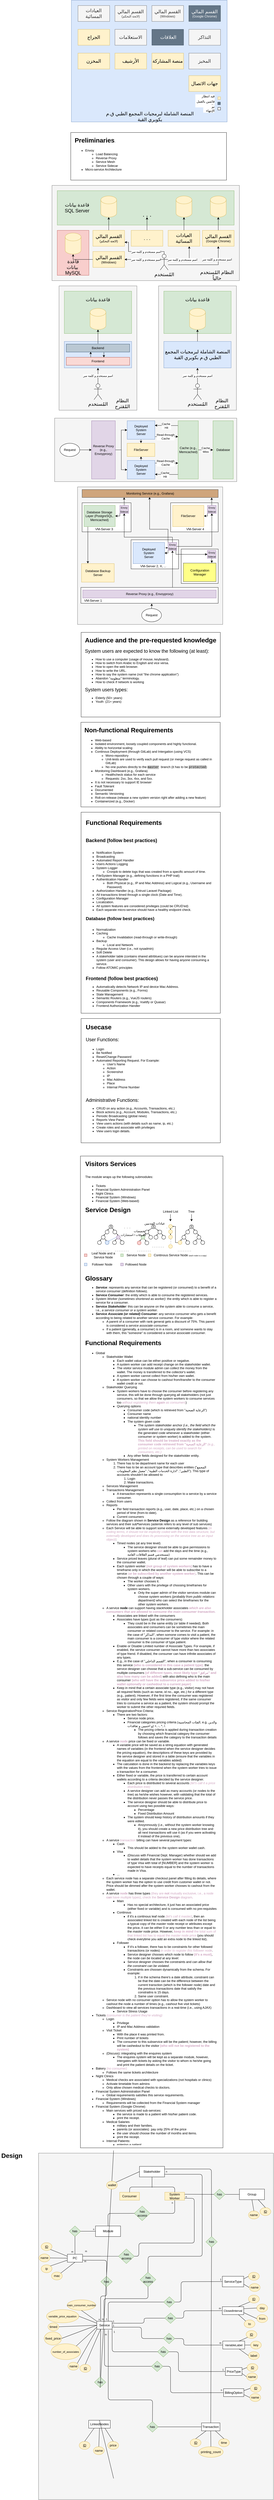 <mxfile version="13.7.9" type="device"><diagram id="3yrhhi6xJh-Xht9sKw2L" name="Page-1"><mxGraphModel dx="1086" dy="806" grid="1" gridSize="10" guides="1" tooltips="1" connect="1" arrows="1" fold="1" page="1" pageScale="1" pageWidth="850" pageHeight="1100" math="0" shadow="0"><root><mxCell id="0"/><mxCell id="1" parent="0"/><mxCell id="FTHMcniPBeK_FGSoPYiW-255" value="&lt;h1&gt;&lt;span&gt;Visitors Services&amp;nbsp;&lt;/span&gt;&lt;/h1&gt;&lt;h1&gt;&lt;span style=&quot;font-size: 12px ; font-weight: 400&quot;&gt;The module wraps up the following submodules:&lt;/span&gt;&lt;/h1&gt;&lt;div&gt;&lt;ul&gt;&lt;li&gt;&lt;span style=&quot;font-size: 12px ; font-weight: 400&quot;&gt;Tickets&lt;/span&gt;&lt;/li&gt;&lt;li&gt;&lt;span style=&quot;font-size: 12px ; font-weight: 400&quot;&gt;Financial System Administration Panel&lt;/span&gt;&lt;/li&gt;&lt;li&gt;Night Clinics&lt;/li&gt;&lt;li&gt;Financial System (Windows)&lt;/li&gt;&lt;li&gt;Financial System (Web-based)&lt;/li&gt;&lt;/ul&gt;&lt;div&gt;&lt;h1&gt;&lt;span&gt;Functional Requirements&lt;/span&gt;&lt;/h1&gt;&lt;/div&gt;&lt;/div&gt;&lt;div&gt;&lt;ul&gt;&lt;li&gt;&lt;span&gt;Global&lt;/span&gt;&lt;/li&gt;&lt;ul&gt;&lt;li&gt;&lt;span&gt;Wallet&lt;/span&gt;&lt;/li&gt;&lt;li&gt;&lt;span&gt;Users Management&lt;/span&gt;&lt;/li&gt;&lt;li&gt;&lt;span&gt;Transactions Management&lt;/span&gt;&lt;/li&gt;&lt;li&gt;Services Management&lt;/li&gt;&lt;li&gt;&lt;span&gt;Collect from users&lt;/span&gt;&lt;/li&gt;&lt;li&gt;&lt;span&gt;Reports&lt;/span&gt;&lt;/li&gt;&lt;ul&gt;&lt;li&gt;Per field transaction reports (e.g., user, date, place, etc.) on a chosen period of time (from-to date)&lt;/li&gt;&lt;/ul&gt;&lt;/ul&gt;&lt;li&gt;Tickets&lt;/li&gt;&lt;ul&gt;&lt;li&gt;Login&lt;/li&gt;&lt;ul&gt;&lt;li&gt;Privilege&lt;/li&gt;&lt;li&gt;IP and Mac Address validation&lt;/li&gt;&lt;/ul&gt;&lt;li&gt;Visit Ticket&lt;/li&gt;&lt;ul&gt;&lt;li&gt;With the place it was printed from.&lt;/li&gt;&lt;li&gt;Print number of tickets&lt;/li&gt;&lt;/ul&gt;&lt;/ul&gt;&lt;li&gt;Night Clinics&lt;/li&gt;&lt;ul&gt;&lt;li&gt;Medical checks are associated with specializations (not hospitals or clinics)&lt;/li&gt;&lt;li&gt;Activate timetable from admins&lt;/li&gt;&lt;li&gt;CRUD Pricing Criteria (Discount, Addition along with description. E.g., Foreigner: 2 x price)&lt;/li&gt;&lt;li&gt;Only allow chosen medical checks to doctors.&lt;/li&gt;&lt;li&gt;Follow the next diagram for building services and their sub*services (asterisk refers to any level of sub services)&lt;/li&gt;&lt;/ul&gt;&lt;/ul&gt;&lt;/div&gt;" style="text;html=1;strokeColor=none;fillColor=none;spacing=5;spacingTop=-20;whiteSpace=wrap;overflow=hidden;rounded=0;" parent="1" vertex="1"><mxGeometry x="596" y="4840" width="507.75" height="850" as="geometry"/></mxCell><mxCell id="FTHMcniPBeK_FGSoPYiW-44" value="" style="rounded=0;whiteSpace=wrap;html=1;fillColor=#f5f5f5;strokeColor=#666666;fontColor=#333333;" parent="1" vertex="1"><mxGeometry x="475.89" y="1160" width="710" height="360" as="geometry"/></mxCell><mxCell id="FTHMcniPBeK_FGSoPYiW-17" value="" style="rounded=0;whiteSpace=wrap;html=1;fillColor=#d5e8d4;strokeColor=#82b366;" parent="1" vertex="1"><mxGeometry x="495.89" y="1180" width="670" height="130" as="geometry"/></mxCell><mxCell id="FTHMcniPBeK_FGSoPYiW-1" value="" style="rounded=0;whiteSpace=wrap;html=1;fillColor=#dae8fc;strokeColor=#6c8ebf;" parent="1" vertex="1"><mxGeometry x="549.38" y="460" width="590" height="460" as="geometry"/></mxCell><mxCell id="FTHMcniPBeK_FGSoPYiW-2" value="&lt;font style=&quot;font-size: 18px&quot;&gt;جهات الاتصال&lt;/font&gt;" style="rounded=0;whiteSpace=wrap;html=1;fillColor=#fff2cc;strokeColor=#d6b656;" parent="1" vertex="1"><mxGeometry x="994.38" y="745" width="120" height="60" as="geometry"/></mxCell><mxCell id="FTHMcniPBeK_FGSoPYiW-3" value="&lt;font style=&quot;font-size: 18px&quot;&gt;التذاكر&lt;/font&gt;" style="rounded=0;whiteSpace=wrap;html=1;fillColor=#f5f5f5;strokeColor=#666666;fontColor=#333333;" parent="1" vertex="1"><mxGeometry x="994.38" y="570" width="120" height="60" as="geometry"/></mxCell><mxCell id="FTHMcniPBeK_FGSoPYiW-4" value="&lt;font style=&quot;font-size: 18px&quot;&gt;العيادات المسائية&lt;/font&gt;" style="rounded=0;whiteSpace=wrap;html=1;fillColor=#f5f5f5;strokeColor=#666666;fontColor=#333333;" parent="1" vertex="1"><mxGeometry x="574.38" y="480" width="120" height="60" as="geometry"/></mxCell><mxCell id="FTHMcniPBeK_FGSoPYiW-5" value="&lt;span style=&quot;font-size: 18px&quot;&gt;القسم المالي&lt;/span&gt;&lt;br&gt;(Windows)" style="rounded=0;whiteSpace=wrap;html=1;fillColor=#f5f5f5;strokeColor=#666666;fontColor=#333333;" parent="1" vertex="1"><mxGeometry x="854.38" y="480" width="120" height="60" as="geometry"/></mxCell><mxCell id="FTHMcniPBeK_FGSoPYiW-6" value="&lt;font&gt;&lt;span style=&quot;font-size: 18px&quot;&gt;القسم المالي&lt;/span&gt;&lt;br&gt;&lt;font style=&quot;font-size: 12px&quot;&gt;(Google Chrome)&lt;/font&gt;&lt;br&gt;&lt;/font&gt;" style="rounded=0;whiteSpace=wrap;html=1;fillColor=#fff2cc;strokeColor=#d6b656;" parent="1" vertex="1"><mxGeometry x="994.38" y="480" width="120" height="60" as="geometry"/></mxCell><mxCell id="FTHMcniPBeK_FGSoPYiW-7" value="&lt;font style=&quot;font-size: 18px&quot;&gt;المخبز&lt;/font&gt;" style="rounded=0;whiteSpace=wrap;html=1;fillColor=#f5f5f5;strokeColor=#666666;fontColor=#333333;" parent="1" vertex="1"><mxGeometry x="994.38" y="660" width="120" height="60" as="geometry"/></mxCell><mxCell id="FTHMcniPBeK_FGSoPYiW-8" value="&lt;font style=&quot;font-size: 18px&quot;&gt;&amp;nbsp;العلاقات&lt;/font&gt;" style="rounded=0;whiteSpace=wrap;html=1;fillColor=#647687;strokeColor=#314354;fontColor=#ffffff;" parent="1" vertex="1"><mxGeometry x="854.38" y="570" width="120" height="60" as="geometry"/></mxCell><mxCell id="FTHMcniPBeK_FGSoPYiW-9" value="&lt;font&gt;&lt;span style=&quot;font-size: 18px&quot;&gt;القسم المالي&lt;/span&gt;&lt;br&gt;&lt;font style=&quot;font-size: 12px&quot;&gt;(لائحة التحكم)&lt;/font&gt;&lt;/font&gt;" style="rounded=0;whiteSpace=wrap;html=1;fillColor=#f5f5f5;strokeColor=#666666;fontColor=#333333;" parent="1" vertex="1"><mxGeometry x="714.38" y="480" width="120" height="60" as="geometry"/></mxCell><mxCell id="FTHMcniPBeK_FGSoPYiW-10" value="&lt;font style=&quot;font-size: 18px&quot;&gt;المخزن&lt;/font&gt;" style="rounded=0;whiteSpace=wrap;html=1;fillColor=#fff2cc;strokeColor=#d6b656;" parent="1" vertex="1"><mxGeometry x="574.38" y="660" width="120" height="60" as="geometry"/></mxCell><mxCell id="FTHMcniPBeK_FGSoPYiW-11" value="&lt;font style=&quot;font-size: 18px&quot;&gt;الاستعلامات&lt;/font&gt;" style="rounded=0;whiteSpace=wrap;html=1;fillColor=#f5f5f5;strokeColor=#666666;fontColor=#333333;" parent="1" vertex="1"><mxGeometry x="714.38" y="570" width="120" height="60" as="geometry"/></mxCell><mxCell id="FTHMcniPBeK_FGSoPYiW-12" value="&lt;font style=&quot;font-size: 18px&quot;&gt;الأرشيف&lt;/font&gt;" style="rounded=0;whiteSpace=wrap;html=1;fillColor=#fff2cc;strokeColor=#d6b656;" parent="1" vertex="1"><mxGeometry x="714.38" y="660" width="120" height="60" as="geometry"/></mxCell><mxCell id="FTHMcniPBeK_FGSoPYiW-13" value="&lt;font style=&quot;font-size: 18px&quot;&gt;المنصة الشاملة لبرمجيات المجمع الطبي ق.م بكوبري القبة&lt;/font&gt;" style="text;html=1;strokeColor=none;fillColor=none;align=center;verticalAlign=middle;whiteSpace=wrap;rounded=0;" parent="1" vertex="1"><mxGeometry x="671.71" y="890" width="350" height="20" as="geometry"/></mxCell><mxCell id="FTHMcniPBeK_FGSoPYiW-15" value="&lt;span style=&quot;font-size: 18px&quot;&gt;منصة المشاركة&lt;/span&gt;" style="rounded=0;whiteSpace=wrap;html=1;fillColor=#fff2cc;strokeColor=#d6b656;" parent="1" vertex="1"><mxGeometry x="854.38" y="660" width="120" height="60" as="geometry"/></mxCell><mxCell id="FTHMcniPBeK_FGSoPYiW-18" value="" style="shape=cylinder3;whiteSpace=wrap;html=1;boundedLbl=1;backgroundOutline=1;size=15;fillColor=#fff2cc;strokeColor=#d6b656;" parent="1" vertex="1"><mxGeometry x="660.89" y="1200" width="60" height="80" as="geometry"/></mxCell><mxCell id="FTHMcniPBeK_FGSoPYiW-20" value="" style="shape=cylinder3;whiteSpace=wrap;html=1;boundedLbl=1;backgroundOutline=1;size=15;fillColor=#fff2cc;strokeColor=#d6b656;" parent="1" vertex="1"><mxGeometry x="1075.89" y="1200" width="60" height="80" as="geometry"/></mxCell><mxCell id="FTHMcniPBeK_FGSoPYiW-21" value="" style="shape=cylinder3;whiteSpace=wrap;html=1;boundedLbl=1;backgroundOutline=1;size=15;fillColor=#fff2cc;strokeColor=#d6b656;" parent="1" vertex="1"><mxGeometry x="945.89" y="1200" width="60" height="80" as="geometry"/></mxCell><mxCell id="FTHMcniPBeK_FGSoPYiW-22" value="&lt;font style=&quot;font-size: 24px&quot;&gt;. . .&lt;/font&gt;" style="text;html=1;strokeColor=none;fillColor=none;align=center;verticalAlign=middle;whiteSpace=wrap;rounded=0;" parent="1" vertex="1"><mxGeometry x="815.89" y="1260" width="40" height="20" as="geometry"/></mxCell><mxCell id="FTHMcniPBeK_FGSoPYiW-27" value="&lt;font&gt;&lt;span style=&quot;font-size: 18px&quot;&gt;القسم المالي&lt;/span&gt;&lt;br&gt;&lt;font style=&quot;font-size: 12px&quot;&gt;(Google Chrome)&lt;/font&gt;&lt;br&gt;&lt;/font&gt;" style="rounded=0;whiteSpace=wrap;html=1;fillColor=#647687;strokeColor=#314354;fontColor=#ffffff;" parent="1" vertex="1"><mxGeometry x="994.38" y="480" width="120" height="60" as="geometry"/></mxCell><mxCell id="FTHMcniPBeK_FGSoPYiW-29" value="" style="rounded=0;whiteSpace=wrap;html=1;fillColor=#f8cecc;strokeColor=#b85450;" parent="1" vertex="1"><mxGeometry x="495.89" y="1330" width="120" height="170" as="geometry"/></mxCell><mxCell id="FTHMcniPBeK_FGSoPYiW-30" value="&lt;span style=&quot;font-size: 18px&quot;&gt;قاعدة بيانات&lt;br&gt;SQL Server&lt;br&gt;&lt;/span&gt;" style="text;html=1;strokeColor=none;fillColor=none;align=center;verticalAlign=middle;whiteSpace=wrap;rounded=0;" parent="1" vertex="1"><mxGeometry x="510.89" y="1235" width="120" height="20" as="geometry"/></mxCell><mxCell id="FTHMcniPBeK_FGSoPYiW-31" value="&lt;span style=&quot;font-size: 18px&quot;&gt;قاعدة بيانات&amp;nbsp;&lt;br&gt;MySQL&lt;br&gt;&lt;/span&gt;" style="text;html=1;strokeColor=none;fillColor=none;align=center;verticalAlign=middle;whiteSpace=wrap;rounded=0;" parent="1" vertex="1"><mxGeometry x="510.89" y="1460" width="90" height="20" as="geometry"/></mxCell><mxCell id="FTHMcniPBeK_FGSoPYiW-32" value="" style="shape=cylinder3;whiteSpace=wrap;html=1;boundedLbl=1;backgroundOutline=1;size=15;fillColor=#fff2cc;strokeColor=#d6b656;" parent="1" vertex="1"><mxGeometry x="525.89" y="1340" width="60" height="80" as="geometry"/></mxCell><mxCell id="FTHMcniPBeK_FGSoPYiW-34" value="" style="edgeStyle=orthogonalEdgeStyle;rounded=0;orthogonalLoop=1;jettySize=auto;html=1;" parent="1" source="FTHMcniPBeK_FGSoPYiW-33" target="FTHMcniPBeK_FGSoPYiW-20" edge="1"><mxGeometry relative="1" as="geometry"/></mxCell><mxCell id="FTHMcniPBeK_FGSoPYiW-33" value="&lt;font&gt;&lt;span style=&quot;font-size: 18px&quot;&gt;القسم المالي&lt;/span&gt;&lt;br&gt;&lt;font style=&quot;font-size: 12px&quot;&gt;(Google Chrome)&lt;/font&gt;&lt;br&gt;&lt;/font&gt;" style="rounded=0;whiteSpace=wrap;html=1;fillColor=#fff2cc;strokeColor=#d6b656;" parent="1" vertex="1"><mxGeometry x="1045.89" y="1330" width="120" height="60" as="geometry"/></mxCell><mxCell id="FTHMcniPBeK_FGSoPYiW-36" style="edgeStyle=orthogonalEdgeStyle;rounded=0;orthogonalLoop=1;jettySize=auto;html=1;exitX=0;exitY=0.5;exitDx=0;exitDy=0;entryX=0.5;entryY=1;entryDx=0;entryDy=0;entryPerimeter=0;" parent="1" source="FTHMcniPBeK_FGSoPYiW-35" target="FTHMcniPBeK_FGSoPYiW-32" edge="1"><mxGeometry relative="1" as="geometry"><Array as="points"><mxPoint x="555.89" y="1440"/></Array></mxGeometry></mxCell><mxCell id="FTHMcniPBeK_FGSoPYiW-35" value="&lt;span style=&quot;font-size: 18px&quot;&gt;القسم المالي&lt;/span&gt;&lt;br&gt;(Windows)" style="rounded=0;whiteSpace=wrap;html=1;fillColor=#fff2cc;strokeColor=#d6b656;" parent="1" vertex="1"><mxGeometry x="630.89" y="1410" width="120" height="60" as="geometry"/></mxCell><mxCell id="FTHMcniPBeK_FGSoPYiW-40" style="edgeStyle=orthogonalEdgeStyle;rounded=0;orthogonalLoop=1;jettySize=auto;html=1;exitX=0.5;exitY=0;exitDx=0;exitDy=0;" parent="1" source="FTHMcniPBeK_FGSoPYiW-37" target="FTHMcniPBeK_FGSoPYiW-18" edge="1"><mxGeometry relative="1" as="geometry"/></mxCell><mxCell id="FTHMcniPBeK_FGSoPYiW-37" value="&lt;font&gt;&lt;span style=&quot;font-size: 18px&quot;&gt;القسم المالي&lt;/span&gt;&lt;br&gt;&lt;font style=&quot;font-size: 12px&quot;&gt;(لائحة التحكم)&lt;/font&gt;&lt;/font&gt;" style="rounded=0;whiteSpace=wrap;html=1;fillColor=#fff2cc;strokeColor=#d6b656;" parent="1" vertex="1"><mxGeometry x="630.89" y="1330" width="120" height="60" as="geometry"/></mxCell><mxCell id="FTHMcniPBeK_FGSoPYiW-39" value="" style="edgeStyle=orthogonalEdgeStyle;rounded=0;orthogonalLoop=1;jettySize=auto;html=1;entryX=0.5;entryY=1;entryDx=0;entryDy=0;entryPerimeter=0;" parent="1" source="FTHMcniPBeK_FGSoPYiW-38" target="FTHMcniPBeK_FGSoPYiW-21" edge="1"><mxGeometry relative="1" as="geometry"/></mxCell><mxCell id="FTHMcniPBeK_FGSoPYiW-38" value="&lt;font style=&quot;font-size: 18px&quot;&gt;العيادات المسائية&lt;/font&gt;" style="rounded=0;whiteSpace=wrap;html=1;fillColor=#fff2cc;strokeColor=#d6b656;" parent="1" vertex="1"><mxGeometry x="915.89" y="1330" width="120" height="60" as="geometry"/></mxCell><mxCell id="FTHMcniPBeK_FGSoPYiW-43" style="edgeStyle=orthogonalEdgeStyle;rounded=0;orthogonalLoop=1;jettySize=auto;html=1;exitX=0.5;exitY=0;exitDx=0;exitDy=0;entryX=0.5;entryY=1;entryDx=0;entryDy=0;" parent="1" source="FTHMcniPBeK_FGSoPYiW-41" target="FTHMcniPBeK_FGSoPYiW-22" edge="1"><mxGeometry relative="1" as="geometry"/></mxCell><mxCell id="FTHMcniPBeK_FGSoPYiW-41" value="&lt;font style=&quot;font-size: 18px&quot;&gt;. . .&lt;/font&gt;" style="rounded=0;whiteSpace=wrap;html=1;fillColor=#fff2cc;strokeColor=#d6b656;" parent="1" vertex="1"><mxGeometry x="775.89" y="1330" width="120" height="60" as="geometry"/></mxCell><mxCell id="FTHMcniPBeK_FGSoPYiW-45" value="&lt;font style=&quot;font-size: 18px&quot;&gt;النظام المُستخدم حالياً&lt;/font&gt;" style="text;html=1;strokeColor=none;fillColor=none;align=center;verticalAlign=middle;whiteSpace=wrap;rounded=0;" parent="1" vertex="1"><mxGeometry x="1035.89" y="1490" width="130" height="20" as="geometry"/></mxCell><mxCell id="FTHMcniPBeK_FGSoPYiW-46" value="" style="rounded=0;whiteSpace=wrap;html=1;fillColor=#f5f5f5;strokeColor=#666666;fontColor=#333333;" parent="1" vertex="1"><mxGeometry x="879.64" y="1540" width="295" height="470" as="geometry"/></mxCell><mxCell id="FTHMcniPBeK_FGSoPYiW-47" value="" style="rounded=0;whiteSpace=wrap;html=1;fillColor=#d5e8d4;strokeColor=#82b366;" parent="1" vertex="1"><mxGeometry x="899.64" y="1560" width="255" height="160" as="geometry"/></mxCell><mxCell id="FTHMcniPBeK_FGSoPYiW-48" value="" style="shape=cylinder3;whiteSpace=wrap;html=1;boundedLbl=1;backgroundOutline=1;size=15;fillColor=#fff2cc;strokeColor=#d6b656;" parent="1" vertex="1"><mxGeometry x="997.14" y="1625" width="60" height="80" as="geometry"/></mxCell><mxCell id="FTHMcniPBeK_FGSoPYiW-49" value="&lt;span style=&quot;font-size: 18px&quot;&gt;قاعدة بيانات&lt;br&gt;&lt;/span&gt;" style="text;html=1;strokeColor=none;fillColor=none;align=center;verticalAlign=middle;whiteSpace=wrap;rounded=0;" parent="1" vertex="1"><mxGeometry x="967.14" y="1582" width="120" height="20" as="geometry"/></mxCell><mxCell id="FTHMcniPBeK_FGSoPYiW-51" value="" style="edgeStyle=orthogonalEdgeStyle;rounded=0;orthogonalLoop=1;jettySize=auto;html=1;entryX=0.5;entryY=1;entryDx=0;entryDy=0;entryPerimeter=0;" parent="1" source="FTHMcniPBeK_FGSoPYiW-50" target="FTHMcniPBeK_FGSoPYiW-48" edge="1"><mxGeometry relative="1" as="geometry"/></mxCell><mxCell id="FTHMcniPBeK_FGSoPYiW-50" value="&lt;span style=&quot;font-size: 18px&quot;&gt;المنصة الشاملة لبرمجيات المجمع الطبي ق.م بكوبري القبة&lt;/span&gt;" style="rounded=0;whiteSpace=wrap;html=1;fillColor=#dae8fc;strokeColor=#6c8ebf;" parent="1" vertex="1"><mxGeometry x="899.64" y="1750" width="255" height="100" as="geometry"/></mxCell><mxCell id="FTHMcniPBeK_FGSoPYiW-52" value="&lt;font style=&quot;font-size: 18px&quot;&gt;النظام المُقترح&lt;/font&gt;" style="text;html=1;strokeColor=none;fillColor=none;align=center;verticalAlign=middle;whiteSpace=wrap;rounded=0;" parent="1" vertex="1"><mxGeometry x="1069.64" y="1975" width="100" height="20" as="geometry"/></mxCell><mxCell id="FTHMcniPBeK_FGSoPYiW-57" value="" style="edgeStyle=orthogonalEdgeStyle;rounded=0;orthogonalLoop=1;jettySize=auto;html=1;" parent="1" source="FTHMcniPBeK_FGSoPYiW-53" target="FTHMcniPBeK_FGSoPYiW-50" edge="1"><mxGeometry relative="1" as="geometry"/></mxCell><mxCell id="FTHMcniPBeK_FGSoPYiW-74" value="اسم مستخدم و كلمة سر" style="edgeLabel;html=1;align=center;verticalAlign=middle;resizable=0;points=[];" parent="FTHMcniPBeK_FGSoPYiW-57" vertex="1" connectable="0"><mxGeometry x="0.256" relative="1" as="geometry"><mxPoint y="7.67" as="offset"/></mxGeometry></mxCell><mxCell id="FTHMcniPBeK_FGSoPYiW-53" value="&lt;font style=&quot;font-size: 18px&quot;&gt;المُستخدم&lt;/font&gt;" style="shape=umlActor;verticalLabelPosition=bottom;verticalAlign=top;html=1;outlineConnect=0;" parent="1" vertex="1"><mxGeometry x="1012.14" y="1910" width="30" height="60" as="geometry"/></mxCell><mxCell id="FTHMcniPBeK_FGSoPYiW-64" style="edgeStyle=orthogonalEdgeStyle;rounded=0;orthogonalLoop=1;jettySize=auto;html=1;" parent="1" source="FTHMcniPBeK_FGSoPYiW-59" target="FTHMcniPBeK_FGSoPYiW-35" edge="1"><mxGeometry relative="1" as="geometry"><Array as="points"><mxPoint x="865.89" y="1440"/><mxPoint x="865.89" y="1440"/></Array></mxGeometry></mxCell><mxCell id="FTHMcniPBeK_FGSoPYiW-65" value="اسم مستخدم و كلمة سر" style="edgeLabel;html=1;align=center;verticalAlign=middle;resizable=0;points=[];" parent="FTHMcniPBeK_FGSoPYiW-64" vertex="1" connectable="0"><mxGeometry x="-0.198" y="1" relative="1" as="geometry"><mxPoint as="offset"/></mxGeometry></mxCell><mxCell id="FTHMcniPBeK_FGSoPYiW-68" style="edgeStyle=orthogonalEdgeStyle;rounded=0;orthogonalLoop=1;jettySize=auto;html=1;exitX=1;exitY=0.333;exitDx=0;exitDy=0;exitPerimeter=0;" parent="1" source="FTHMcniPBeK_FGSoPYiW-59" edge="1"><mxGeometry relative="1" as="geometry"><mxPoint x="915.89" y="1450" as="sourcePoint"/><mxPoint x="995.89" y="1390" as="targetPoint"/><Array as="points"><mxPoint x="995.89" y="1440"/><mxPoint x="995.89" y="1390"/></Array></mxGeometry></mxCell><mxCell id="FTHMcniPBeK_FGSoPYiW-73" value="اسم مستخدم و كلمة سر" style="edgeLabel;html=1;align=center;verticalAlign=middle;resizable=0;points=[];" parent="FTHMcniPBeK_FGSoPYiW-68" vertex="1" connectable="0"><mxGeometry x="-0.17" y="-1" relative="1" as="geometry"><mxPoint as="offset"/></mxGeometry></mxCell><mxCell id="FTHMcniPBeK_FGSoPYiW-75" style="edgeStyle=orthogonalEdgeStyle;rounded=0;orthogonalLoop=1;jettySize=auto;html=1;" parent="1" source="FTHMcniPBeK_FGSoPYiW-59" target="FTHMcniPBeK_FGSoPYiW-33" edge="1"><mxGeometry relative="1" as="geometry"><Array as="points"><mxPoint x="1105.89" y="1460"/></Array></mxGeometry></mxCell><mxCell id="FTHMcniPBeK_FGSoPYiW-76" value="اسم مستخدم و كلمة سر" style="edgeLabel;html=1;align=center;verticalAlign=middle;resizable=0;points=[];" parent="FTHMcniPBeK_FGSoPYiW-75" vertex="1" connectable="0"><mxGeometry x="0.041" relative="1" as="geometry"><mxPoint x="49.5" y="-20" as="offset"/></mxGeometry></mxCell><mxCell id="FTHMcniPBeK_FGSoPYiW-59" value="&lt;font style=&quot;font-size: 18px&quot;&gt;المُستخدم&lt;/font&gt;" style="shape=umlActor;verticalLabelPosition=bottom;verticalAlign=top;html=1;outlineConnect=0;" parent="1" vertex="1"><mxGeometry x="885.89" y="1420" width="30" height="60" as="geometry"/></mxCell><mxCell id="FTHMcniPBeK_FGSoPYiW-66" style="edgeStyle=orthogonalEdgeStyle;rounded=0;orthogonalLoop=1;jettySize=auto;html=1;entryX=1;entryY=0.75;entryDx=0;entryDy=0;" parent="1" target="FTHMcniPBeK_FGSoPYiW-37" edge="1"><mxGeometry relative="1" as="geometry"><mxPoint x="900.89" y="1410" as="sourcePoint"/><mxPoint x="760.89" y="1450" as="targetPoint"/><Array as="points"><mxPoint x="765.89" y="1410"/><mxPoint x="765.89" y="1375"/></Array></mxGeometry></mxCell><mxCell id="FTHMcniPBeK_FGSoPYiW-71" style="edgeStyle=orthogonalEdgeStyle;rounded=0;orthogonalLoop=1;jettySize=auto;html=1;entryX=1;entryY=0.75;entryDx=0;entryDy=0;" parent="1" source="FTHMcniPBeK_FGSoPYiW-59" target="FTHMcniPBeK_FGSoPYiW-37" edge="1"><mxGeometry relative="1" as="geometry"><mxPoint x="900.89" y="1410" as="sourcePoint"/><mxPoint x="760.89" y="1450" as="targetPoint"/><Array as="points"><mxPoint x="900.89" y="1410"/><mxPoint x="765.89" y="1410"/><mxPoint x="765.89" y="1375"/></Array></mxGeometry></mxCell><mxCell id="FTHMcniPBeK_FGSoPYiW-72" value="اسم مستخدم و كلمة سر" style="edgeLabel;html=1;align=center;verticalAlign=middle;resizable=0;points=[];" parent="FTHMcniPBeK_FGSoPYiW-71" vertex="1" connectable="0"><mxGeometry x="-0.198" y="1" relative="1" as="geometry"><mxPoint as="offset"/></mxGeometry></mxCell><mxCell id="FTHMcniPBeK_FGSoPYiW-90" value="" style="rounded=0;whiteSpace=wrap;html=1;fillColor=#f5f5f5;strokeColor=#666666;fontColor=#333333;" parent="1" vertex="1"><mxGeometry x="485.89" y="2040" width="690" height="240" as="geometry"/></mxCell><mxCell id="FTHMcniPBeK_FGSoPYiW-96" value="" style="rounded=0;whiteSpace=wrap;html=1;fillColor=#f5f5f5;strokeColor=#666666;fontColor=#333333;" parent="1" vertex="1"><mxGeometry x="502.64" y="1540" width="295" height="470" as="geometry"/></mxCell><mxCell id="FTHMcniPBeK_FGSoPYiW-97" value="" style="rounded=0;whiteSpace=wrap;html=1;fillColor=#d5e8d4;strokeColor=#82b366;" parent="1" vertex="1"><mxGeometry x="522.64" y="1560" width="255" height="160" as="geometry"/></mxCell><mxCell id="FTHMcniPBeK_FGSoPYiW-98" value="" style="shape=cylinder3;whiteSpace=wrap;html=1;boundedLbl=1;backgroundOutline=1;size=15;fillColor=#fff2cc;strokeColor=#d6b656;" parent="1" vertex="1"><mxGeometry x="620.14" y="1625" width="60" height="80" as="geometry"/></mxCell><mxCell id="FTHMcniPBeK_FGSoPYiW-99" value="&lt;span style=&quot;font-size: 18px&quot;&gt;قاعدة بيانات&lt;br&gt;&lt;/span&gt;" style="text;html=1;strokeColor=none;fillColor=none;align=center;verticalAlign=middle;whiteSpace=wrap;rounded=0;" parent="1" vertex="1"><mxGeometry x="590.14" y="1582" width="120" height="20" as="geometry"/></mxCell><mxCell id="FTHMcniPBeK_FGSoPYiW-102" value="&lt;font style=&quot;font-size: 18px&quot;&gt;النظام المُقترح&lt;/font&gt;" style="text;html=1;strokeColor=none;fillColor=none;align=center;verticalAlign=middle;whiteSpace=wrap;rounded=0;" parent="1" vertex="1"><mxGeometry x="692.64" y="1975" width="100" height="20" as="geometry"/></mxCell><mxCell id="FTHMcniPBeK_FGSoPYiW-103" value="" style="edgeStyle=orthogonalEdgeStyle;rounded=0;orthogonalLoop=1;jettySize=auto;html=1;entryX=0.5;entryY=1;entryDx=0;entryDy=0;" parent="1" source="FTHMcniPBeK_FGSoPYiW-105" target="FTHMcniPBeK_FGSoPYiW-106" edge="1"><mxGeometry relative="1" as="geometry"><mxPoint x="650.14" y="1850" as="targetPoint"/><Array as="points"/></mxGeometry></mxCell><mxCell id="FTHMcniPBeK_FGSoPYiW-104" value="اسم مستخدم و كلمة سر" style="edgeLabel;html=1;align=center;verticalAlign=middle;resizable=0;points=[];" parent="FTHMcniPBeK_FGSoPYiW-103" vertex="1" connectable="0"><mxGeometry x="0.256" relative="1" as="geometry"><mxPoint y="7.67" as="offset"/></mxGeometry></mxCell><mxCell id="FTHMcniPBeK_FGSoPYiW-105" value="&lt;font style=&quot;font-size: 18px&quot;&gt;المُستخدم&lt;/font&gt;" style="shape=umlActor;verticalLabelPosition=bottom;verticalAlign=top;html=1;outlineConnect=0;" parent="1" vertex="1"><mxGeometry x="635.14" y="1910" width="30" height="60" as="geometry"/></mxCell><mxCell id="FTHMcniPBeK_FGSoPYiW-106" value="" style="rounded=0;whiteSpace=wrap;html=1;fillColor=#dae8fc;strokeColor=#6c8ebf;" parent="1" vertex="1"><mxGeometry x="522.64" y="1750" width="255" height="100" as="geometry"/></mxCell><mxCell id="FTHMcniPBeK_FGSoPYiW-111" style="edgeStyle=orthogonalEdgeStyle;rounded=0;orthogonalLoop=1;jettySize=auto;html=1;entryX=0.593;entryY=0.009;entryDx=0;entryDy=0;entryPerimeter=0;" parent="1" target="FTHMcniPBeK_FGSoPYiW-107" edge="1"><mxGeometry relative="1" as="geometry"><mxPoint x="672.64" y="1791" as="sourcePoint"/><Array as="points"><mxPoint x="672.64" y="1791"/></Array></mxGeometry></mxCell><mxCell id="FTHMcniPBeK_FGSoPYiW-94" value="Backend" style="rounded=0;whiteSpace=wrap;html=1;fillColor=#bac8d3;strokeColor=#23445d;" parent="1" vertex="1"><mxGeometry x="530.14" y="1760" width="240" height="30" as="geometry"/></mxCell><mxCell id="FTHMcniPBeK_FGSoPYiW-110" style="edgeStyle=orthogonalEdgeStyle;rounded=0;orthogonalLoop=1;jettySize=auto;html=1;exitX=0.386;exitY=-0.008;exitDx=0;exitDy=0;entryX=0.384;entryY=0.971;entryDx=0;entryDy=0;entryPerimeter=0;exitPerimeter=0;" parent="1" source="FTHMcniPBeK_FGSoPYiW-107" target="FTHMcniPBeK_FGSoPYiW-94" edge="1"><mxGeometry relative="1" as="geometry"><Array as="points"><mxPoint x="622.64" y="1810"/></Array></mxGeometry></mxCell><mxCell id="FTHMcniPBeK_FGSoPYiW-107" value="Frontend" style="rounded=0;whiteSpace=wrap;html=1;fillColor=#fad9d5;strokeColor=#ae4132;" parent="1" vertex="1"><mxGeometry x="530.14" y="1810" width="240" height="30" as="geometry"/></mxCell><mxCell id="FTHMcniPBeK_FGSoPYiW-100" value="" style="edgeStyle=orthogonalEdgeStyle;rounded=0;orthogonalLoop=1;jettySize=auto;html=1;entryX=0.5;entryY=1;entryDx=0;entryDy=0;entryPerimeter=0;exitX=0.5;exitY=-0.047;exitDx=0;exitDy=0;exitPerimeter=0;" parent="1" source="FTHMcniPBeK_FGSoPYiW-94" target="FTHMcniPBeK_FGSoPYiW-98" edge="1"><mxGeometry relative="1" as="geometry"><mxPoint x="650.14" y="1750" as="sourcePoint"/></mxGeometry></mxCell><mxCell id="FTHMcniPBeK_FGSoPYiW-114" value="" style="edgeStyle=orthogonalEdgeStyle;rounded=0;orthogonalLoop=1;jettySize=auto;html=1;" parent="1" source="FTHMcniPBeK_FGSoPYiW-112" target="FTHMcniPBeK_FGSoPYiW-113" edge="1"><mxGeometry relative="1" as="geometry"/></mxCell><mxCell id="FTHMcniPBeK_FGSoPYiW-112" value="Request" style="ellipse;whiteSpace=wrap;html=1;" parent="1" vertex="1"><mxGeometry x="505.89" y="2135" width="75" height="50" as="geometry"/></mxCell><mxCell id="FTHMcniPBeK_FGSoPYiW-129" value="" style="edgeStyle=orthogonalEdgeStyle;rounded=0;orthogonalLoop=1;jettySize=auto;html=1;" parent="1" source="FTHMcniPBeK_FGSoPYiW-113" target="FTHMcniPBeK_FGSoPYiW-119" edge="1"><mxGeometry relative="1" as="geometry"/></mxCell><mxCell id="FTHMcniPBeK_FGSoPYiW-130" style="edgeStyle=orthogonalEdgeStyle;rounded=0;orthogonalLoop=1;jettySize=auto;html=1;" parent="1" source="FTHMcniPBeK_FGSoPYiW-113" target="FTHMcniPBeK_FGSoPYiW-128" edge="1"><mxGeometry relative="1" as="geometry"/></mxCell><mxCell id="FTHMcniPBeK_FGSoPYiW-113" value="Reverse Proxy (e.g., Envoyproxy)" style="rounded=0;whiteSpace=wrap;html=1;fillColor=#e1d5e7;strokeColor=#9673a6;" parent="1" vertex="1"><mxGeometry x="625.89" y="2050" width="90" height="220" as="geometry"/></mxCell><mxCell id="FTHMcniPBeK_FGSoPYiW-142" value="Read-through&lt;br&gt;Cache" style="edgeStyle=orthogonalEdgeStyle;rounded=0;orthogonalLoop=1;jettySize=auto;html=1;" parent="1" source="FTHMcniPBeK_FGSoPYiW-119" target="FTHMcniPBeK_FGSoPYiW-131" edge="1"><mxGeometry x="-0.084" relative="1" as="geometry"><Array as="points"><mxPoint x="905.89" y="2110"/><mxPoint x="905.89" y="2110"/></Array><mxPoint as="offset"/></mxGeometry></mxCell><mxCell id="FTHMcniPBeK_FGSoPYiW-169" style="edgeStyle=orthogonalEdgeStyle;rounded=0;orthogonalLoop=1;jettySize=auto;html=1;exitX=0.5;exitY=1;exitDx=0;exitDy=0;entryX=0.5;entryY=-0.013;entryDx=0;entryDy=0;entryPerimeter=0;" parent="1" source="FTHMcniPBeK_FGSoPYiW-119" target="FTHMcniPBeK_FGSoPYiW-165" edge="1"><mxGeometry relative="1" as="geometry"/></mxCell><mxCell id="FTHMcniPBeK_FGSoPYiW-119" value="Deployed &lt;br&gt;System &lt;br&gt;Server" style="rounded=0;whiteSpace=wrap;html=1;fillColor=#dae8fc;strokeColor=#6c8ebf;rotation=0;" parent="1" vertex="1"><mxGeometry x="760.89" y="2050" width="104.65" height="70" as="geometry"/></mxCell><mxCell id="FTHMcniPBeK_FGSoPYiW-143" value="" style="edgeStyle=orthogonalEdgeStyle;rounded=0;orthogonalLoop=1;jettySize=auto;html=1;" parent="1" source="FTHMcniPBeK_FGSoPYiW-128" target="FTHMcniPBeK_FGSoPYiW-131" edge="1"><mxGeometry relative="1" as="geometry"><Array as="points"><mxPoint x="875.89" y="2210"/><mxPoint x="875.89" y="2210"/></Array></mxGeometry></mxCell><mxCell id="FTHMcniPBeK_FGSoPYiW-189" value="Read-through&lt;br&gt;Cache" style="edgeLabel;html=1;align=center;verticalAlign=middle;resizable=0;points=[];" parent="FTHMcniPBeK_FGSoPYiW-143" vertex="1" connectable="0"><mxGeometry x="-0.191" y="1" relative="1" as="geometry"><mxPoint x="4.42" as="offset"/></mxGeometry></mxCell><mxCell id="FTHMcniPBeK_FGSoPYiW-168" style="edgeStyle=orthogonalEdgeStyle;rounded=0;orthogonalLoop=1;jettySize=auto;html=1;exitX=0.5;exitY=0;exitDx=0;exitDy=0;entryX=0.5;entryY=1;entryDx=0;entryDy=0;" parent="1" source="FTHMcniPBeK_FGSoPYiW-128" target="FTHMcniPBeK_FGSoPYiW-165" edge="1"><mxGeometry relative="1" as="geometry"/></mxCell><mxCell id="FTHMcniPBeK_FGSoPYiW-128" value="Deployed &lt;br&gt;System &lt;br&gt;Server" style="rounded=0;whiteSpace=wrap;html=1;fillColor=#dae8fc;strokeColor=#6c8ebf;rotation=0;" parent="1" vertex="1"><mxGeometry x="761.24" y="2200" width="104.65" height="70" as="geometry"/></mxCell><mxCell id="FTHMcniPBeK_FGSoPYiW-135" value="Cache&lt;br&gt;Miss" style="edgeStyle=orthogonalEdgeStyle;rounded=0;orthogonalLoop=1;jettySize=auto;html=1;" parent="1" source="FTHMcniPBeK_FGSoPYiW-131" target="FTHMcniPBeK_FGSoPYiW-134" edge="1"><mxGeometry relative="1" as="geometry"/></mxCell><mxCell id="FTHMcniPBeK_FGSoPYiW-138" style="edgeStyle=orthogonalEdgeStyle;rounded=0;orthogonalLoop=1;jettySize=auto;html=1;exitX=0;exitY=0.75;exitDx=0;exitDy=0;entryX=1;entryY=0.75;entryDx=0;entryDy=0;" parent="1" source="FTHMcniPBeK_FGSoPYiW-131" target="FTHMcniPBeK_FGSoPYiW-128" edge="1"><mxGeometry relative="1" as="geometry"><Array as="points"><mxPoint x="928.89" y="2253"/><mxPoint x="897.89" y="2253"/></Array></mxGeometry></mxCell><mxCell id="FTHMcniPBeK_FGSoPYiW-141" value="Cache&lt;br&gt;Hit" style="edgeLabel;html=1;align=center;verticalAlign=middle;resizable=0;points=[];" parent="FTHMcniPBeK_FGSoPYiW-138" vertex="1" connectable="0"><mxGeometry x="0.393" y="1" relative="1" as="geometry"><mxPoint as="offset"/></mxGeometry></mxCell><mxCell id="FTHMcniPBeK_FGSoPYiW-139" style="edgeStyle=orthogonalEdgeStyle;rounded=0;orthogonalLoop=1;jettySize=auto;html=1;exitX=0;exitY=0.25;exitDx=0;exitDy=0;entryX=1;entryY=0.25;entryDx=0;entryDy=0;" parent="1" source="FTHMcniPBeK_FGSoPYiW-131" target="FTHMcniPBeK_FGSoPYiW-119" edge="1"><mxGeometry relative="1" as="geometry"><Array as="points"><mxPoint x="928.89" y="2068"/><mxPoint x="897.89" y="2068"/></Array></mxGeometry></mxCell><mxCell id="FTHMcniPBeK_FGSoPYiW-140" value="Cache&amp;nbsp;&lt;br&gt;Hit" style="edgeLabel;html=1;align=center;verticalAlign=middle;resizable=0;points=[];" parent="FTHMcniPBeK_FGSoPYiW-139" vertex="1" connectable="0"><mxGeometry x="0.315" y="1" relative="1" as="geometry"><mxPoint as="offset"/></mxGeometry></mxCell><mxCell id="FTHMcniPBeK_FGSoPYiW-131" value="Cache (e.g., Memcached)" style="rounded=0;whiteSpace=wrap;html=1;fillColor=#d5e8d4;strokeColor=#82b366;" parent="1" vertex="1"><mxGeometry x="953.64" y="2050" width="76.75" height="220" as="geometry"/></mxCell><mxCell id="FTHMcniPBeK_FGSoPYiW-134" value="Database" style="rounded=0;whiteSpace=wrap;html=1;fillColor=#d5e8d4;strokeColor=#82b366;" parent="1" vertex="1"><mxGeometry x="1085.89" y="2050" width="76.75" height="220" as="geometry"/></mxCell><mxCell id="FTHMcniPBeK_FGSoPYiW-144" value="" style="rounded=0;whiteSpace=wrap;html=1;fillColor=#f5f5f5;strokeColor=#666666;fontColor=#333333;" parent="1" vertex="1"><mxGeometry x="572.75" y="2300" width="550" height="520" as="geometry"/></mxCell><mxCell id="FTHMcniPBeK_FGSoPYiW-146" value="" style="rounded=0;whiteSpace=wrap;html=1;" parent="1" vertex="1"><mxGeometry x="775.5" y="2500" width="180" height="110" as="geometry"/></mxCell><mxCell id="FTHMcniPBeK_FGSoPYiW-177" style="edgeStyle=orthogonalEdgeStyle;orthogonalLoop=1;jettySize=auto;html=1;exitX=1;exitY=0.25;exitDx=0;exitDy=0;entryX=-0.019;entryY=0.667;entryDx=0;entryDy=0;entryPerimeter=0;jumpSize=6;strokeWidth=0.5;arcSize=15;endArrow=classic;endFill=1;rounded=0;" parent="1" target="FTHMcniPBeK_FGSoPYiW-170" edge="1"><mxGeometry relative="1" as="geometry"><mxPoint x="901.5" y="2530" as="sourcePoint"/><mxPoint x="914.764" y="2530.01" as="targetPoint"/><Array as="points"/></mxGeometry></mxCell><mxCell id="FTHMcniPBeK_FGSoPYiW-145" value="Deployed &lt;br&gt;System &lt;br&gt;Server" style="rounded=0;whiteSpace=wrap;html=1;fillColor=#dae8fc;strokeColor=#6c8ebf;rotation=0;" parent="1" vertex="1"><mxGeometry x="782.9" y="2510" width="119.6" height="80" as="geometry"/></mxCell><mxCell id="FTHMcniPBeK_FGSoPYiW-147" value="VM-Server 2, X, ..." style="text;html=1;strokeColor=none;fillColor=none;align=center;verticalAlign=middle;whiteSpace=wrap;rounded=0;" parent="1" vertex="1"><mxGeometry x="809.38" y="2590" width="102.23" height="20" as="geometry"/></mxCell><mxCell id="FTHMcniPBeK_FGSoPYiW-149" value="" style="rounded=0;whiteSpace=wrap;html=1;" parent="1" vertex="1"><mxGeometry x="590" y="2360" width="185.5" height="110" as="geometry"/></mxCell><mxCell id="FTHMcniPBeK_FGSoPYiW-150" value="VM-Server 3" style="text;html=1;strokeColor=none;fillColor=none;align=center;verticalAlign=middle;whiteSpace=wrap;rounded=0;" parent="1" vertex="1"><mxGeometry x="636.75" y="2450" width="72.5" height="20" as="geometry"/></mxCell><mxCell id="FTHMcniPBeK_FGSoPYiW-151" value="Database Storage Layer (PostgreSQL, Memcached)" style="rounded=0;whiteSpace=wrap;html=1;fillColor=#d5e8d4;strokeColor=#82b366;" parent="1" vertex="1"><mxGeometry x="597.13" y="2370" width="118.37" height="80" as="geometry"/></mxCell><mxCell id="FTHMcniPBeK_FGSoPYiW-160" value="" style="edgeStyle=orthogonalEdgeStyle;rounded=0;orthogonalLoop=1;jettySize=auto;html=1;entryX=0.512;entryY=1.019;entryDx=0;entryDy=0;entryPerimeter=0;" parent="1" source="FTHMcniPBeK_FGSoPYiW-156" target="FTHMcniPBeK_FGSoPYiW-170" edge="1"><mxGeometry relative="1" as="geometry"><mxPoint x="928.5" y="2541" as="targetPoint"/><Array as="points"><mxPoint x="932.5" y="2600"/><mxPoint x="932.5" y="2600"/></Array></mxGeometry></mxCell><mxCell id="FTHMcniPBeK_FGSoPYiW-165" value="FileServer" style="rounded=0;whiteSpace=wrap;html=1;fillColor=#fff2cc;strokeColor=#d6b656;" parent="1" vertex="1"><mxGeometry x="760.54" y="2135" width="105" height="50" as="geometry"/></mxCell><mxCell id="FTHMcniPBeK_FGSoPYiW-171" value="" style="edgeStyle=orthogonalEdgeStyle;rounded=0;orthogonalLoop=1;jettySize=auto;html=1;entryX=1;entryY=0.5;entryDx=0;entryDy=0;" parent="1" source="FTHMcniPBeK_FGSoPYiW-170" target="FTHMcniPBeK_FGSoPYiW-145" edge="1"><mxGeometry relative="1" as="geometry"><Array as="points"><mxPoint x="915.5" y="2550"/></Array></mxGeometry></mxCell><mxCell id="FTHMcniPBeK_FGSoPYiW-198" style="edgeStyle=orthogonalEdgeStyle;rounded=0;jumpSize=6;orthogonalLoop=1;jettySize=auto;html=1;exitX=0;exitY=0;exitDx=0;exitDy=0;entryX=0.496;entryY=0.954;entryDx=0;entryDy=0;entryPerimeter=0;endArrow=classic;endFill=1;strokeWidth=1;" parent="1" source="FTHMcniPBeK_FGSoPYiW-170" target="FTHMcniPBeK_FGSoPYiW-195" edge="1"><mxGeometry relative="1" as="geometry"><Array as="points"><mxPoint x="915.5" y="2460"/><mxPoint x="845.5" y="2460"/></Array></mxGeometry></mxCell><mxCell id="FTHMcniPBeK_FGSoPYiW-170" value="&lt;font style=&quot;font-size: 9px&quot;&gt;Envoy&lt;br&gt;Sidecar&lt;/font&gt;" style="rounded=0;whiteSpace=wrap;html=1;fillColor=#e1d5e7;strokeColor=#9673a6;" parent="1" vertex="1"><mxGeometry x="915.5" y="2510" width="33" height="30" as="geometry"/></mxCell><mxCell id="FTHMcniPBeK_FGSoPYiW-173" style="edgeStyle=orthogonalEdgeStyle;rounded=0;orthogonalLoop=1;jettySize=auto;html=1;exitX=0;exitY=1;exitDx=0;exitDy=0;entryX=1;entryY=0.5;entryDx=0;entryDy=0;" parent="1" source="FTHMcniPBeK_FGSoPYiW-172" target="FTHMcniPBeK_FGSoPYiW-151" edge="1"><mxGeometry relative="1" as="geometry"><Array as="points"><mxPoint x="733.5" y="2410"/></Array></mxGeometry></mxCell><mxCell id="FTHMcniPBeK_FGSoPYiW-197" style="edgeStyle=orthogonalEdgeStyle;rounded=0;jumpSize=6;orthogonalLoop=1;jettySize=auto;html=1;exitX=0.5;exitY=0;exitDx=0;exitDy=0;entryX=0.309;entryY=0.982;entryDx=0;entryDy=0;entryPerimeter=0;endArrow=classic;endFill=1;strokeWidth=1;" parent="1" source="FTHMcniPBeK_FGSoPYiW-172" target="FTHMcniPBeK_FGSoPYiW-195" edge="1"><mxGeometry relative="1" as="geometry"/></mxCell><mxCell id="FTHMcniPBeK_FGSoPYiW-172" value="&lt;font style=&quot;font-size: 9px&quot;&gt;Envoy&lt;br&gt;Sidecar&lt;/font&gt;" style="rounded=0;whiteSpace=wrap;html=1;fillColor=#e1d5e7;strokeColor=#9673a6;" parent="1" vertex="1"><mxGeometry x="733" y="2370" width="33" height="30" as="geometry"/></mxCell><mxCell id="FTHMcniPBeK_FGSoPYiW-163" style="edgeStyle=orthogonalEdgeStyle;rounded=0;orthogonalLoop=1;jettySize=auto;html=1;exitX=0.5;exitY=0;exitDx=0;exitDy=0;entryX=0.5;entryY=1;entryDx=0;entryDy=0;" parent="1" source="FTHMcniPBeK_FGSoPYiW-170" target="FTHMcniPBeK_FGSoPYiW-172" edge="1"><mxGeometry relative="1" as="geometry"><mxPoint x="682.75" y="2500" as="targetPoint"/><Array as="points"><mxPoint x="932.5" y="2490"/><mxPoint x="749.5" y="2490"/></Array></mxGeometry></mxCell><mxCell id="FTHMcniPBeK_FGSoPYiW-174" value="" style="rounded=0;whiteSpace=wrap;html=1;" parent="1" vertex="1"><mxGeometry x="925.5" y="2360" width="180" height="110" as="geometry"/></mxCell><mxCell id="FTHMcniPBeK_FGSoPYiW-176" style="edgeStyle=orthogonalEdgeStyle;rounded=0;orthogonalLoop=1;jettySize=auto;html=1;exitX=0;exitY=1;exitDx=0;exitDy=0;entryX=1;entryY=0.5;entryDx=0;entryDy=0;exitPerimeter=0;" parent="1" source="FTHMcniPBeK_FGSoPYiW-175" target="FTHMcniPBeK_FGSoPYiW-153" edge="1"><mxGeometry relative="1" as="geometry"><Array as="points"><mxPoint x="1064.5" y="2410"/></Array></mxGeometry></mxCell><mxCell id="FTHMcniPBeK_FGSoPYiW-196" style="edgeStyle=orthogonalEdgeStyle;rounded=0;jumpSize=6;orthogonalLoop=1;jettySize=auto;html=1;exitX=0.5;exitY=0;exitDx=0;exitDy=0;entryX=0.952;entryY=1.013;entryDx=0;entryDy=0;entryPerimeter=0;endArrow=classic;endFill=1;strokeWidth=1;" parent="1" source="FTHMcniPBeK_FGSoPYiW-175" target="FTHMcniPBeK_FGSoPYiW-195" edge="1"><mxGeometry relative="1" as="geometry"/></mxCell><mxCell id="FTHMcniPBeK_FGSoPYiW-175" value="&lt;font style=&quot;font-size: 9px&quot;&gt;Envoy&lt;br&gt;Sidecar&lt;/font&gt;" style="rounded=0;whiteSpace=wrap;html=1;fillColor=#e1d5e7;strokeColor=#9673a6;" parent="1" vertex="1"><mxGeometry x="1065" y="2370" width="33" height="30" as="geometry"/></mxCell><mxCell id="FTHMcniPBeK_FGSoPYiW-153" value="FileServer" style="rounded=0;whiteSpace=wrap;html=1;fillColor=#fff2cc;strokeColor=#d6b656;" parent="1" vertex="1"><mxGeometry x="933.13" y="2370" width="118.37" height="80" as="geometry"/></mxCell><mxCell id="FTHMcniPBeK_FGSoPYiW-154" value="VM-Server 4" style="text;html=1;strokeColor=none;fillColor=none;align=center;verticalAlign=middle;whiteSpace=wrap;rounded=0;" parent="1" vertex="1"><mxGeometry x="982" y="2450" width="72.5" height="20" as="geometry"/></mxCell><mxCell id="FTHMcniPBeK_FGSoPYiW-164" style="edgeStyle=orthogonalEdgeStyle;rounded=0;orthogonalLoop=1;jettySize=auto;html=1;exitX=1;exitY=0.5;exitDx=0;exitDy=0;entryX=0.5;entryY=1;entryDx=0;entryDy=0;" parent="1" source="FTHMcniPBeK_FGSoPYiW-170" target="FTHMcniPBeK_FGSoPYiW-175" edge="1"><mxGeometry relative="1" as="geometry"><mxPoint x="1037.5" y="2480" as="targetPoint"/></mxGeometry></mxCell><mxCell id="FTHMcniPBeK_FGSoPYiW-180" value="Database Backup Server" style="rounded=0;whiteSpace=wrap;html=1;fillColor=#fff2cc;strokeColor=#d6b656;" parent="1" vertex="1"><mxGeometry x="587.75" y="2590" width="124" height="70" as="geometry"/></mxCell><mxCell id="FTHMcniPBeK_FGSoPYiW-182" value="" style="rounded=0;whiteSpace=wrap;html=1;" parent="1" vertex="1"><mxGeometry x="585.55" y="3190" width="527.5" height="320" as="geometry"/></mxCell><mxCell id="FTHMcniPBeK_FGSoPYiW-185" value="&lt;h1&gt;Non-functional Requirements&lt;/h1&gt;&lt;h1&gt;&lt;ul style=&quot;font-size: 12px&quot;&gt;&lt;li&gt;&lt;span style=&quot;font-size: 12px ; font-weight: normal&quot;&gt;Web-based&lt;/span&gt;&lt;/li&gt;&lt;li&gt;&lt;span style=&quot;font-size: 12px ; font-weight: normal&quot;&gt;Isolated environment, loosely coupled components and highly functional.&amp;nbsp;&lt;/span&gt;&lt;/li&gt;&lt;li&gt;&lt;span style=&quot;font-size: 12px ; font-weight: normal&quot;&gt;Ability to horizontal scaling&lt;/span&gt;&lt;/li&gt;&lt;li&gt;&lt;span style=&quot;font-size: 12px ; font-weight: normal&quot;&gt;Continous Deployment (through GitLab) and Intergation (using VCS)&lt;/span&gt;&lt;/li&gt;&lt;ul&gt;&lt;li&gt;&lt;span style=&quot;font-size: 12px ; font-weight: normal&quot;&gt;Mono-repository&lt;/span&gt;&lt;/li&gt;&lt;li&gt;&lt;span style=&quot;font-size: 12px ; font-weight: normal&quot;&gt;Unit-tests are used to verify each pull request (or merge request as called in GitLab)&lt;/span&gt;&lt;/li&gt;&lt;li&gt;&lt;span style=&quot;font-size: 12px ; font-weight: normal&quot;&gt;No one pushes directly to the &lt;font face=&quot;Courier New&quot;&gt;&lt;span style=&quot;background-color: rgb(204 , 204 , 204)&quot;&gt;master&lt;/span&gt; &lt;/font&gt;branch (it has to be &lt;span style=&quot;background-color: rgb(204 , 204 , 204)&quot;&gt;&lt;font face=&quot;Courier New&quot;&gt;protected&lt;/font&gt;&lt;/span&gt;)&lt;/span&gt;&lt;/li&gt;&lt;/ul&gt;&lt;li&gt;&lt;span style=&quot;font-size: 12px ; font-weight: 400&quot;&gt;Monitoring Dashboard (e.g., Grafana)&lt;/span&gt;&lt;/li&gt;&lt;ul&gt;&lt;li&gt;&lt;span style=&quot;font-size: 12px ; font-weight: 400&quot;&gt;Healthcheck status for each service&lt;/span&gt;&lt;/li&gt;&lt;li&gt;&lt;span style=&quot;font-size: 12px ; font-weight: 400&quot;&gt;Requests: 2xx, 3xx, 4xx, and 5xx.&lt;/span&gt;&lt;/li&gt;&lt;/ul&gt;&lt;li&gt;&lt;span style=&quot;font-size: 12px ; font-weight: 400&quot;&gt;It is not necessary to support IE browser&lt;/span&gt;&lt;/li&gt;&lt;li&gt;&lt;span style=&quot;font-size: 12px ; font-weight: 400&quot;&gt;Fault Tolerant&lt;/span&gt;&lt;/li&gt;&lt;li&gt;&lt;span style=&quot;font-size: 12px ; font-weight: 400&quot;&gt;Documented&lt;/span&gt;&lt;/li&gt;&lt;li&gt;&lt;span style=&quot;font-size: 12px ; font-weight: 400&quot;&gt;Semantic Versioning&lt;/span&gt;&lt;/li&gt;&lt;li&gt;&lt;span style=&quot;font-size: 12px ; font-weight: 400&quot;&gt;Roll-on-release (release a new system version right after adding a new feature)&lt;/span&gt;&lt;/li&gt;&lt;li&gt;&lt;span style=&quot;font-size: 12px ; font-weight: 400&quot;&gt;Containerized (e.g., Docker)&lt;/span&gt;&lt;/li&gt;&lt;/ul&gt;&lt;div&gt;&lt;span style=&quot;font-size: 12px ; font-weight: 400&quot;&gt;&lt;br&gt;&lt;/span&gt;&lt;/div&gt;&lt;/h1&gt;" style="text;html=1;strokeColor=none;fillColor=none;spacing=5;spacingTop=-20;whiteSpace=wrap;overflow=hidden;rounded=0;" parent="1" vertex="1"><mxGeometry x="594.3" y="3200" width="510" height="300" as="geometry"/></mxCell><mxCell id="FTHMcniPBeK_FGSoPYiW-186" value="" style="rounded=0;whiteSpace=wrap;html=1;" parent="1" vertex="1"><mxGeometry x="586.12" y="3530" width="527.5" height="760" as="geometry"/></mxCell><mxCell id="FTHMcniPBeK_FGSoPYiW-187" value="&lt;h1&gt;Functional Requirements&lt;/h1&gt;&lt;div style=&quot;font-size: 18px&quot;&gt;&lt;h1&gt;&lt;font style=&quot;font-size: 18px&quot;&gt;Backend (follow best practices)&lt;/font&gt;&lt;/h1&gt;&lt;/div&gt;&lt;h1&gt;&lt;ul style=&quot;font-size: 12px&quot;&gt;&lt;li&gt;&lt;span style=&quot;font-weight: normal&quot;&gt;Notification System&lt;/span&gt;&lt;/li&gt;&lt;li&gt;&lt;span style=&quot;font-weight: normal&quot;&gt;Broadcasting&lt;/span&gt;&lt;/li&gt;&lt;li&gt;&lt;span style=&quot;font-weight: normal&quot;&gt;Automated Report Handler&lt;/span&gt;&lt;/li&gt;&lt;li style=&quot;font-size: 12px&quot;&gt;&lt;span style=&quot;font-weight: normal&quot;&gt;Users Actions Logging&lt;/span&gt;&lt;/li&gt;&lt;li style=&quot;font-size: 12px&quot;&gt;&lt;span style=&quot;font-weight: normal&quot;&gt;System Logger&lt;/span&gt;&lt;/li&gt;&lt;ul&gt;&lt;li style=&quot;font-size: 12px&quot;&gt;&lt;span style=&quot;font-weight: normal&quot;&gt;Cronjob to delete logs that was created from a specific amount of time.&lt;/span&gt;&lt;/li&gt;&lt;/ul&gt;&lt;li style=&quot;font-size: 12px&quot;&gt;&lt;span style=&quot;font-weight: normal&quot;&gt;FileSystem Manager (e.g., defining functions in a PHP trait)&lt;/span&gt;&lt;/li&gt;&lt;li style=&quot;font-size: 12px&quot;&gt;&lt;span style=&quot;font-weight: normal&quot;&gt;Authentication Handler&lt;/span&gt;&lt;/li&gt;&lt;ul style=&quot;font-size: 12px&quot;&gt;&lt;li&gt;&lt;span style=&quot;font-weight: normal&quot;&gt;Both Physical (e.g., IP and Mac Address) and Logical (e.g., Username and Password)&lt;/span&gt;&lt;/li&gt;&lt;/ul&gt;&lt;li style=&quot;font-size: 12px&quot;&gt;&lt;span style=&quot;font-weight: normal&quot;&gt;Authorization Handler (e.g., Entrust Laravel Package)&lt;/span&gt;&lt;/li&gt;&lt;li style=&quot;font-size: 12px&quot;&gt;&lt;span style=&quot;font-weight: normal&quot;&gt;All transactions timed through a single clock (Date and Time).&lt;/span&gt;&lt;/li&gt;&lt;li style=&quot;font-size: 12px&quot;&gt;&lt;span style=&quot;font-weight: normal&quot;&gt;Configuration Manager&lt;/span&gt;&lt;/li&gt;&lt;li style=&quot;font-size: 12px&quot;&gt;&lt;span style=&quot;font-weight: normal&quot;&gt;Localization.&amp;nbsp;&lt;/span&gt;&lt;/li&gt;&lt;li style=&quot;font-size: 12px&quot;&gt;&lt;span style=&quot;font-weight: normal&quot;&gt;All system features are considered privileges (could be CRUD'ed)&lt;/span&gt;&lt;/li&gt;&lt;li style=&quot;font-size: 12px&quot;&gt;&lt;span style=&quot;font-weight: normal&quot;&gt;Each separate micro-service should have a healthy endpoint check.&lt;/span&gt;&lt;/li&gt;&lt;/ul&gt;&lt;/h1&gt;&lt;h1 style=&quot;font-size: 17px&quot;&gt;&lt;font style=&quot;font-size: 17px&quot;&gt;Database (follow best practices)&lt;/font&gt;&lt;/h1&gt;&lt;h1&gt;&lt;ul&gt;&lt;li style=&quot;font-size: 12px&quot;&gt;&lt;span style=&quot;font-weight: 400&quot;&gt;Normalization&lt;/span&gt;&lt;br&gt;&lt;/li&gt;&lt;li style=&quot;font-size: 12px&quot;&gt;&lt;span style=&quot;font-weight: 400&quot;&gt;Caching&lt;/span&gt;&lt;br&gt;&lt;/li&gt;&lt;ul style=&quot;font-size: 12px&quot;&gt;&lt;li&gt;&lt;span style=&quot;font-weight: 400&quot;&gt;Cache Invalidation (read-through or write-through)&lt;/span&gt;&lt;/li&gt;&lt;/ul&gt;&lt;li style=&quot;font-size: 12px&quot;&gt;&lt;span style=&quot;font-weight: 400&quot;&gt;Backup&lt;/span&gt;&lt;br&gt;&lt;/li&gt;&lt;ul style=&quot;font-size: 12px&quot;&gt;&lt;li&gt;&lt;span style=&quot;font-weight: 400&quot;&gt;Local and Network&lt;/span&gt;&lt;/li&gt;&lt;/ul&gt;&lt;li style=&quot;font-size: 12px&quot;&gt;&lt;span style=&quot;font-weight: 400&quot;&gt;Regular Access User (i.e., not sysadmin)&lt;br&gt;&lt;/span&gt;&lt;/li&gt;&lt;li style=&quot;font-size: 12px&quot;&gt;&lt;span style=&quot;font-weight: 400&quot;&gt;Soft Delete&lt;/span&gt;&lt;/li&gt;&lt;li style=&quot;font-size: 12px&quot;&gt;&lt;span style=&quot;font-weight: 400&quot;&gt;A stakeholder table (contains shared attribtues) can be anyone intersted in the system (user and consumer). This design allows for having anyone consuming a service.&amp;nbsp;&lt;/span&gt;&lt;/li&gt;&lt;li style=&quot;font-size: 12px&quot;&gt;&lt;span style=&quot;font-weight: 400&quot;&gt;Follow ATOMIC principles&lt;/span&gt;&lt;/li&gt;&lt;/ul&gt;&lt;/h1&gt;&lt;h1 style=&quot;font-size: 18px&quot;&gt;&lt;font style=&quot;font-size: 18px&quot;&gt;Frontend (follow best practices)&lt;/font&gt;&lt;/h1&gt;&lt;div&gt;&lt;ul&gt;&lt;li&gt;Automatically detects Network IP and device Mac Address.&lt;/li&gt;&lt;li&gt;Reusable Components (e.g., Forms)&lt;/li&gt;&lt;li&gt;State Management&lt;/li&gt;&lt;li&gt;Semantic Routers (e.g., VueJS routers)&lt;/li&gt;&lt;li&gt;Components Framework (e.g., Vuetify or Quasar)&lt;/li&gt;&lt;li&gt;Frontend Authorization Handler&lt;/li&gt;&lt;/ul&gt;&lt;div style=&quot;font-size: 18px&quot;&gt;&lt;br&gt;&lt;/div&gt;&lt;/div&gt;" style="text;html=1;strokeColor=none;fillColor=none;spacing=5;spacingTop=-20;whiteSpace=wrap;overflow=hidden;rounded=0;" parent="1" vertex="1"><mxGeometry x="598.62" y="3550" width="502.5" height="730" as="geometry"/></mxCell><mxCell id="FTHMcniPBeK_FGSoPYiW-199" style="edgeStyle=orthogonalEdgeStyle;rounded=0;jumpSize=6;orthogonalLoop=1;jettySize=auto;html=1;exitX=0.5;exitY=0;exitDx=0;exitDy=0;entryX=0.516;entryY=1.02;entryDx=0;entryDy=0;endArrow=classic;endFill=1;strokeWidth=1;entryPerimeter=0;" parent="1" source="FTHMcniPBeK_FGSoPYiW-190" target="FTHMcniPBeK_FGSoPYiW-192" edge="1"><mxGeometry relative="1" as="geometry"/></mxCell><mxCell id="FTHMcniPBeK_FGSoPYiW-190" value="Request" style="ellipse;whiteSpace=wrap;html=1;" parent="1" vertex="1"><mxGeometry x="815.67" y="2760" width="75" height="50" as="geometry"/></mxCell><mxCell id="FTHMcniPBeK_FGSoPYiW-192" value="" style="rounded=0;whiteSpace=wrap;html=1;" parent="1" vertex="1"><mxGeometry x="585.5" y="2680" width="520" height="60" as="geometry"/></mxCell><mxCell id="FTHMcniPBeK_FGSoPYiW-156" value="Reverse Proxy (e.g., Envoyproxy)" style="rounded=0;whiteSpace=wrap;html=1;fillColor=#e1d5e7;strokeColor=#9673a6;" parent="1" vertex="1"><mxGeometry x="592.5" y="2690" width="505.5" height="30" as="geometry"/></mxCell><mxCell id="FTHMcniPBeK_FGSoPYiW-194" value="VM-Server 1" style="text;html=1;strokeColor=none;fillColor=none;align=center;verticalAlign=middle;whiteSpace=wrap;rounded=0;" parent="1" vertex="1"><mxGeometry x="590.23" y="2720" width="82.85" height="20" as="geometry"/></mxCell><mxCell id="FTHMcniPBeK_FGSoPYiW-181" value="" style="edgeStyle=orthogonalEdgeStyle;rounded=0;jumpSize=6;orthogonalLoop=1;jettySize=auto;html=1;endArrow=classic;endFill=1;strokeWidth=1;exitX=0.124;exitY=1.011;exitDx=0;exitDy=0;exitPerimeter=0;entryX=0.194;entryY=-0.007;entryDx=0;entryDy=0;entryPerimeter=0;" parent="1" source="FTHMcniPBeK_FGSoPYiW-151" target="FTHMcniPBeK_FGSoPYiW-180" edge="1"><mxGeometry relative="1" as="geometry"><Array as="points"/></mxGeometry></mxCell><mxCell id="FTHMcniPBeK_FGSoPYiW-195" value="Monitoring Service (e.g., Grafana)" style="rounded=0;whiteSpace=wrap;html=1;strokeColor=#36393d;fillColor=#CFA57C;" parent="1" vertex="1"><mxGeometry x="590" y="2310" width="515.5" height="30" as="geometry"/></mxCell><mxCell id="FTHMcniPBeK_FGSoPYiW-200" value="" style="rounded=0;whiteSpace=wrap;html=1;" parent="1" vertex="1"><mxGeometry x="586.31" y="2850" width="527.33" height="320" as="geometry"/></mxCell><mxCell id="FTHMcniPBeK_FGSoPYiW-201" value="&lt;h1&gt;&lt;font style=&quot;font-size: 24px&quot;&gt;Audience and the pre-requested knowledge&lt;/font&gt;&lt;/h1&gt;&lt;p&gt;&lt;font style=&quot;font-size: 18px&quot;&gt;System users are expected to know the following (at least):&lt;/font&gt;&lt;/p&gt;&lt;p&gt;&lt;/p&gt;&lt;ul&gt;&lt;li&gt;&lt;font style=&quot;font-size: 12px&quot;&gt;How to use a computer (usage of mouse, keyboard).&lt;/font&gt;&lt;/li&gt;&lt;li&gt;&lt;font style=&quot;font-size: 12px&quot;&gt;How to switch from Arabic to English and vice versa.&lt;/font&gt;&lt;/li&gt;&lt;li&gt;&lt;font style=&quot;font-size: 12px&quot;&gt;How to open the web browser.&lt;/font&gt;&lt;/li&gt;&lt;li&gt;&lt;font style=&quot;font-size: 12px&quot;&gt;How to write the URL.&lt;/font&gt;&lt;/li&gt;&lt;li&gt;&lt;font style=&quot;font-size: 12px&quot;&gt;How to say the system name (not &quot;the chrome application&quot;)&lt;/font&gt;&lt;/li&gt;&lt;li&gt;&lt;font style=&quot;font-size: 12px&quot;&gt;Abandon &quot;منظومة&quot; terminology.&lt;/font&gt;&lt;/li&gt;&lt;li&gt;&lt;font style=&quot;font-size: 12px&quot;&gt;How to check if network is working&lt;/font&gt;&lt;/li&gt;&lt;/ul&gt;&lt;div style=&quot;font-size: 18px&quot;&gt;&lt;font style=&quot;font-size: 18px&quot;&gt;System users types:&lt;/font&gt;&lt;/div&gt;&lt;div&gt;&lt;ul&gt;&lt;li&gt;&lt;font style=&quot;font-size: 12px&quot;&gt;Elderly (50+ years)&lt;/font&gt;&lt;/li&gt;&lt;li&gt;&lt;font style=&quot;font-size: 12px&quot;&gt;Youth&amp;nbsp; (21+ years)&lt;/font&gt;&lt;/li&gt;&lt;/ul&gt;&lt;/div&gt;&lt;p&gt;&lt;/p&gt;" style="text;html=1;strokeColor=none;fillColor=none;spacing=5;spacingTop=-20;whiteSpace=wrap;overflow=hidden;rounded=0;" parent="1" vertex="1"><mxGeometry x="596" y="2860" width="507.64" height="300" as="geometry"/></mxCell><mxCell id="FTHMcniPBeK_FGSoPYiW-237" value="" style="rounded=0;whiteSpace=wrap;html=1;" parent="1" vertex="1"><mxGeometry x="586.12" y="4310" width="527.5" height="470" as="geometry"/></mxCell><mxCell id="FTHMcniPBeK_FGSoPYiW-238" value="&lt;h1&gt;&lt;span&gt;Usecase&lt;/span&gt;&lt;/h1&gt;&lt;h1&gt;&lt;span style=&quot;font-weight: normal&quot;&gt;&lt;font style=&quot;font-size: 18px&quot;&gt;User Functions:&lt;/font&gt;&lt;/span&gt;&lt;br&gt;&lt;/h1&gt;&lt;h1&gt;&lt;ul style=&quot;font-size: 12px&quot;&gt;&lt;li&gt;&lt;span style=&quot;font-weight: normal&quot;&gt;Login&lt;/span&gt;&lt;/li&gt;&lt;li&gt;&lt;span style=&quot;font-weight: normal&quot;&gt;Be Notified&lt;/span&gt;&lt;/li&gt;&lt;li&gt;&lt;span style=&quot;font-weight: normal&quot;&gt;Reset/Change Password&lt;/span&gt;&lt;/li&gt;&lt;li&gt;&lt;span style=&quot;font-weight: normal&quot;&gt;Automated Reporting Request. For Example:&amp;nbsp;&lt;/span&gt;&lt;/li&gt;&lt;ul&gt;&lt;li&gt;&lt;span style=&quot;font-weight: normal&quot;&gt;User's Name&lt;/span&gt;&lt;/li&gt;&lt;li&gt;&lt;span style=&quot;font-weight: normal&quot;&gt;Action&lt;/span&gt;&lt;/li&gt;&lt;li&gt;&lt;span style=&quot;font-weight: normal&quot;&gt;Screenshot&lt;/span&gt;&lt;/li&gt;&lt;li&gt;&lt;span style=&quot;font-weight: normal&quot;&gt;IP&lt;/span&gt;&lt;/li&gt;&lt;li&gt;&lt;span style=&quot;font-weight: normal&quot;&gt;Mac Address&lt;/span&gt;&lt;/li&gt;&lt;li&gt;&lt;span style=&quot;font-weight: normal&quot;&gt;Place&lt;/span&gt;&lt;/li&gt;&lt;li&gt;&lt;span style=&quot;font-weight: normal&quot;&gt;Internal Phone Number&lt;/span&gt;&lt;/li&gt;&lt;/ul&gt;&lt;/ul&gt;&lt;div&gt;&lt;h1 style=&quot;color: rgb(0 , 0 , 0) ; font-family: &amp;#34;helvetica&amp;#34; ; font-style: normal ; letter-spacing: normal ; text-align: left ; text-indent: 0px ; text-transform: none ; word-spacing: 0px ; background-color: rgb(248 , 249 , 250)&quot;&gt;&lt;ul style=&quot;font-size: 12px&quot;&gt;&lt;/ul&gt;&lt;/h1&gt;&lt;/div&gt;&lt;/h1&gt;&lt;h1 style=&quot;color: rgb(0 , 0 , 0) ; font-family: &amp;#34;helvetica&amp;#34; ; font-style: normal ; letter-spacing: normal ; text-align: left ; text-indent: 0px ; text-transform: none ; word-spacing: 0px ; font-size: 18px&quot;&gt;&lt;font style=&quot;font-size: 18px&quot;&gt;&lt;span style=&quot;font-weight: normal&quot;&gt;Administrative Functions:&lt;/span&gt;&lt;br&gt;&lt;/font&gt;&lt;/h1&gt;&lt;div&gt;&lt;ul&gt;&lt;li&gt;&lt;font style=&quot;font-size: 12px&quot;&gt;CRUD on any action (e.g., Accounts, Transactions, etc.)&lt;/font&gt;&lt;/li&gt;&lt;li&gt;&lt;font style=&quot;font-size: 12px&quot;&gt;Block actions (e.g., Account, Modules, Transactions, etc.)&lt;/font&gt;&lt;/li&gt;&lt;li&gt;&lt;font style=&quot;font-size: 12px&quot;&gt;Periodic Broadcasting (global news)&lt;/font&gt;&lt;/li&gt;&lt;li&gt;Reports View Panel&lt;/li&gt;&lt;li&gt;View users actions (with details such as name, ip, etc.)&lt;/li&gt;&lt;li&gt;Create roles and associate with privileges&lt;/li&gt;&lt;li&gt;View users login details.&lt;/li&gt;&lt;/ul&gt;&lt;/div&gt;" style="text;html=1;strokeColor=none;fillColor=none;spacing=5;spacingTop=-20;whiteSpace=wrap;overflow=hidden;rounded=0;" parent="1" vertex="1"><mxGeometry x="598.62" y="4322.5" width="502.5" height="445" as="geometry"/></mxCell><mxCell id="FTHMcniPBeK_FGSoPYiW-239" value="" style="rounded=0;whiteSpace=wrap;html=1;" parent="1" vertex="1"><mxGeometry x="583.64" y="4830" width="540" height="3750" as="geometry"/></mxCell><mxCell id="FTHMcniPBeK_FGSoPYiW-241" value="&lt;h1&gt;&lt;span&gt;Visitors Services&amp;nbsp;&lt;/span&gt;&lt;/h1&gt;&lt;h1&gt;&lt;span style=&quot;font-size: 12px ; font-weight: 400&quot;&gt;The module wraps up the following submodules:&lt;/span&gt;&lt;/h1&gt;&lt;div&gt;&lt;ul&gt;&lt;li&gt;&lt;span style=&quot;font-size: 12px ; font-weight: 400&quot;&gt;Tickets&lt;/span&gt;&lt;/li&gt;&lt;li&gt;&lt;span style=&quot;font-size: 12px ; font-weight: 400&quot;&gt;Financial System Administration Panel&lt;/span&gt;&lt;/li&gt;&lt;li&gt;Night Clinics&lt;/li&gt;&lt;li&gt;Financial System (Windows)&lt;/li&gt;&lt;li&gt;Financial System (Web-based)&lt;/li&gt;&lt;/ul&gt;&lt;div&gt;&lt;b&gt;&lt;font style=&quot;font-size: 24px&quot;&gt;Service Design&lt;/font&gt;&lt;/b&gt;&lt;/div&gt;&lt;div&gt;&lt;b&gt;&lt;font style=&quot;font-size: 24px&quot;&gt;&lt;br&gt;&lt;/font&gt;&lt;/b&gt;&lt;/div&gt;&lt;div&gt;&lt;b&gt;&lt;font style=&quot;font-size: 24px&quot;&gt;&lt;br&gt;&lt;/font&gt;&lt;/b&gt;&lt;/div&gt;&lt;font style=&quot;font-size: 24px&quot;&gt;&lt;b&gt;&lt;div&gt;&lt;font style=&quot;font-size: 24px&quot;&gt;&lt;b&gt;&lt;br&gt;&lt;/b&gt;&lt;/font&gt;&lt;/div&gt;&lt;div&gt;&lt;font style=&quot;font-size: 24px&quot;&gt;&lt;b&gt;&lt;br&gt;&lt;/b&gt;&lt;/font&gt;&lt;/div&gt;&lt;div&gt;&lt;font style=&quot;font-size: 24px&quot;&gt;&lt;b&gt;&lt;br&gt;&lt;/b&gt;&lt;/font&gt;&lt;/div&gt;&lt;div&gt;&lt;font style=&quot;font-size: 24px&quot;&gt;&lt;b&gt;&lt;br&gt;&lt;/b&gt;&lt;/font&gt;&lt;/div&gt;&lt;div&gt;&lt;font style=&quot;font-size: 24px&quot;&gt;&lt;b&gt;&lt;br&gt;&lt;/b&gt;&lt;/font&gt;&lt;/div&gt;&lt;div&gt;&lt;font style=&quot;font-size: 24px&quot;&gt;&lt;b&gt;&lt;br&gt;&lt;/b&gt;&lt;/font&gt;&lt;/div&gt;Glossary&lt;/b&gt;&lt;/font&gt;&lt;/div&gt;&lt;div&gt;&lt;ul&gt;&lt;li&gt;&lt;i&gt;&lt;b&gt;Service&lt;/b&gt;&lt;/i&gt;: represents any service that can be registered (or consumed) to a benefit of a &lt;i&gt;service consumer &lt;/i&gt;(definition follows).&amp;nbsp;&lt;/li&gt;&lt;li&gt;&lt;b&gt;Service &lt;/b&gt;&lt;i&gt;&lt;b&gt;Consumer&lt;/b&gt;: &lt;/i&gt;the entity which is able to consume the registered services.&lt;/li&gt;&lt;li&gt;System&amp;nbsp;&lt;i&gt;Worker (sometimes shortened as worker)&lt;/i&gt;: the entity which is able to register a service for a consumer.&amp;nbsp;&lt;/li&gt;&lt;li&gt;&lt;b&gt;Service &lt;/b&gt;&lt;i&gt;&lt;b&gt;Stakeholder&lt;/b&gt;: &lt;/i&gt;this can be anyone on the system able to consume a service, i.e., &lt;i&gt;a service consumer or a system worker&lt;/i&gt;.&lt;/li&gt;&lt;li&gt;&lt;b&gt;Service &lt;/b&gt;&lt;i&gt;&lt;b&gt;Associate (or related) Consumer&lt;/b&gt;:&lt;/i&gt;&amp;nbsp;any service consumer who gets a benefit according to being related to another service consumer. For example:&lt;/li&gt;&lt;ul&gt;&lt;li&gt;A parent of a consumer with rank general gets a discount of 75%. This parent is considered a &lt;i&gt;service associate consumer&lt;/i&gt;.&lt;/li&gt;&lt;li&gt;If a patient (generally, a consumer) is in a room, and someone wants to stay with them, this &quot;someone&quot; is considered a &lt;i&gt;service associate consumer&lt;/i&gt;.&lt;/li&gt;&lt;/ul&gt;&lt;/ul&gt;&lt;div&gt;&lt;h1&gt;&lt;span&gt;Functional Requirements&lt;/span&gt;&lt;/h1&gt;&lt;/div&gt;&lt;/div&gt;&lt;div&gt;&lt;ul&gt;&lt;li&gt;&lt;span&gt;Global&lt;/span&gt;&lt;/li&gt;&lt;ul&gt;&lt;li&gt;Stakeholder Wallet&lt;/li&gt;&lt;ul&gt;&lt;li&gt;Each wallet value can be either positive or negative.&amp;nbsp;&lt;/li&gt;&lt;li&gt;A system worker can add receipt change on the stakeholder wallet.&lt;/li&gt;&lt;li&gt;The visitor service module admin can collect the money from the wallet. The money is transferred to the collector's wallet.&amp;nbsp;&lt;/li&gt;&lt;li&gt;A system worker cannot collect from his/her own wallet.&lt;/li&gt;&lt;li&gt;A system worker can choose to cashout from/transfer to the consumer wallet credit or not.&lt;/li&gt;&lt;/ul&gt;&lt;li&gt;Stakeholder Querying&lt;/li&gt;&lt;ul&gt;&lt;li&gt;System workers have to choose the consumer before registering any service, this will be done through querying all stakeholders (not just consumers, so that we allow the system workers to consume services too &lt;i&gt;&lt;font color=&quot;#cda2be&quot;&gt;without registering them &lt;b&gt;again &lt;/b&gt;as consumers&lt;/font&gt;&lt;/i&gt;)&lt;/li&gt;&lt;li&gt;Querying options&lt;/li&gt;&lt;ul&gt;&lt;li&gt;Consumer code (which is retrieved from &quot;الرعاية الصحية&quot;)&lt;/li&gt;&lt;li&gt;Consumer name&lt;/li&gt;&lt;li&gt;national identity number&lt;/li&gt;&lt;li&gt;The system given code&lt;/li&gt;&lt;ul&gt;&lt;li&gt;The system stakeholder anchor&lt;i&gt; (i.e., the field which the system will use to uniquely identify the stakeholders)&lt;/i&gt; is the generated code whenever a stakeholder (either consumer or system worker) is added to the system. &lt;font color=&quot;#cda2be&quot;&gt;&lt;b&gt;This field should be treated exactly as the consumer code retrieved from &quot;الرعاية الصحية&quot;&lt;/b&gt; &lt;i&gt;(e.g., printed on receipts, can be used to search for consumers, etc.)&lt;/i&gt;&lt;/font&gt;&lt;/li&gt;&lt;/ul&gt;&lt;li&gt;Any other fields designed for the stakeholder entity.&lt;/li&gt;&lt;/ul&gt;&lt;/ul&gt;&lt;li&gt;&lt;span&gt;System Workers Management&lt;/span&gt;&lt;/li&gt;&lt;ol&gt;&lt;li&gt;&lt;span&gt;There has to be department name for each user&amp;nbsp;&lt;/span&gt;&lt;/li&gt;&lt;li&gt;&lt;span&gt;There has to be an account type that describes entities (&quot;المجمع الطبي&quot;, &quot;ادارة الخدمات الطبية&quot;, &quot;معمل نظم المعلومات&quot;). This type of accounts shouldn't be allowed to&amp;nbsp;&lt;/span&gt;&lt;/li&gt;&lt;ol&gt;&lt;li&gt;&lt;span&gt;Login&amp;nbsp;&lt;/span&gt;&lt;/li&gt;&lt;li&gt;Make transactions.&lt;/li&gt;&lt;/ol&gt;&lt;/ol&gt;&lt;li&gt;Services Management&lt;/li&gt;&lt;li&gt;&lt;span&gt;Transactions Management&lt;/span&gt;&lt;/li&gt;&lt;ul&gt;&lt;li&gt;&lt;span&gt;A transaction represents a single consumption to a service by a service consumer.&lt;/span&gt;&lt;/li&gt;&lt;/ul&gt;&lt;li&gt;&lt;span&gt;Collect from users&lt;/span&gt;&lt;br&gt;&lt;/li&gt;&lt;li&gt;&lt;span&gt;Reports&lt;/span&gt;&lt;/li&gt;&lt;ul&gt;&lt;li&gt;Per field transaction reports (e.g., user, date, place, etc.) on a chosen period of time (from-to date).&lt;/li&gt;&lt;li&gt;Current consumers&amp;nbsp;&lt;/li&gt;&lt;/ul&gt;&lt;li&gt;Follow the diagram shown in &lt;b&gt;Service Design&lt;/b&gt;&amp;nbsp;as a reference for building services and their sub&lt;b&gt;*&lt;/b&gt;services (asterisk refers to any level of sub services)&lt;/li&gt;&lt;li&gt;Each Service will be able to support some externally developed features&lt;i&gt; &lt;font color=&quot;#cda2be&quot;&gt;(in coding terms, it should not be implicitly coded with the tree data structure, but externally developed and does its processing on the service tree as an input object)&lt;/font&gt;&lt;/i&gt;:&lt;/li&gt;&lt;ul&gt;&lt;li&gt;Timed nodes (at any tree level)&lt;/li&gt;&lt;ul&gt;&lt;li&gt;The service designer should be able to give permissions to system workers who &lt;b&gt;&lt;font color=&quot;#cda2be&quot;&gt;can&lt;/font&gt; &lt;/b&gt;add the days and the time (e.g.,&amp;nbsp; مستخدمي قسم العلاقات العامة)&lt;/li&gt;&lt;/ul&gt;&lt;li&gt;Service priced leaves (plural of leaf) can put some remainder money to the consumer wallet.&lt;/li&gt;&lt;li&gt;Each system worker&amp;nbsp;&lt;b&gt;&lt;font color=&quot;#cda2be&quot;&gt;(not group of system workers)&lt;/font&gt;&lt;/b&gt; has to have a timeframe only in which the worker will be able to subscribe to a service &lt;font color=&quot;#cda2be&quot;&gt;(&lt;b&gt;or be subscribed by another system worker&lt;/b&gt;)&lt;/font&gt;. This can be chosen through a couple of ways:&lt;/li&gt;&lt;ul&gt;&lt;li&gt;The worker chooses it.&lt;/li&gt;&lt;li&gt;Other users with the privilege of choosing timeframes for system workers.&lt;/li&gt;&lt;ul&gt;&lt;li&gt;Only the super admin of the visitor services module can choose system workers &lt;i&gt;(probably from public relations department)&lt;/i&gt; who can select the timeframes for the other system workers.&amp;nbsp;&lt;/li&gt;&lt;/ul&gt;&lt;/ul&gt;&lt;/ul&gt;&lt;li&gt;&lt;span&gt;A service&amp;nbsp;&lt;/span&gt;&lt;b&gt;node &lt;/b&gt;&lt;span&gt;can support having stackholder associates &lt;/span&gt;&lt;i style=&quot;font-weight: bold&quot;&gt;&lt;font color=&quot;#cda2be&quot;&gt;which are also consumers that are allowed to consume the main consumer transaction.&lt;/font&gt;&amp;nbsp;&lt;/i&gt;&lt;br&gt;&lt;/li&gt;&lt;ul&gt;&lt;li&gt;&lt;span&gt;Associates are linked with the consumers&lt;/span&gt;&lt;br&gt;&lt;/li&gt;&lt;li&gt;&lt;span&gt;Associates have types (just as the consumers)&lt;/span&gt;&lt;br&gt;&lt;/li&gt;&lt;ul&gt;&lt;li&gt;&lt;span&gt;They could be in the same entity (or table if needed). Both associates and consumers can be sometimes the main consumer or related consumer to the service. For example: in the case of &quot;التذاكر&quot;, when somone comes to visit a patient, the main consumer is a consumer of type visitor where the related consumer is the consumer of type patient.&lt;/span&gt;&lt;/li&gt;&lt;/ul&gt;&lt;li&gt;&lt;span&gt;Enable or Disable Limited number of Associate Types. For example, if enabled, the service consumer cannot have more than two associates of type friend. If disabled, the consumer can have infinite associates of any types.&amp;nbsp;&lt;/span&gt;&lt;br&gt;&lt;/li&gt;&lt;li&gt;E.g., in the case of &quot;القسم الداخلي&quot;, when a consumer is consuming this service &lt;b&gt;&lt;font color=&quot;#cda2be&quot;&gt;(who is considered in this case a patient type)&lt;/font&gt;&lt;/b&gt;&lt;font color=&quot;#cda2be&quot;&gt;,&lt;/font&gt; the service designer can choose that a sub-service can be consumed by multiple consumers&lt;font color=&quot;#cda2be&quot;&gt; &lt;b&gt;(of different types, most likely type &quot;مرافق&quot; and also how many can be added)&lt;/b&gt;&lt;/font&gt; with also defining who is the main consumer&lt;font color=&quot;#cda2be&quot;&gt; &lt;/font&gt;&lt;b&gt;&lt;font color=&quot;#cda2be&quot;&gt;(who will have the subservice price added to his/her wallet optionally or cashedout to a current payer)&lt;/font&gt;&amp;nbsp;&lt;/b&gt;&lt;br&gt;&lt;/li&gt;&lt;li&gt;&lt;span&gt;Keep in mind that a certain associate type (e.g., visitor) may not have all required fields (such as name, id no., age, etc.) for a different type (e.g., patient). However, if the first time the consumer was registered as visitor and only few fields were registered, if the same consumer tries to consume a service as a patient, the system should prompt the worker to submit the other requried fields.&amp;nbsp;&lt;/span&gt;&lt;br&gt;&lt;/li&gt;&lt;/ul&gt;&lt;li&gt;Service RegistrationPrice Criteria:&lt;/li&gt;&lt;ul&gt;&lt;li&gt;There are two factors:&lt;/li&gt;&lt;ul&gt;&lt;li&gt;Service node price.&lt;/li&gt;&lt;li&gt;Financial categories pricing criteria (الفئات المحاسبية, e.g. والدين و اجنبيين و تعاقدات) &lt;span&gt;+, -, *, /.&lt;/span&gt;&lt;/li&gt;&lt;ul&gt;&lt;li&gt;&lt;span&gt;The pricing criteria is applied during transaction creation by choosing which financial category the consumer follows and saves the category to the transaction details&lt;/span&gt;&lt;br&gt;&lt;/li&gt;&lt;/ul&gt;&lt;/ul&gt;&lt;/ul&gt;&lt;li&gt;A service &lt;b&gt;&lt;font color=&quot;#cda2be&quot;&gt;node &lt;/font&gt;&lt;/b&gt;price can be fixed or variable.&lt;/li&gt;&lt;ul&gt;&lt;li&gt;A variable price will be saved as a string equation with generated names of variables (in the frontend when the service designer decides the pricing equation), the descriptions of these keys are provided by the service designer and stored in a table (ensure that the variables in the equation are equal to the variables added)&lt;/li&gt;&lt;li&gt;The calculation is done in the backend by replacing the variables keys with the values from the frontend when the system worker tries to issue a transaction for a consumer.&lt;/li&gt;&lt;li&gt;Either fixed or variable, the price is transferred to certain account wallets according to a criteria decided by the service designer.&lt;/li&gt;&lt;ul&gt;&lt;li&gt;Each price is distributed to several accounts &lt;i&gt;&lt;font color=&quot;#cda2be&quot;&gt;(let's call it a price distribution tree)&lt;/font&gt;&lt;/i&gt;&lt;/li&gt;&lt;li&gt;A service designer can add as many accounts (or nodes to the tree) as he/she wishes however, with validating that the total of the distribution never passes the service price.&amp;nbsp;&lt;/li&gt;&lt;li&gt;The service designer should be able to distribute price to account using two possible ways:&lt;/li&gt;&lt;ul&gt;&lt;li&gt;Percentage&lt;/li&gt;&lt;li&gt;Fixed Distribution Amount&lt;/li&gt;&lt;/ul&gt;&lt;li&gt;The system should keep history of distribution amounts if they were edited.&amp;nbsp;&lt;/li&gt;&lt;ul&gt;&lt;li&gt;Anoynmously (i.e., without the system worker knowing it), you should create a new price distribution tree and all next transactions will use it (as if you were activating it instead of the previous one).&lt;/li&gt;&lt;/ul&gt;&lt;/ul&gt;&lt;/ul&gt;&lt;li&gt;A service &lt;font color=&quot;#cda2be&quot;&gt;transaction &lt;/font&gt;billing can have several payment types:&lt;br&gt;&lt;/li&gt;&lt;ul&gt;&lt;li&gt;&lt;span&gt;Cash&lt;/span&gt;&lt;/li&gt;&lt;ul&gt;&lt;li&gt;&lt;span&gt;This should be added to the system worker wallet cash.&lt;/span&gt;&lt;/li&gt;&lt;/ul&gt;&lt;li&gt;&lt;span&gt;Visa&lt;/span&gt;&lt;/li&gt;&lt;ul&gt;&lt;li&gt;(Discuss with Financial Dept. Manager) whether should we add to wallet details that the system worker has done transactions of type Visa with total of [NUMBER] and the system worker is expected to have receipts equal to the number of transactions made in Visa.&lt;/li&gt;&lt;/ul&gt;&lt;li&gt;&lt;span&gt;...&lt;/span&gt;&lt;/li&gt;&lt;/ul&gt;&lt;li&gt;Each service node has a separate checkout panel after filling its details, where the system worker has the option to use credit from customer wallet or not. Price should be dimmed after the system worker chooses to cashout from the wallet.&amp;nbsp;&lt;/li&gt;&lt;li&gt;A service &lt;b&gt;&lt;font color=&quot;#cda2be&quot;&gt;node &lt;/font&gt;&lt;/b&gt;has three types &lt;font color=&quot;#cda2be&quot;&gt;(they are &lt;b&gt;not &lt;/b&gt;mutually exclusive, i.e., a node &lt;b&gt;can &lt;/b&gt;have multiple types), check the &lt;b&gt;Service Design &lt;/b&gt;diagram&lt;b&gt;.&lt;/b&gt;&lt;/font&gt;&lt;/li&gt;&lt;ul&gt;&lt;li&gt;Main&lt;/li&gt;&lt;ul&gt;&lt;li&gt;Has no special architecture, it just has an associated price (either fixed or variable) and is consumed with no pre-requisites&lt;/li&gt;&lt;/ul&gt;&lt;li&gt;Continous&lt;/li&gt;&lt;ul&gt;&lt;li&gt;if it's a continous leaf node &lt;i&gt;&lt;font color=&quot;#cda2be&quot;&gt;(let's call it master)&lt;/font&gt;&lt;/i&gt;, then an associated linked list is created with each node of the list being a typical copy of the &lt;i&gt;master&lt;/i&gt; node receipt or attributes except the price, it can be either 0 or any number less than or equal to the &lt;i&gt;master &lt;/i&gt;node price. However, &lt;font color=&quot;#cda2be&quot;&gt;&lt;b&gt;keep in mind &lt;/b&gt;the total sum of that linked list has to equal the &lt;i&gt;master &lt;/i&gt;node price&lt;/font&gt; (you should check everytime you add an extra node to the linked list).&lt;/li&gt;&lt;/ul&gt;&lt;li&gt;Follower&lt;/li&gt;&lt;ul&gt;&lt;li&gt;If it's a follower, there has to be constraints for other followed transactions (or nodes) &lt;i&gt;&lt;font color=&quot;#cda2be&quot;&gt;in order to register this follower node&lt;/font&gt;&lt;/i&gt;.&lt;/li&gt;&lt;li&gt;Service designer chooses which node to follow &lt;b&gt;&lt;font color=&quot;#cda2be&quot;&gt;(it's a must)&lt;/font&gt;&lt;/b&gt;, the node &lt;i&gt;can be located at any level&lt;/i&gt;.&amp;nbsp;&lt;/li&gt;&lt;li&gt;Service designer chooses the constraints and &lt;i&gt;can allow that the constraint can be violated&lt;/i&gt;.&lt;/li&gt;&lt;li&gt;Constraints are choosen dynamically from the schema. For example:&amp;nbsp;&lt;/li&gt;&lt;ol&gt;&lt;li&gt;&lt;span&gt;if in the schema there's a date attribute, constraint can be that the date can be the difference between the current transction (which is the follower node) date and the previous transactions date that satisfy the constraitns is 15 days.&amp;nbsp;&lt;/span&gt;&lt;/li&gt;&lt;li&gt;&lt;span&gt;Same user constraint.&lt;/span&gt;&lt;/li&gt;&lt;/ol&gt;&lt;/ul&gt;&lt;/ul&gt;&lt;li&gt;Service node with no consumer option has to allow the system worker to cashout the node a number of times (e.g., cashout five visit tickets)&lt;/li&gt;&lt;li&gt;Dashboard to view all services transactions in a real-time (i.e., using AJAX)&lt;/li&gt;&lt;ul&gt;&lt;li&gt;Service Stress Usage&lt;/li&gt;&lt;/ul&gt;&lt;/ul&gt;&lt;li&gt;Tickets &lt;i&gt;&lt;font color=&quot;#cda2be&quot;&gt;(consumer is the patient they're visiting)&lt;/font&gt;&lt;/i&gt;&lt;/li&gt;&lt;ul&gt;&lt;li&gt;Login&lt;/li&gt;&lt;ul&gt;&lt;li&gt;Privilege&lt;/li&gt;&lt;li&gt;IP and Mac Address validation&lt;/li&gt;&lt;/ul&gt;&lt;li&gt;Visit Ticket&lt;/li&gt;&lt;ul&gt;&lt;li&gt;With the place it was printed from.&lt;/li&gt;&lt;li&gt;Print number of tickets&lt;/li&gt;&lt;li&gt;The consumer to this subservice will be the patient; however, the billing will be cashedout to the visitor &lt;b&gt;&lt;font color=&quot;#cda2be&quot;&gt;(who will not be registered to the system)&lt;/font&gt;&lt;/b&gt;&lt;/li&gt;&lt;/ul&gt;&lt;li&gt;(Discuss): integrating with the enquires system&lt;/li&gt;&lt;ul&gt;&lt;li&gt;The enquires system will be kept as a separate module, however, intergates with tickets by asking the visitor to whom is he/she going and print the patient details on the ticket.&amp;nbsp;&lt;/li&gt;&lt;/ul&gt;&lt;/ul&gt;&lt;li&gt;Bakery &lt;i&gt;&lt;font color=&quot;#cda2be&quot;&gt;(no consumer)&lt;/font&gt;&lt;/i&gt;&lt;/li&gt;&lt;ul&gt;&lt;li&gt;Follows the same tickets architecture&lt;/li&gt;&lt;/ul&gt;&lt;li&gt;Night Clinics&lt;/li&gt;&lt;ul&gt;&lt;li&gt;Medical checks are associated with specializations (not hospitals or clinics)&lt;/li&gt;&lt;li&gt;Activate timetable from admins&lt;/li&gt;&lt;li&gt;Only allow chosen medical checks to doctors.&lt;/li&gt;&lt;/ul&gt;&lt;li&gt;Financial System Administration Panel&lt;/li&gt;&lt;ul&gt;&lt;li&gt;Global requirements satisfies this service requirements.&amp;nbsp;&lt;/li&gt;&lt;/ul&gt;&lt;li&gt;Financial System (Windows)&lt;/li&gt;&lt;ul&gt;&lt;li&gt;Requirements will be collected from the Financial System manager&lt;/li&gt;&lt;/ul&gt;&lt;li&gt;Financial System (Google Chrome)&lt;/li&gt;&lt;ul&gt;&lt;li&gt;Main services with priced sub-services:&lt;/li&gt;&lt;ul&gt;&lt;li&gt;the service is made to a patient with his/her patient code.&lt;/li&gt;&lt;li&gt;print the receipt.&lt;/li&gt;&lt;/ul&gt;&lt;li&gt;Medical Salaries&lt;/li&gt;&lt;ul&gt;&lt;li&gt;military and their families.&lt;/li&gt;&lt;li&gt;parents (or associates)&amp;nbsp; pay only 25% of the price&lt;/li&gt;&lt;li&gt;the user should choose the number of months and items.&lt;/li&gt;&lt;li&gt;print the receipt.&lt;/li&gt;&lt;/ul&gt;&lt;li&gt;&lt;span&gt;Internal Patients:&lt;/span&gt;&lt;br&gt;&lt;/li&gt;&lt;ul&gt;&lt;li&gt;&lt;span&gt;entering a patient&lt;/span&gt;&lt;br&gt;&lt;/li&gt;&lt;li&gt;&lt;span&gt;outing a patient&lt;/span&gt;&lt;br&gt;&lt;/li&gt;&lt;li&gt;&lt;span&gt;entering an associate with a patient( have two options: inside or outside the medical card)&lt;/span&gt;&lt;br&gt;&lt;/li&gt;&lt;li&gt;&lt;span&gt;money remainder option&lt;/span&gt;&lt;br&gt;&lt;/li&gt;&lt;/ul&gt;&lt;/ul&gt;&lt;li&gt;&lt;span&gt;All other services follow to same basic tree structure (i.e., there are no special cases that require modiyfing the designed structure).&lt;/span&gt;&lt;br&gt;&lt;/li&gt;&lt;/ul&gt;&lt;div&gt;&amp;nbsp; &amp;nbsp; &amp;nbsp; &amp;nbsp; &amp;nbsp; &amp;nbsp; &amp;nbsp; &amp;nbsp; &amp;nbsp; &amp;nbsp; &amp;nbsp; &amp;nbsp; &amp;nbsp; &amp;nbsp; &amp;nbsp; &amp;nbsp; &amp;nbsp; &amp;nbsp; &amp;nbsp; &amp;nbsp; &amp;nbsp; &amp;nbsp; &amp;nbsp; &amp;nbsp; &amp;nbsp; &amp;nbsp; &amp;nbsp; &amp;nbsp; &amp;nbsp; &amp;nbsp;&amp;nbsp;&lt;/div&gt;&lt;/div&gt;" style="text;html=1;strokeColor=none;fillColor=none;spacing=5;spacingTop=-20;whiteSpace=wrap;overflow=hidden;rounded=0;" parent="1" vertex="1"><mxGeometry x="596.98" y="4840" width="506" height="3730" as="geometry"/></mxCell><mxCell id="FTHMcniPBeK_FGSoPYiW-243" value="" style="rounded=0;whiteSpace=wrap;html=1;" parent="1" vertex="1"><mxGeometry x="965.5" y="2535" width="140" height="130" as="geometry"/></mxCell><mxCell id="FTHMcniPBeK_FGSoPYiW-245" style="edgeStyle=orthogonalEdgeStyle;rounded=0;comic=0;jumpSize=6;orthogonalLoop=1;jettySize=auto;html=1;exitX=0.5;exitY=1;exitDx=0;exitDy=0;entryX=0.87;entryY=-0.006;entryDx=0;entryDy=0;entryPerimeter=0;endArrow=block;endFill=1;strokeColor=#000000;strokeWidth=1;" parent="1" source="FTHMcniPBeK_FGSoPYiW-242" target="FTHMcniPBeK_FGSoPYiW-178" edge="1"><mxGeometry relative="1" as="geometry"/></mxCell><mxCell id="FTHMcniPBeK_FGSoPYiW-242" value="&lt;font style=&quot;font-size: 9px&quot;&gt;Envoy&lt;br&gt;Sidecar&lt;/font&gt;" style="rounded=0;whiteSpace=wrap;html=1;fillColor=#e1d5e7;strokeColor=#9673a6;" parent="1" vertex="1"><mxGeometry x="1064.5" y="2540" width="33" height="30" as="geometry"/></mxCell><mxCell id="FTHMcniPBeK_FGSoPYiW-178" value="Configuration Manager" style="rounded=0;whiteSpace=wrap;html=1;fillColor=#ffff88;strokeColor=#36393d;" parent="1" vertex="1"><mxGeometry x="973.5" y="2588" width="124" height="70" as="geometry"/></mxCell><mxCell id="FTHMcniPBeK_FGSoPYiW-179" style="edgeStyle=orthogonalEdgeStyle;rounded=0;jumpSize=6;orthogonalLoop=1;jettySize=auto;html=1;entryX=0;entryY=0.5;entryDx=0;entryDy=0;endArrow=classic;endFill=1;strokeWidth=1;" parent="1" target="FTHMcniPBeK_FGSoPYiW-242" edge="1"><mxGeometry relative="1" as="geometry"><mxPoint x="945.5" y="2540" as="sourcePoint"/><Array as="points"><mxPoint x="945.5" y="2555"/></Array></mxGeometry></mxCell><mxCell id="FTHMcniPBeK_FGSoPYiW-248" value="S" style="ellipse;whiteSpace=wrap;html=1;aspect=fixed;" parent="1" vertex="1"><mxGeometry x="853.31" y="5090" width="14.53" height="14.53" as="geometry"/></mxCell><mxCell id="FTHMcniPBeK_FGSoPYiW-253" value="" style="endArrow=classic;html=1;strokeColor=#000000;strokeWidth=1;exitX=0;exitY=1;exitDx=0;exitDy=0;entryX=1;entryY=0;entryDx=0;entryDy=0;endSize=1;" parent="1" source="FTHMcniPBeK_FGSoPYiW-248" target="FTHMcniPBeK_FGSoPYiW-257" edge="1"><mxGeometry width="50" height="50" relative="1" as="geometry"><mxPoint x="833.68" y="5130" as="sourcePoint"/><mxPoint x="838.13" y="5110.029" as="targetPoint"/></mxGeometry></mxCell><mxCell id="FTHMcniPBeK_FGSoPYiW-254" value="" style="endArrow=classic;html=1;strokeColor=#000000;strokeWidth=1;exitX=1;exitY=1;exitDx=0;exitDy=0;entryX=0;entryY=0;entryDx=0;entryDy=0;endSize=1;" parent="1" source="FTHMcniPBeK_FGSoPYiW-248" target="FTHMcniPBeK_FGSoPYiW-263" edge="1"><mxGeometry width="50" height="50" relative="1" as="geometry"><mxPoint x="858.208" y="5102.372" as="sourcePoint"/><mxPoint x="862.642" y="5110.479" as="targetPoint"/></mxGeometry></mxCell><mxCell id="FTHMcniPBeK_FGSoPYiW-257" value="" style="ellipse;whiteSpace=wrap;html=1;aspect=fixed;" parent="1" vertex="1"><mxGeometry x="828.03" y="5110" width="14.53" height="14.53" as="geometry"/></mxCell><mxCell id="FTHMcniPBeK_FGSoPYiW-258" value="" style="ellipse;whiteSpace=wrap;html=1;aspect=fixed;fillColor=#d5e8d4;strokeColor=#82b366;" parent="1" vertex="1"><mxGeometry x="813.5" y="5130" width="14.53" height="14.53" as="geometry"/></mxCell><mxCell id="FTHMcniPBeK_FGSoPYiW-260" value="" style="endArrow=classic;html=1;strokeColor=#000000;strokeWidth=1;exitX=0;exitY=1;exitDx=0;exitDy=0;entryX=0.618;entryY=0.002;entryDx=0;entryDy=0;entryPerimeter=0;endSize=1;" parent="1" source="FTHMcniPBeK_FGSoPYiW-257" target="FTHMcniPBeK_FGSoPYiW-258" edge="1"><mxGeometry width="50" height="50" relative="1" as="geometry"><mxPoint x="818.03" y="5150" as="sourcePoint"/><mxPoint x="868.03" y="5100" as="targetPoint"/></mxGeometry></mxCell><mxCell id="FTHMcniPBeK_FGSoPYiW-261" value="" style="endArrow=classic;html=1;strokeColor=#000000;strokeWidth=1;exitX=1;exitY=1;exitDx=0;exitDy=0;entryX=0.305;entryY=0.033;entryDx=0;entryDy=0;entryPerimeter=0;endSize=1;" parent="1" source="FTHMcniPBeK_FGSoPYiW-257" edge="1"><mxGeometry width="50" height="50" relative="1" as="geometry"><mxPoint x="842.558" y="5122.372" as="sourcePoint"/><mxPoint x="846.992" y="5130.479" as="targetPoint"/></mxGeometry></mxCell><mxCell id="FTHMcniPBeK_FGSoPYiW-262" value="" style="ellipse;whiteSpace=wrap;html=1;aspect=fixed;" parent="1" vertex="1"><mxGeometry x="842.56" y="5130" width="14.53" height="14.53" as="geometry"/></mxCell><mxCell id="FTHMcniPBeK_FGSoPYiW-263" value="" style="ellipse;whiteSpace=wrap;html=1;aspect=fixed;" parent="1" vertex="1"><mxGeometry x="877.26" y="5110" width="14.53" height="14.53" as="geometry"/></mxCell><mxCell id="FTHMcniPBeK_FGSoPYiW-264" value="" style="ellipse;whiteSpace=wrap;html=1;aspect=fixed;" parent="1" vertex="1"><mxGeometry x="862.73" y="5130" width="14.53" height="14.53" as="geometry"/></mxCell><mxCell id="FTHMcniPBeK_FGSoPYiW-266" value="" style="endArrow=classic;html=1;strokeColor=#000000;strokeWidth=1;exitX=0;exitY=1;exitDx=0;exitDy=0;entryX=0.618;entryY=0.002;entryDx=0;entryDy=0;entryPerimeter=0;endSize=1;" parent="1" source="FTHMcniPBeK_FGSoPYiW-263" target="FTHMcniPBeK_FGSoPYiW-264" edge="1"><mxGeometry width="50" height="50" relative="1" as="geometry"><mxPoint x="867.26" y="5150" as="sourcePoint"/><mxPoint x="917.26" y="5100" as="targetPoint"/></mxGeometry></mxCell><mxCell id="FTHMcniPBeK_FGSoPYiW-267" value="" style="endArrow=classic;html=1;strokeColor=#000000;strokeWidth=1;exitX=1;exitY=1;exitDx=0;exitDy=0;entryX=0.305;entryY=0.033;entryDx=0;entryDy=0;entryPerimeter=0;endSize=1;" parent="1" source="FTHMcniPBeK_FGSoPYiW-263" edge="1"><mxGeometry width="50" height="50" relative="1" as="geometry"><mxPoint x="891.788" y="5122.372" as="sourcePoint"/><mxPoint x="896.222" y="5130.479" as="targetPoint"/></mxGeometry></mxCell><mxCell id="FTHMcniPBeK_FGSoPYiW-268" value="" style="ellipse;whiteSpace=wrap;html=1;aspect=fixed;" parent="1" vertex="1"><mxGeometry x="891.79" y="5130" width="14.53" height="14.53" as="geometry"/></mxCell><mxCell id="FTHMcniPBeK_FGSoPYiW-291" value="S" style="ellipse;whiteSpace=wrap;html=1;aspect=fixed;" parent="1" vertex="1"><mxGeometry x="691.97" y="5090" width="14.53" height="14.53" as="geometry"/></mxCell><mxCell id="FTHMcniPBeK_FGSoPYiW-292" value="" style="ellipse;whiteSpace=wrap;html=1;aspect=fixed;" parent="1" vertex="1"><mxGeometry x="677.44" y="5110" width="14.53" height="14.53" as="geometry"/></mxCell><mxCell id="FTHMcniPBeK_FGSoPYiW-293" value="" style="ellipse;whiteSpace=wrap;html=1;aspect=fixed;" parent="1" vertex="1"><mxGeometry x="706.5" y="5110" width="14.53" height="14.53" as="geometry"/></mxCell><mxCell id="FTHMcniPBeK_FGSoPYiW-294" value="" style="endArrow=classic;html=1;strokeColor=#000000;strokeWidth=1;exitX=0;exitY=1;exitDx=0;exitDy=0;entryX=0.618;entryY=0.002;entryDx=0;entryDy=0;entryPerimeter=0;endSize=1;" parent="1" source="FTHMcniPBeK_FGSoPYiW-291" target="FTHMcniPBeK_FGSoPYiW-292" edge="1"><mxGeometry width="50" height="50" relative="1" as="geometry"><mxPoint x="681.97" y="5130" as="sourcePoint"/><mxPoint x="731.97" y="5080" as="targetPoint"/></mxGeometry></mxCell><mxCell id="FTHMcniPBeK_FGSoPYiW-295" value="" style="endArrow=classic;html=1;strokeColor=#000000;strokeWidth=1;exitX=1;exitY=1;exitDx=0;exitDy=0;entryX=0.305;entryY=0.033;entryDx=0;entryDy=0;entryPerimeter=0;endSize=1;" parent="1" source="FTHMcniPBeK_FGSoPYiW-291" target="FTHMcniPBeK_FGSoPYiW-293" edge="1"><mxGeometry width="50" height="50" relative="1" as="geometry"><mxPoint x="706.498" y="5102.372" as="sourcePoint"/><mxPoint x="698.82" y="5109.999" as="targetPoint"/></mxGeometry></mxCell><mxCell id="FTHMcniPBeK_FGSoPYiW-296" value="" style="ellipse;whiteSpace=wrap;html=1;aspect=fixed;" parent="1" vertex="1"><mxGeometry x="706.5" y="5110" width="14.53" height="14.53" as="geometry"/></mxCell><mxCell id="FTHMcniPBeK_FGSoPYiW-297" value="" style="ellipse;whiteSpace=wrap;html=1;aspect=fixed;" parent="1" vertex="1"><mxGeometry x="662.91" y="5130" width="14.53" height="14.53" as="geometry"/></mxCell><mxCell id="FTHMcniPBeK_FGSoPYiW-298" value="" style="ellipse;whiteSpace=wrap;html=1;aspect=fixed;" parent="1" vertex="1"><mxGeometry x="648.38" y="5150" width="14.53" height="14.53" as="geometry"/></mxCell><mxCell id="FTHMcniPBeK_FGSoPYiW-299" value="" style="ellipse;whiteSpace=wrap;html=1;aspect=fixed;" parent="1" vertex="1"><mxGeometry x="677.44" y="5150" width="14.53" height="14.53" as="geometry"/></mxCell><mxCell id="FTHMcniPBeK_FGSoPYiW-300" value="" style="endArrow=classic;html=1;strokeColor=#000000;strokeWidth=1;exitX=0;exitY=1;exitDx=0;exitDy=0;entryX=0.618;entryY=0.002;entryDx=0;entryDy=0;entryPerimeter=0;endSize=1;" parent="1" source="FTHMcniPBeK_FGSoPYiW-297" target="FTHMcniPBeK_FGSoPYiW-298" edge="1"><mxGeometry width="50" height="50" relative="1" as="geometry"><mxPoint x="652.91" y="5170" as="sourcePoint"/><mxPoint x="702.91" y="5120" as="targetPoint"/></mxGeometry></mxCell><mxCell id="FTHMcniPBeK_FGSoPYiW-301" value="" style="endArrow=classic;html=1;strokeColor=#000000;strokeWidth=1;exitX=1;exitY=1;exitDx=0;exitDy=0;entryX=0.305;entryY=0.033;entryDx=0;entryDy=0;entryPerimeter=0;endSize=1;" parent="1" source="FTHMcniPBeK_FGSoPYiW-297" target="FTHMcniPBeK_FGSoPYiW-299" edge="1"><mxGeometry width="50" height="50" relative="1" as="geometry"><mxPoint x="677.438" y="5142.372" as="sourcePoint"/><mxPoint x="669.76" y="5149.999" as="targetPoint"/></mxGeometry></mxCell><mxCell id="FTHMcniPBeK_FGSoPYiW-302" value="" style="ellipse;whiteSpace=wrap;html=1;aspect=fixed;fillColor=#dae8fc;strokeColor=#6c8ebf;" parent="1" vertex="1"><mxGeometry x="677.44" y="5150" width="14.53" height="14.53" as="geometry"/></mxCell><mxCell id="FTHMcniPBeK_FGSoPYiW-303" value="" style="ellipse;whiteSpace=wrap;html=1;aspect=fixed;fillColor=#e1d5e7;strokeColor=#9673a6;" parent="1" vertex="1"><mxGeometry x="719.91" y="5130" width="14.53" height="14.53" as="geometry"/></mxCell><mxCell id="FTHMcniPBeK_FGSoPYiW-304" value="" style="ellipse;whiteSpace=wrap;html=1;aspect=fixed;" parent="1" vertex="1"><mxGeometry x="705.38" y="5150" width="14.53" height="14.53" as="geometry"/></mxCell><mxCell id="FTHMcniPBeK_FGSoPYiW-305" value="" style="ellipse;whiteSpace=wrap;html=1;aspect=fixed;" parent="1" vertex="1"><mxGeometry x="734.44" y="5150" width="14.53" height="14.53" as="geometry"/></mxCell><mxCell id="FTHMcniPBeK_FGSoPYiW-306" value="" style="endArrow=classic;html=1;strokeColor=#000000;strokeWidth=1;exitX=0;exitY=1;exitDx=0;exitDy=0;entryX=0.618;entryY=0.002;entryDx=0;entryDy=0;entryPerimeter=0;endSize=1;" parent="1" source="FTHMcniPBeK_FGSoPYiW-303" target="FTHMcniPBeK_FGSoPYiW-304" edge="1"><mxGeometry width="50" height="50" relative="1" as="geometry"><mxPoint x="709.91" y="5170" as="sourcePoint"/><mxPoint x="759.91" y="5120" as="targetPoint"/></mxGeometry></mxCell><mxCell id="FTHMcniPBeK_FGSoPYiW-307" value="" style="endArrow=classic;html=1;strokeColor=#000000;strokeWidth=1;exitX=1;exitY=1;exitDx=0;exitDy=0;entryX=0.305;entryY=0.033;entryDx=0;entryDy=0;entryPerimeter=0;endSize=1;" parent="1" source="FTHMcniPBeK_FGSoPYiW-303" target="FTHMcniPBeK_FGSoPYiW-305" edge="1"><mxGeometry width="50" height="50" relative="1" as="geometry"><mxPoint x="734.438" y="5142.372" as="sourcePoint"/><mxPoint x="726.76" y="5149.999" as="targetPoint"/></mxGeometry></mxCell><mxCell id="FTHMcniPBeK_FGSoPYiW-308" value="" style="ellipse;whiteSpace=wrap;html=1;aspect=fixed;" parent="1" vertex="1"><mxGeometry x="734.44" y="5150" width="14.53" height="14.53" as="geometry"/></mxCell><mxCell id="FTHMcniPBeK_FGSoPYiW-309" value="" style="endArrow=classic;html=1;strokeColor=#000000;strokeWidth=1;exitX=0;exitY=1;exitDx=0;exitDy=0;entryX=0.618;entryY=0.002;entryDx=0;entryDy=0;entryPerimeter=0;endSize=1;" parent="1" edge="1"><mxGeometry width="50" height="50" relative="1" as="geometry"><mxPoint x="679.648" y="5122.372" as="sourcePoint"/><mxPoint x="671.97" y="5129.999" as="targetPoint"/></mxGeometry></mxCell><mxCell id="FTHMcniPBeK_FGSoPYiW-310" value="" style="endArrow=classic;html=1;strokeColor=#000000;strokeWidth=1;exitX=1;exitY=1;exitDx=0;exitDy=0;entryX=0.305;entryY=0.033;entryDx=0;entryDy=0;entryPerimeter=0;endSize=1;" parent="1" edge="1"><mxGeometry width="50" height="50" relative="1" as="geometry"><mxPoint x="719.912" y="5121.922" as="sourcePoint"/><mxPoint x="726.472" y="5129.999" as="targetPoint"/></mxGeometry></mxCell><mxCell id="FTHMcniPBeK_FGSoPYiW-311" value="S" style="ellipse;whiteSpace=wrap;html=1;aspect=fixed;" parent="1" vertex="1"><mxGeometry x="997.27" y="5090" width="14.53" height="14.53" as="geometry"/></mxCell><mxCell id="FTHMcniPBeK_FGSoPYiW-312" value="" style="ellipse;whiteSpace=wrap;html=1;aspect=fixed;" parent="1" vertex="1"><mxGeometry x="982.74" y="5110" width="14.53" height="14.53" as="geometry"/></mxCell><mxCell id="FTHMcniPBeK_FGSoPYiW-313" value="" style="ellipse;whiteSpace=wrap;html=1;aspect=fixed;" parent="1" vertex="1"><mxGeometry x="1011.8" y="5110" width="14.53" height="14.53" as="geometry"/></mxCell><mxCell id="FTHMcniPBeK_FGSoPYiW-314" value="" style="endArrow=classic;html=1;strokeColor=#000000;strokeWidth=1;exitX=0;exitY=1;exitDx=0;exitDy=0;entryX=0.618;entryY=0.002;entryDx=0;entryDy=0;entryPerimeter=0;endSize=1;" parent="1" source="FTHMcniPBeK_FGSoPYiW-311" target="FTHMcniPBeK_FGSoPYiW-312" edge="1"><mxGeometry width="50" height="50" relative="1" as="geometry"><mxPoint x="987.27" y="5130" as="sourcePoint"/><mxPoint x="1037.27" y="5080" as="targetPoint"/></mxGeometry></mxCell><mxCell id="FTHMcniPBeK_FGSoPYiW-315" value="" style="endArrow=classic;html=1;strokeColor=#000000;strokeWidth=1;exitX=1;exitY=1;exitDx=0;exitDy=0;entryX=0.305;entryY=0.033;entryDx=0;entryDy=0;entryPerimeter=0;endSize=1;" parent="1" source="FTHMcniPBeK_FGSoPYiW-311" target="FTHMcniPBeK_FGSoPYiW-313" edge="1"><mxGeometry width="50" height="50" relative="1" as="geometry"><mxPoint x="1011.798" y="5102.372" as="sourcePoint"/><mxPoint x="1004.12" y="5109.999" as="targetPoint"/></mxGeometry></mxCell><mxCell id="FTHMcniPBeK_FGSoPYiW-316" value="" style="ellipse;whiteSpace=wrap;html=1;aspect=fixed;" parent="1" vertex="1"><mxGeometry x="1011.8" y="5110" width="14.53" height="14.53" as="geometry"/></mxCell><mxCell id="FTHMcniPBeK_FGSoPYiW-317" value="" style="ellipse;whiteSpace=wrap;html=1;aspect=fixed;" parent="1" vertex="1"><mxGeometry x="968.21" y="5130" width="14.53" height="14.53" as="geometry"/></mxCell><mxCell id="FTHMcniPBeK_FGSoPYiW-319" value="" style="ellipse;whiteSpace=wrap;html=1;aspect=fixed;" parent="1" vertex="1"><mxGeometry x="982.74" y="5150" width="14.53" height="14.53" as="geometry"/></mxCell><mxCell id="FTHMcniPBeK_FGSoPYiW-320" value="" style="endArrow=classic;html=1;strokeColor=#000000;strokeWidth=1;exitX=0;exitY=1;exitDx=0;exitDy=0;entryX=0.618;entryY=0.002;entryDx=0;entryDy=0;entryPerimeter=0;endSize=1;" parent="1" source="FTHMcniPBeK_FGSoPYiW-317" edge="1"><mxGeometry width="50" height="50" relative="1" as="geometry"><mxPoint x="958.21" y="5170" as="sourcePoint"/><mxPoint x="962.66" y="5150.029" as="targetPoint"/></mxGeometry></mxCell><mxCell id="FTHMcniPBeK_FGSoPYiW-321" value="" style="endArrow=classic;html=1;strokeColor=#000000;strokeWidth=1;exitX=1;exitY=1;exitDx=0;exitDy=0;entryX=0.305;entryY=0.033;entryDx=0;entryDy=0;entryPerimeter=0;endSize=1;" parent="1" source="FTHMcniPBeK_FGSoPYiW-317" target="FTHMcniPBeK_FGSoPYiW-319" edge="1"><mxGeometry width="50" height="50" relative="1" as="geometry"><mxPoint x="982.738" y="5142.372" as="sourcePoint"/><mxPoint x="975.06" y="5149.999" as="targetPoint"/></mxGeometry></mxCell><mxCell id="FTHMcniPBeK_FGSoPYiW-322" value="" style="ellipse;whiteSpace=wrap;html=1;aspect=fixed;" parent="1" vertex="1"><mxGeometry x="982.74" y="5150" width="14.53" height="14.53" as="geometry"/></mxCell><mxCell id="FTHMcniPBeK_FGSoPYiW-323" value="" style="ellipse;whiteSpace=wrap;html=1;aspect=fixed;" parent="1" vertex="1"><mxGeometry x="1025.21" y="5130" width="14.53" height="14.53" as="geometry"/></mxCell><mxCell id="FTHMcniPBeK_FGSoPYiW-324" value="" style="ellipse;whiteSpace=wrap;html=1;aspect=fixed;" parent="1" vertex="1"><mxGeometry x="1010.68" y="5150" width="14.53" height="14.53" as="geometry"/></mxCell><mxCell id="FTHMcniPBeK_FGSoPYiW-325" value="" style="ellipse;whiteSpace=wrap;html=1;aspect=fixed;" parent="1" vertex="1"><mxGeometry x="1039.74" y="5150" width="14.53" height="14.53" as="geometry"/></mxCell><mxCell id="FTHMcniPBeK_FGSoPYiW-326" value="" style="endArrow=classic;html=1;strokeColor=#000000;strokeWidth=1;exitX=0;exitY=1;exitDx=0;exitDy=0;entryX=0.618;entryY=0.002;entryDx=0;entryDy=0;entryPerimeter=0;endSize=1;" parent="1" source="FTHMcniPBeK_FGSoPYiW-323" target="FTHMcniPBeK_FGSoPYiW-324" edge="1"><mxGeometry width="50" height="50" relative="1" as="geometry"><mxPoint x="1015.21" y="5170" as="sourcePoint"/><mxPoint x="1065.21" y="5120" as="targetPoint"/></mxGeometry></mxCell><mxCell id="FTHMcniPBeK_FGSoPYiW-327" value="" style="endArrow=classic;html=1;strokeColor=#000000;strokeWidth=1;exitX=1;exitY=1;exitDx=0;exitDy=0;entryX=0.305;entryY=0.033;entryDx=0;entryDy=0;entryPerimeter=0;endSize=1;" parent="1" source="FTHMcniPBeK_FGSoPYiW-323" target="FTHMcniPBeK_FGSoPYiW-325" edge="1"><mxGeometry width="50" height="50" relative="1" as="geometry"><mxPoint x="1039.738" y="5142.372" as="sourcePoint"/><mxPoint x="1032.06" y="5149.999" as="targetPoint"/></mxGeometry></mxCell><mxCell id="FTHMcniPBeK_FGSoPYiW-328" value="" style="ellipse;whiteSpace=wrap;html=1;aspect=fixed;" parent="1" vertex="1"><mxGeometry x="1039.74" y="5150" width="14.53" height="14.53" as="geometry"/></mxCell><mxCell id="FTHMcniPBeK_FGSoPYiW-329" value="" style="endArrow=classic;html=1;strokeColor=#000000;strokeWidth=1;exitX=0;exitY=1;exitDx=0;exitDy=0;entryX=0.618;entryY=0.002;entryDx=0;entryDy=0;entryPerimeter=0;endSize=1;" parent="1" edge="1"><mxGeometry width="50" height="50" relative="1" as="geometry"><mxPoint x="984.948" y="5122.372" as="sourcePoint"/><mxPoint x="977.27" y="5129.999" as="targetPoint"/></mxGeometry></mxCell><mxCell id="FTHMcniPBeK_FGSoPYiW-330" value="" style="endArrow=classic;html=1;strokeColor=#000000;strokeWidth=1;exitX=1;exitY=1;exitDx=0;exitDy=0;entryX=0.305;entryY=0.033;entryDx=0;entryDy=0;entryPerimeter=0;endSize=1;" parent="1" edge="1"><mxGeometry width="50" height="50" relative="1" as="geometry"><mxPoint x="1025.212" y="5121.922" as="sourcePoint"/><mxPoint x="1031.772" y="5129.999" as="targetPoint"/></mxGeometry></mxCell><mxCell id="FTHMcniPBeK_FGSoPYiW-332" value="" style="ellipse;whiteSpace=wrap;html=1;aspect=fixed;fillColor=#f8cecc;strokeColor=#b85450;" parent="1" vertex="1"><mxGeometry x="798.97" y="5151.13" width="14.53" height="14.53" as="geometry"/></mxCell><mxCell id="FTHMcniPBeK_FGSoPYiW-334" value="" style="endArrow=classic;html=1;strokeColor=#000000;strokeWidth=1;exitX=0;exitY=1;exitDx=0;exitDy=0;entryX=0.618;entryY=0.002;entryDx=0;entryDy=0;entryPerimeter=0;endSize=1;" parent="1" target="FTHMcniPBeK_FGSoPYiW-332" edge="1"><mxGeometry width="50" height="50" relative="1" as="geometry"><mxPoint x="815.628" y="5143.532" as="sourcePoint"/><mxPoint x="853.5" y="5121.13" as="targetPoint"/></mxGeometry></mxCell><mxCell id="FTHMcniPBeK_FGSoPYiW-336" value="" style="ellipse;whiteSpace=wrap;html=1;aspect=fixed;" parent="1" vertex="1"><mxGeometry x="828.03" y="5151.13" width="14.53" height="14.53" as="geometry"/></mxCell><mxCell id="FTHMcniPBeK_FGSoPYiW-381" value="" style="endArrow=classic;html=1;strokeColor=#000000;strokeWidth=1;exitX=1;exitY=1;exitDx=0;exitDy=0;entryX=0.305;entryY=0.033;entryDx=0;entryDy=0;entryPerimeter=0;endSize=1;" parent="1" edge="1"><mxGeometry width="50" height="50" relative="1" as="geometry"><mxPoint x="825.902" y="5143.532" as="sourcePoint"/><mxPoint x="832.462" y="5151.609" as="targetPoint"/></mxGeometry></mxCell><mxCell id="FTHMcniPBeK_FGSoPYiW-384" value="&lt;div&gt;&amp;nbsp; &amp;nbsp; &amp;nbsp; &amp;nbsp; &amp;nbsp; &amp;nbsp; &amp;nbsp; &amp;nbsp; &amp;nbsp; &amp;nbsp; &amp;nbsp; &amp;nbsp; &amp;nbsp; &amp;nbsp; &amp;nbsp; &amp;nbsp; &amp;nbsp; &amp;nbsp; &amp;nbsp; &amp;nbsp; &amp;nbsp; &amp;nbsp; &amp;nbsp; &amp;nbsp; &amp;nbsp; &amp;nbsp; &amp;nbsp; &amp;nbsp; &amp;nbsp; &amp;nbsp; &amp;nbsp; &amp;nbsp; &amp;nbsp; &amp;nbsp; &amp;nbsp;عيادات المدنيين&lt;/div&gt;&lt;div&gt;&amp;nbsp; &amp;nbsp; &amp;nbsp; &amp;nbsp; &amp;nbsp; &amp;nbsp; &amp;nbsp; &amp;nbsp; &amp;nbsp; &amp;nbsp; &amp;nbsp; &amp;nbsp; &amp;nbsp; &amp;nbsp; &amp;nbsp; &amp;nbsp; &amp;nbsp; &amp;nbsp; &amp;nbsp; &amp;nbsp; &amp;nbsp; &amp;nbsp; &amp;nbsp; .&amp;nbsp; .&amp;nbsp; .&amp;nbsp; &amp;nbsp; &amp;nbsp; &amp;nbsp; &amp;nbsp; &amp;nbsp; &amp;nbsp; &amp;nbsp; &amp;nbsp; &amp;nbsp; &amp;nbsp; &amp;nbsp; &amp;nbsp; &amp;nbsp; &amp;nbsp; &amp;nbsp; &amp;nbsp; &amp;nbsp; &amp;nbsp; &amp;nbsp; &amp;nbsp;.&amp;nbsp; .&amp;nbsp; .&lt;/div&gt;&lt;div&gt;&amp;nbsp; &amp;nbsp; &amp;nbsp; &amp;nbsp; &amp;nbsp; &amp;nbsp; &amp;nbsp; &amp;nbsp; &amp;nbsp; &amp;nbsp; &amp;nbsp; &amp;nbsp; &amp;nbsp; &amp;nbsp; &amp;nbsp; &amp;nbsp; &amp;nbsp; &amp;nbsp; &amp;nbsp; &amp;nbsp; &amp;nbsp; &amp;nbsp; &amp;nbsp; &amp;nbsp; &amp;nbsp; &amp;nbsp; &amp;nbsp; &amp;nbsp; &amp;nbsp;&lt;font style=&quot;font-size: 11px&quot;&gt;تخصصات&lt;/font&gt;&lt;/div&gt;&lt;div&gt;&lt;span style=&quot;font-size: 11px&quot;&gt;&amp;nbsp; &amp;nbsp; &amp;nbsp; &amp;nbsp; &amp;nbsp; &amp;nbsp; &amp;nbsp; &amp;nbsp; &amp;nbsp; &amp;nbsp; &amp;nbsp; &amp;nbsp; &amp;nbsp; &amp;nbsp; &amp;nbsp; &amp;nbsp; &amp;nbsp; &amp;nbsp; &amp;nbsp; &amp;nbsp; &amp;nbsp; &amp;nbsp; &amp;nbsp; كشوفات&amp;nbsp;/&amp;nbsp;&lt;/span&gt;&lt;font style=&quot;font-size: 11px&quot;&gt;استشارات&lt;/font&gt;&lt;/div&gt;&lt;div&gt;&lt;br&gt;&lt;/div&gt;&lt;div&gt;&lt;br&gt;&lt;/div&gt;&lt;div&gt;&amp;nbsp; &amp;nbsp; &amp;nbsp; &amp;nbsp; &amp;nbsp; &amp;nbsp; &amp;nbsp; &amp;nbsp; &amp;nbsp; &amp;nbsp; &amp;nbsp; &amp;nbsp; &amp;nbsp; &amp;nbsp; &amp;nbsp; &amp;nbsp; &amp;nbsp; &amp;nbsp; &amp;nbsp; &amp;nbsp; &amp;nbsp; &amp;nbsp; &amp;nbsp; &amp;nbsp; &amp;nbsp; &amp;nbsp; &amp;nbsp; &amp;nbsp; &amp;nbsp; &amp;nbsp; &amp;nbsp; &amp;nbsp; &amp;nbsp; &amp;nbsp; &amp;nbsp; &amp;nbsp; &amp;nbsp; &amp;nbsp; &amp;nbsp; . . . . . . .&amp;nbsp;&lt;/div&gt;&lt;span&gt;&amp;nbsp; &amp;nbsp; &amp;nbsp; &amp;nbsp; &amp;nbsp; &amp;nbsp; &amp;nbsp; . . . . . . . .&amp;nbsp; &amp;nbsp; &amp;nbsp; &amp;nbsp;. . . . . . . .&amp;nbsp; &amp;nbsp; &amp;nbsp; &amp;nbsp; &amp;nbsp; . . . . . . . .&amp;nbsp; &amp;nbsp; &amp;nbsp; &amp;nbsp; &amp;nbsp; &amp;nbsp; &amp;nbsp; &amp;nbsp; &amp;nbsp; &amp;nbsp; &amp;nbsp; &amp;nbsp; &amp;nbsp; &amp;nbsp; &amp;nbsp; &amp;nbsp;. . . . . . . .&amp;nbsp; &amp;nbsp; &amp;nbsp; &amp;nbsp;&amp;nbsp;&lt;/span&gt;" style="text;html=1;strokeColor=none;fillColor=none;align=left;verticalAlign=middle;whiteSpace=wrap;rounded=0;" parent="1" vertex="1"><mxGeometry x="594.3" y="5080.0" width="510" height="110" as="geometry"/></mxCell><mxCell id="FTHMcniPBeK_FGSoPYiW-386" value="" style="whiteSpace=wrap;html=1;aspect=fixed;fillColor=#fff2cc;strokeColor=#d6b656;" parent="1" vertex="1"><mxGeometry x="1104.38" y="825" width="10" height="10" as="geometry"/></mxCell><mxCell id="FTHMcniPBeK_FGSoPYiW-387" value="قيد انتظار تصميمه" style="text;html=1;align=right;verticalAlign=middle;whiteSpace=wrap;rounded=0;labelBackgroundColor=#ffffff;" parent="1" vertex="1"><mxGeometry x="1019.38" y="820" width="75" height="20" as="geometry"/></mxCell><mxCell id="FTHMcniPBeK_FGSoPYiW-388" value="" style="whiteSpace=wrap;html=1;aspect=fixed;fillColor=#647687;strokeColor=#314354;fontColor=#ffffff;" parent="1" vertex="1"><mxGeometry x="1103.88" y="845" width="10" height="10" as="geometry"/></mxCell><mxCell id="FTHMcniPBeK_FGSoPYiW-390" value="قائمين بالعمل عليه" style="text;html=1;strokeColor=none;fillColor=none;align=right;verticalAlign=middle;whiteSpace=wrap;rounded=0;labelBackgroundColor=#ffffff;" parent="1" vertex="1"><mxGeometry x="1019.38" y="840" width="75" height="20" as="geometry"/></mxCell><mxCell id="FTHMcniPBeK_FGSoPYiW-391" value="" style="whiteSpace=wrap;html=1;aspect=fixed;" parent="1" vertex="1"><mxGeometry x="1104.38" y="865" width="10" height="10" as="geometry"/></mxCell><mxCell id="FTHMcniPBeK_FGSoPYiW-392" value="تم الإنتهاء" style="text;html=1;strokeColor=none;fillColor=none;align=right;verticalAlign=middle;whiteSpace=wrap;rounded=0;labelBackgroundColor=#ffffff;" parent="1" vertex="1"><mxGeometry x="1049.38" y="860" width="45" height="20" as="geometry"/></mxCell><mxCell id="9Fael9qjix0O8JhgYZe5-2" value="" style="rounded=0;whiteSpace=wrap;html=1;" parent="1" vertex="1"><mxGeometry x="547.05" y="960" width="590" height="180" as="geometry"/></mxCell><mxCell id="9Fael9qjix0O8JhgYZe5-1" value="&lt;h1&gt;&lt;span&gt;Preliminaries&lt;/span&gt;&lt;span style=&quot;font-size: 12px ; font-weight: normal&quot;&gt;.&lt;/span&gt;&lt;br&gt;&lt;/h1&gt;&lt;div&gt;&lt;ul&gt;&lt;li&gt;&lt;span style=&quot;font-size: 12px ; font-weight: normal&quot;&gt;Envoy&lt;/span&gt;&lt;/li&gt;&lt;ul&gt;&lt;li&gt;&lt;span style=&quot;font-size: 12px ; font-weight: normal&quot;&gt;Load Balancing&lt;/span&gt;&lt;/li&gt;&lt;li&gt;&lt;span style=&quot;font-size: 12px ; font-weight: normal&quot;&gt;Reverse Proxy&lt;/span&gt;&lt;/li&gt;&lt;li&gt;&lt;span style=&quot;font-size: 12px ; font-weight: normal&quot;&gt;Service Mesh&lt;/span&gt;&lt;/li&gt;&lt;li&gt;Service Sidecar&lt;/li&gt;&lt;/ul&gt;&lt;li&gt;Micro-service Architecture&lt;/li&gt;&lt;/ul&gt;&lt;/div&gt;" style="text;html=1;strokeColor=none;fillColor=none;spacing=5;spacingTop=-20;whiteSpace=wrap;overflow=hidden;rounded=0;" parent="1" vertex="1"><mxGeometry x="557.05" y="970" width="570" height="160" as="geometry"/></mxCell><mxCell id="T1DWePj5CUdDM7ToN0GH-3" value="" style="whiteSpace=wrap;html=1;aspect=fixed;fillColor=#f8cecc;strokeColor=#b85450;" parent="1" vertex="1"><mxGeometry x="598.62" y="5200" width="10" height="10" as="geometry"/></mxCell><mxCell id="T1DWePj5CUdDM7ToN0GH-4" value="" style="whiteSpace=wrap;html=1;aspect=fixed;fillColor=#d5e8d4;strokeColor=#82b366;" parent="1" vertex="1"><mxGeometry x="736.14" y="5200" width="10" height="10" as="geometry"/></mxCell><mxCell id="T1DWePj5CUdDM7ToN0GH-5" value="Leaf Node and a Service Node" style="text;html=1;strokeColor=none;fillColor=none;align=center;verticalAlign=middle;whiteSpace=wrap;rounded=0;" parent="1" vertex="1"><mxGeometry x="612.54" y="5195" width="115.26" height="20" as="geometry"/></mxCell><mxCell id="T1DWePj5CUdDM7ToN0GH-6" value="Service Node" style="text;html=1;strokeColor=none;fillColor=none;align=center;verticalAlign=middle;whiteSpace=wrap;rounded=0;" parent="1" vertex="1"><mxGeometry x="756.82" y="5195" width="75.26" height="20" as="geometry"/></mxCell><mxCell id="T1DWePj5CUdDM7ToN0GH-15" style="edgeStyle=orthogonalEdgeStyle;rounded=0;orthogonalLoop=1;jettySize=auto;html=1;exitX=0;exitY=0.5;exitDx=0;exitDy=0;entryX=1;entryY=0.5;entryDx=0;entryDy=0;endSize=1;" parent="1" source="T1DWePj5CUdDM7ToN0GH-8" target="T1DWePj5CUdDM7ToN0GH-11" edge="1"><mxGeometry relative="1" as="geometry"><Array as="points"><mxPoint x="943.64" y="5157"/><mxPoint x="943.64" y="5096"/></Array></mxGeometry></mxCell><mxCell id="T1DWePj5CUdDM7ToN0GH-8" value="" style="ellipse;whiteSpace=wrap;html=1;aspect=fixed;fillColor=#fff2cc;strokeColor=#d6b656;" parent="1" vertex="1"><mxGeometry x="953.68" y="5150" width="14.53" height="14.53" as="geometry"/></mxCell><mxCell id="T1DWePj5CUdDM7ToN0GH-18" style="edgeStyle=orthogonalEdgeStyle;rounded=0;orthogonalLoop=1;jettySize=auto;html=1;exitX=0.5;exitY=1;exitDx=0;exitDy=0;entryX=0.5;entryY=0;entryDx=0;entryDy=0;endSize=1;" parent="1" source="T1DWePj5CUdDM7ToN0GH-10" target="T1DWePj5CUdDM7ToN0GH-12" edge="1"><mxGeometry relative="1" as="geometry"/></mxCell><mxCell id="T1DWePj5CUdDM7ToN0GH-10" value="" style="ellipse;whiteSpace=wrap;html=1;aspect=fixed;fillColor=#fff2cc;strokeColor=#d6b656;" parent="1" vertex="1"><mxGeometry x="917.64" y="5108.87" width="14.53" height="14.53" as="geometry"/></mxCell><mxCell id="T1DWePj5CUdDM7ToN0GH-17" style="edgeStyle=orthogonalEdgeStyle;rounded=0;orthogonalLoop=1;jettySize=auto;html=1;exitX=0.5;exitY=1;exitDx=0;exitDy=0;entryX=0.5;entryY=0;entryDx=0;entryDy=0;endSize=1;" parent="1" source="T1DWePj5CUdDM7ToN0GH-11" target="T1DWePj5CUdDM7ToN0GH-10" edge="1"><mxGeometry relative="1" as="geometry"/></mxCell><mxCell id="T1DWePj5CUdDM7ToN0GH-11" value="" style="ellipse;whiteSpace=wrap;html=1;aspect=fixed;fillColor=#fff2cc;strokeColor=#d6b656;" parent="1" vertex="1"><mxGeometry x="917.64" y="5088.87" width="14.53" height="14.53" as="geometry"/></mxCell><mxCell id="T1DWePj5CUdDM7ToN0GH-12" value="" style="ellipse;whiteSpace=wrap;html=1;aspect=fixed;fillColor=#fff2cc;strokeColor=#d6b656;" parent="1" vertex="1"><mxGeometry x="917.64" y="5128.87" width="14.53" height="14.53" as="geometry"/></mxCell><mxCell id="T1DWePj5CUdDM7ToN0GH-13" value="" style="ellipse;whiteSpace=wrap;html=1;aspect=fixed;fillColor=#fff2cc;strokeColor=#d6b656;" parent="1" vertex="1"><mxGeometry x="917.64" y="5164.53" width="14.53" height="14.53" as="geometry"/></mxCell><mxCell id="T1DWePj5CUdDM7ToN0GH-16" value=". . ." style="text;html=1;strokeColor=none;fillColor=none;align=center;verticalAlign=middle;whiteSpace=wrap;rounded=0;rotation=90;" parent="1" vertex="1"><mxGeometry x="909.29" y="5151.13" width="40" height="4" as="geometry"/></mxCell><mxCell id="T1DWePj5CUdDM7ToN0GH-19" value="" style="whiteSpace=wrap;html=1;aspect=fixed;fillColor=#fff2cc;strokeColor=#d6b656;" parent="1" vertex="1"><mxGeometry x="840.89" y="5200" width="10" height="10" as="geometry"/></mxCell><mxCell id="T1DWePj5CUdDM7ToN0GH-20" value="Continous Service Node &lt;font style=&quot;font-size: 7px&quot;&gt;(each node is a copy)&lt;/font&gt;" style="text;html=1;strokeColor=none;fillColor=none;align=center;verticalAlign=middle;whiteSpace=wrap;rounded=0;" parent="1" vertex="1"><mxGeometry x="858.64" y="5195" width="205.26" height="20" as="geometry"/></mxCell><mxCell id="T1DWePj5CUdDM7ToN0GH-21" value="" style="endArrow=classic;html=1;strokeWidth=1;exitX=0;exitY=0.5;exitDx=0;exitDy=0;entryX=1;entryY=0;entryDx=0;entryDy=0;endSize=1;strokeColor=#7EA6E0;" parent="1" source="FTHMcniPBeK_FGSoPYiW-303" target="FTHMcniPBeK_FGSoPYiW-302" edge="1"><mxGeometry width="50" height="50" relative="1" as="geometry"><mxPoint x="706.038" y="5138.402" as="sourcePoint"/><mxPoint x="698.36" y="5146.029" as="targetPoint"/></mxGeometry></mxCell><mxCell id="T1DWePj5CUdDM7ToN0GH-22" value="" style="whiteSpace=wrap;html=1;aspect=fixed;fillColor=#dae8fc;strokeColor=#6c8ebf;" parent="1" vertex="1"><mxGeometry x="598.64" y="5235" width="10" height="10" as="geometry"/></mxCell><mxCell id="T1DWePj5CUdDM7ToN0GH-23" value="Follower Node" style="text;html=1;strokeColor=none;fillColor=none;align=center;verticalAlign=middle;whiteSpace=wrap;rounded=0;" parent="1" vertex="1"><mxGeometry x="621.82" y="5230" width="88.38" height="20" as="geometry"/></mxCell><mxCell id="WG11AYajahCwZfOIn-_V-1" value="" style="endArrow=classic;html=1;" parent="1" edge="1"><mxGeometry width="50" height="50" relative="1" as="geometry"><mxPoint x="924.64" y="5050" as="sourcePoint"/><mxPoint x="924.64" y="5077" as="targetPoint"/></mxGeometry></mxCell><mxCell id="WG11AYajahCwZfOIn-_V-2" value="" style="endArrow=classic;html=1;" parent="1" edge="1"><mxGeometry width="50" height="50" relative="1" as="geometry"><mxPoint x="1004.64" y="5050" as="sourcePoint"/><mxPoint x="1004.64" y="5077" as="targetPoint"/></mxGeometry></mxCell><mxCell id="WG11AYajahCwZfOIn-_V-3" value="Linked List" style="text;html=1;strokeColor=none;fillColor=none;align=center;verticalAlign=middle;whiteSpace=wrap;rounded=0;" parent="1" vertex="1"><mxGeometry x="894.73" y="5030" width="60.35" height="20" as="geometry"/></mxCell><mxCell id="WG11AYajahCwZfOIn-_V-4" value="Tree" style="text;html=1;strokeColor=none;fillColor=none;align=center;verticalAlign=middle;whiteSpace=wrap;rounded=0;" parent="1" vertex="1"><mxGeometry x="974.36" y="5030" width="60.35" height="20" as="geometry"/></mxCell><mxCell id="WG11AYajahCwZfOIn-_V-5" value="" style="whiteSpace=wrap;html=1;aspect=fixed;fillColor=#e1d5e7;strokeColor=#9673a6;" parent="1" vertex="1"><mxGeometry x="736.14" y="5235" width="10" height="10" as="geometry"/></mxCell><mxCell id="WG11AYajahCwZfOIn-_V-6" value="Followed Node" style="text;html=1;strokeColor=none;fillColor=none;align=center;verticalAlign=middle;whiteSpace=wrap;rounded=0;" parent="1" vertex="1"><mxGeometry x="750.26" y="5230" width="88.38" height="20" as="geometry"/></mxCell><mxCell id="nBD8z_QKEfU-O_6bIhL7-2" value="&lt;font style=&quot;font-size: 18px&quot;&gt;الجراج&lt;/font&gt;" style="rounded=0;whiteSpace=wrap;html=1;fillColor=#fff2cc;strokeColor=#d6b656;" parent="1" vertex="1"><mxGeometry x="574.38" y="570" width="120" height="60" as="geometry"/></mxCell><mxCell id="Of3Jb7Id8caLIgUX-V1_-4" value="" style="rounded=0;whiteSpace=wrap;html=1;strokeColor=#666666;fillColor=#f5f5f5;fontColor=#333333;" parent="1" vertex="1"><mxGeometry x="425" y="8600" width="890" height="1310" as="geometry"/></mxCell><mxCell id="Of3Jb7Id8caLIgUX-V1_-6" value="Stakeholder" style="rounded=0;whiteSpace=wrap;html=1;" parent="1" vertex="1"><mxGeometry x="807.39" y="8650" width="95" height="40" as="geometry"/></mxCell><mxCell id="Of3Jb7Id8caLIgUX-V1_-7" value="Module" style="rounded=0;whiteSpace=wrap;html=1;" parent="1" vertex="1"><mxGeometry x="640.74" y="8875.39" width="95" height="40" as="geometry"/></mxCell><mxCell id="Of3Jb7Id8caLIgUX-V1_-11" value="Consumer" style="rounded=0;whiteSpace=wrap;html=1;fillColor=#fff2cc;strokeColor=#d6b656;" parent="1" vertex="1"><mxGeometry x="732.39" y="8748" width="75" height="30" as="geometry"/></mxCell><mxCell id="Of3Jb7Id8caLIgUX-V1_-12" value="System Worker" style="rounded=0;whiteSpace=wrap;html=1;fillColor=#fff2cc;strokeColor=#d6b656;" parent="1" vertex="1"><mxGeometry x="903.29" y="8748" width="75" height="30" as="geometry"/></mxCell><mxCell id="Of3Jb7Id8caLIgUX-V1_-22" value="" style="endArrow=none;html=1;exitX=0.5;exitY=0;exitDx=0;exitDy=0;entryX=0.5;entryY=0;entryDx=0;entryDy=0;" parent="1" source="Of3Jb7Id8caLIgUX-V1_-12" target="Of3Jb7Id8caLIgUX-V1_-11" edge="1"><mxGeometry width="50" height="50" relative="1" as="geometry"><mxPoint x="935.14" y="8738" as="sourcePoint"/><mxPoint x="985.14" y="8688" as="targetPoint"/><Array as="points"><mxPoint x="941.14" y="8728"/><mxPoint x="855.14" y="8728"/><mxPoint x="770.14" y="8728"/></Array></mxGeometry></mxCell><mxCell id="F_2ZUV9fTa4nzVviPJga-2" value="ID" style="ellipse;whiteSpace=wrap;html=1;fontStyle=4;fillColor=#fff2cc;strokeColor=#d6b656;" parent="1" vertex="1"><mxGeometry x="581.56" y="9398.61" width="41" height="30" as="geometry"/></mxCell><mxCell id="F_2ZUV9fTa4nzVviPJga-3" value="name" style="ellipse;whiteSpace=wrap;html=1;fillColor=#fff2cc;strokeColor=#d6b656;" parent="1" vertex="1"><mxGeometry x="536.56" y="9390.61" width="41" height="30" as="geometry"/></mxCell><mxCell id="F_2ZUV9fTa4nzVviPJga-5" value="timed" style="ellipse;whiteSpace=wrap;html=1;fillColor=#fff2cc;strokeColor=#d6b656;" parent="1" vertex="1"><mxGeometry x="460.95" y="9241.61" width="41" height="30" as="geometry"/></mxCell><mxCell id="F_2ZUV9fTa4nzVviPJga-6" value="ServiceType" style="rounded=0;whiteSpace=wrap;html=1;" parent="1" vertex="1"><mxGeometry x="1121.22" y="9065.61" width="81.07" height="40" as="geometry"/></mxCell><mxCell id="F_2ZUV9fTa4nzVviPJga-7" value="Service" style="rounded=0;whiteSpace=wrap;html=1;" parent="1" vertex="1"><mxGeometry x="645.8" y="9235.61" width="57.89" height="30" as="geometry"/></mxCell><mxCell id="F_2ZUV9fTa4nzVviPJga-8" value="fixed_price" style="ellipse;whiteSpace=wrap;html=1;fillColor=#fff2cc;strokeColor=#d6b656;" parent="1" vertex="1"><mxGeometry x="446.56" y="9275.61" width="65.5" height="50" as="geometry"/></mxCell><mxCell id="F_2ZUV9fTa4nzVviPJga-9" value="PriceType" style="rounded=0;whiteSpace=wrap;html=1;" parent="1" vertex="1"><mxGeometry x="1132.97" y="9410.61" width="62.9" height="30" as="geometry"/></mxCell><mxCell id="6IY9N3yUxzpFkZgDO104-1" value="&lt;font style=&quot;font-size: 11px&quot;&gt;ClosedInterval&lt;/font&gt;" style="rounded=0;whiteSpace=wrap;html=1;" parent="1" vertex="1"><mxGeometry x="1121.22" y="9180.61" width="81.07" height="30" as="geometry"/></mxCell><mxCell id="6IY9N3yUxzpFkZgDO104-2" value="&lt;font style=&quot;font-size: 11px&quot;&gt;VariableLabel&lt;/font&gt;" style="rounded=0;whiteSpace=wrap;html=1;" parent="1" vertex="1"><mxGeometry x="1122.97" y="9310.61" width="82.9" height="30" as="geometry"/></mxCell><mxCell id="6IY9N3yUxzpFkZgDO104-3" value="has" style="rhombus;whiteSpace=wrap;html=1;rotation=0;fillColor=#d5e8d4;strokeColor=#82b366;" parent="1" vertex="1"><mxGeometry x="899.1" y="9143" width="43.14" height="40" as="geometry"/></mxCell><mxCell id="6IY9N3yUxzpFkZgDO104-4" value="has" style="rhombus;whiteSpace=wrap;html=1;rotation=0;fillColor=#d5e8d4;strokeColor=#82b366;" parent="1" vertex="1"><mxGeometry x="903.49" y="9204" width="43.14" height="40" as="geometry"/></mxCell><mxCell id="6IY9N3yUxzpFkZgDO104-5" value="has" style="rhombus;whiteSpace=wrap;html=1;rotation=0;fillColor=#d5e8d4;strokeColor=#82b366;" parent="1" vertex="1"><mxGeometry x="898" y="9281" width="43.14" height="40" as="geometry"/></mxCell><mxCell id="6IY9N3yUxzpFkZgDO104-6" value="has" style="rhombus;whiteSpace=wrap;html=1;rotation=0;fillColor=#d5e8d4;strokeColor=#82b366;" parent="1" vertex="1"><mxGeometry x="876" y="9331" width="43.14" height="40" as="geometry"/></mxCell><mxCell id="6IY9N3yUxzpFkZgDO104-7" value="" style="endArrow=none;html=1;exitX=0;exitY=0.5;exitDx=0;exitDy=0;entryX=1;entryY=0.5;entryDx=0;entryDy=0;" parent="1" source="F_2ZUV9fTa4nzVviPJga-7" target="F_2ZUV9fTa4nzVviPJga-5" edge="1"><mxGeometry width="50" height="50" relative="1" as="geometry"><mxPoint x="664.69" y="9225.61" as="sourcePoint"/><mxPoint x="714.69" y="9175.61" as="targetPoint"/></mxGeometry></mxCell><mxCell id="6IY9N3yUxzpFkZgDO104-8" value="" style="endArrow=none;html=1;exitX=0;exitY=0.5;exitDx=0;exitDy=0;entryX=1;entryY=0.5;entryDx=0;entryDy=0;" parent="1" source="F_2ZUV9fTa4nzVviPJga-7" target="F_2ZUV9fTa4nzVviPJga-8" edge="1"><mxGeometry width="50" height="50" relative="1" as="geometry"><mxPoint x="667.068" y="9245.61" as="sourcePoint"/><mxPoint x="639.896" y="9211.296" as="targetPoint"/></mxGeometry></mxCell><mxCell id="6IY9N3yUxzpFkZgDO104-9" value="" style="endArrow=none;html=1;entryX=1;entryY=0;entryDx=0;entryDy=0;exitX=0;exitY=1;exitDx=0;exitDy=0;" parent="1" source="F_2ZUV9fTa4nzVviPJga-7" target="F_2ZUV9fTa4nzVviPJga-3" edge="1"><mxGeometry width="50" height="50" relative="1" as="geometry"><mxPoint x="614.69" y="9265.61" as="sourcePoint"/><mxPoint x="624.92" y="9240.61" as="targetPoint"/></mxGeometry></mxCell><mxCell id="6IY9N3yUxzpFkZgDO104-10" value="" style="endArrow=none;html=1;entryX=0.5;entryY=0;entryDx=0;entryDy=0;exitX=0.25;exitY=1;exitDx=0;exitDy=0;" parent="1" source="F_2ZUV9fTa4nzVviPJga-7" target="F_2ZUV9fTa4nzVviPJga-2" edge="1"><mxGeometry width="50" height="50" relative="1" as="geometry"><mxPoint x="646.8" y="9275.61" as="sourcePoint"/><mxPoint x="602.69" y="9290.61" as="targetPoint"/></mxGeometry></mxCell><mxCell id="6IY9N3yUxzpFkZgDO104-11" value="" style="endArrow=none;html=1;exitX=0.75;exitY=0;exitDx=0;exitDy=0;entryX=0;entryY=0.5;entryDx=0;entryDy=0;" parent="1" source="F_2ZUV9fTa4nzVviPJga-7" target="6IY9N3yUxzpFkZgDO104-3" edge="1"><mxGeometry width="50" height="50" relative="1" as="geometry"><mxPoint x="776.78" y="9231" as="sourcePoint"/><mxPoint x="826.78" y="9181" as="targetPoint"/><Array as="points"><mxPoint x="689" y="9163"/></Array></mxGeometry></mxCell><mxCell id="6IY9N3yUxzpFkZgDO104-12" value="" style="endArrow=none;html=1;exitX=1;exitY=0.5;exitDx=0;exitDy=0;entryX=0;entryY=0.5;entryDx=0;entryDy=0;" parent="1" source="6IY9N3yUxzpFkZgDO104-3" target="F_2ZUV9fTa4nzVviPJga-6" edge="1"><mxGeometry width="50" height="50" relative="1" as="geometry"><mxPoint x="756.365" y="9161" as="sourcePoint"/><mxPoint x="810.75" y="9001" as="targetPoint"/><Array as="points"><mxPoint x="965" y="9163"/><mxPoint x="965" y="9086"/></Array></mxGeometry></mxCell><mxCell id="6IY9N3yUxzpFkZgDO104-13" value="" style="endArrow=none;html=1;exitX=1;exitY=0.25;exitDx=0;exitDy=0;entryX=0;entryY=0.5;entryDx=0;entryDy=0;" parent="1" source="F_2ZUV9fTa4nzVviPJga-7" target="6IY9N3yUxzpFkZgDO104-4" edge="1"><mxGeometry width="50" height="50" relative="1" as="geometry"><mxPoint x="904.63" y="9301" as="sourcePoint"/><mxPoint x="954.63" y="9251" as="targetPoint"/><Array as="points"><mxPoint x="825" y="9243"/><mxPoint x="825" y="9224"/></Array></mxGeometry></mxCell><mxCell id="6IY9N3yUxzpFkZgDO104-14" value="" style="endArrow=none;html=1;exitX=1;exitY=0.5;exitDx=0;exitDy=0;entryX=0;entryY=0.5;entryDx=0;entryDy=0;" parent="1" source="6IY9N3yUxzpFkZgDO104-4" target="6IY9N3yUxzpFkZgDO104-1" edge="1"><mxGeometry width="50" height="50" relative="1" as="geometry"><mxPoint x="884.75" y="9171" as="sourcePoint"/><mxPoint x="941.88" y="9131" as="targetPoint"/><Array as="points"><mxPoint x="975" y="9224"/><mxPoint x="975" y="9196"/></Array></mxGeometry></mxCell><mxCell id="6IY9N3yUxzpFkZgDO104-15" value="" style="endArrow=none;html=1;exitX=1;exitY=0.75;exitDx=0;exitDy=0;entryX=0;entryY=0.5;entryDx=0;entryDy=0;" parent="1" source="F_2ZUV9fTa4nzVviPJga-7" target="6IY9N3yUxzpFkZgDO104-5" edge="1"><mxGeometry width="50" height="50" relative="1" as="geometry"><mxPoint x="827.81" y="9271" as="sourcePoint"/><mxPoint x="884.94" y="9231" as="targetPoint"/><Array as="points"><mxPoint x="815" y="9258"/><mxPoint x="815" y="9301"/></Array></mxGeometry></mxCell><mxCell id="6IY9N3yUxzpFkZgDO104-16" value="" style="endArrow=none;html=1;exitX=1;exitY=0.5;exitDx=0;exitDy=0;entryX=0;entryY=0.5;entryDx=0;entryDy=0;" parent="1" source="6IY9N3yUxzpFkZgDO104-5" target="6IY9N3yUxzpFkZgDO104-2" edge="1"><mxGeometry width="50" height="50" relative="1" as="geometry"><mxPoint x="837.81" y="9281" as="sourcePoint"/><mxPoint x="894.94" y="9241" as="targetPoint"/><Array as="points"><mxPoint x="975" y="9301"/><mxPoint x="975" y="9326"/></Array></mxGeometry></mxCell><mxCell id="6IY9N3yUxzpFkZgDO104-17" value="" style="endArrow=none;html=1;exitX=1;exitY=0.5;exitDx=0;exitDy=0;entryX=0;entryY=0.5;entryDx=0;entryDy=0;" parent="1" source="6IY9N3yUxzpFkZgDO104-6" target="F_2ZUV9fTa4nzVviPJga-9" edge="1"><mxGeometry width="50" height="50" relative="1" as="geometry"><mxPoint x="919.63" y="9331" as="sourcePoint"/><mxPoint x="981.4" y="9361" as="targetPoint"/><Array as="points"><mxPoint x="955" y="9351"/><mxPoint x="955" y="9426"/></Array></mxGeometry></mxCell><mxCell id="6IY9N3yUxzpFkZgDO104-18" value="" style="endArrow=none;html=1;exitX=1;exitY=1;exitDx=0;exitDy=0;entryX=0;entryY=0.5;entryDx=0;entryDy=0;" parent="1" source="F_2ZUV9fTa4nzVviPJga-7" target="6IY9N3yUxzpFkZgDO104-6" edge="1"><mxGeometry width="50" height="50" relative="1" as="geometry"><mxPoint x="929.63" y="9341" as="sourcePoint"/><mxPoint x="991.4" y="9371" as="targetPoint"/><Array as="points"><mxPoint x="704" y="9351"/></Array></mxGeometry></mxCell><mxCell id="6IY9N3yUxzpFkZgDO104-21" value="ID" style="ellipse;whiteSpace=wrap;html=1;fontStyle=4;fillColor=#fff2cc;strokeColor=#d6b656;" parent="1" vertex="1"><mxGeometry x="1220.25" y="9050.61" width="41" height="30" as="geometry"/></mxCell><mxCell id="6IY9N3yUxzpFkZgDO104-22" value="name" style="ellipse;whiteSpace=wrap;html=1;fillColor=#fff2cc;strokeColor=#d6b656;" parent="1" vertex="1"><mxGeometry x="1223.25" y="9093.11" width="41" height="30" as="geometry"/></mxCell><mxCell id="6IY9N3yUxzpFkZgDO104-23" value="ID" style="ellipse;whiteSpace=wrap;html=1;fontStyle=4;fillColor=#fff2cc;strokeColor=#d6b656;" parent="1" vertex="1"><mxGeometry x="1220.25" y="9136.61" width="41" height="30" as="geometry"/></mxCell><mxCell id="6IY9N3yUxzpFkZgDO104-24" value="day" style="ellipse;whiteSpace=wrap;html=1;fillColor=#fff2cc;strokeColor=#d6b656;" parent="1" vertex="1"><mxGeometry x="1251.75" y="9170.61" width="41" height="30" as="geometry"/></mxCell><mxCell id="6IY9N3yUxzpFkZgDO104-25" value="from" style="ellipse;whiteSpace=wrap;html=1;fillColor=#fff2cc;strokeColor=#d6b656;" parent="1" vertex="1"><mxGeometry x="1251.75" y="9210.61" width="41" height="30" as="geometry"/></mxCell><mxCell id="6IY9N3yUxzpFkZgDO104-26" value="to" style="ellipse;whiteSpace=wrap;html=1;fillColor=#fff2cc;strokeColor=#d6b656;" parent="1" vertex="1"><mxGeometry x="1203.85" y="9230.61" width="41" height="30" as="geometry"/></mxCell><mxCell id="6IY9N3yUxzpFkZgDO104-27" value="ID" style="ellipse;whiteSpace=wrap;html=1;fontStyle=4;fillColor=#fff2cc;strokeColor=#d6b656;" parent="1" vertex="1"><mxGeometry x="1214.75" y="9395.61" width="41" height="30" as="geometry"/></mxCell><mxCell id="6IY9N3yUxzpFkZgDO104-28" value="name" style="ellipse;whiteSpace=wrap;html=1;fillColor=#fff2cc;strokeColor=#d6b656;" parent="1" vertex="1"><mxGeometry x="1213.07" y="9430.61" width="41" height="30" as="geometry"/></mxCell><mxCell id="6IY9N3yUxzpFkZgDO104-29" value="" style="endArrow=none;html=1;exitX=1;exitY=0.25;exitDx=0;exitDy=0;entryX=0;entryY=0.5;entryDx=0;entryDy=0;" parent="1" source="F_2ZUV9fTa4nzVviPJga-6" target="6IY9N3yUxzpFkZgDO104-21" edge="1"><mxGeometry width="50" height="50" relative="1" as="geometry"><mxPoint x="1146.75" y="8980.61" as="sourcePoint"/><mxPoint x="1196.75" y="8930.61" as="targetPoint"/></mxGeometry></mxCell><mxCell id="6IY9N3yUxzpFkZgDO104-30" value="" style="endArrow=none;html=1;exitX=1;exitY=0.25;exitDx=0;exitDy=0;entryX=0;entryY=0.5;entryDx=0;entryDy=0;" parent="1" source="6IY9N3yUxzpFkZgDO104-1" target="6IY9N3yUxzpFkZgDO104-24" edge="1"><mxGeometry width="50" height="50" relative="1" as="geometry"><mxPoint x="1214.055" y="8990.61" as="sourcePoint"/><mxPoint x="1243.11" y="8950.61" as="targetPoint"/></mxGeometry></mxCell><mxCell id="6IY9N3yUxzpFkZgDO104-31" value="" style="endArrow=none;html=1;exitX=1;exitY=0.75;exitDx=0;exitDy=0;entryX=0;entryY=0.5;entryDx=0;entryDy=0;" parent="1" source="6IY9N3yUxzpFkZgDO104-1" target="6IY9N3yUxzpFkZgDO104-25" edge="1"><mxGeometry width="50" height="50" relative="1" as="geometry"><mxPoint x="1224.055" y="9000.61" as="sourcePoint"/><mxPoint x="1253.11" y="8960.61" as="targetPoint"/></mxGeometry></mxCell><mxCell id="6IY9N3yUxzpFkZgDO104-32" value="" style="endArrow=none;html=1;exitX=0.75;exitY=1;exitDx=0;exitDy=0;entryX=0;entryY=0;entryDx=0;entryDy=0;" parent="1" source="6IY9N3yUxzpFkZgDO104-1" target="6IY9N3yUxzpFkZgDO104-26" edge="1"><mxGeometry width="50" height="50" relative="1" as="geometry"><mxPoint x="1234.055" y="9010.61" as="sourcePoint"/><mxPoint x="1263.11" y="8970.61" as="targetPoint"/></mxGeometry></mxCell><mxCell id="6IY9N3yUxzpFkZgDO104-33" value="" style="endArrow=none;html=1;exitX=1;exitY=0.75;exitDx=0;exitDy=0;entryX=0;entryY=0.5;entryDx=0;entryDy=0;" parent="1" source="F_2ZUV9fTa4nzVviPJga-9" target="6IY9N3yUxzpFkZgDO104-28" edge="1"><mxGeometry width="50" height="50" relative="1" as="geometry"><mxPoint x="1244.055" y="9020.61" as="sourcePoint"/><mxPoint x="1273.11" y="8980.61" as="targetPoint"/></mxGeometry></mxCell><mxCell id="6IY9N3yUxzpFkZgDO104-34" value="" style="endArrow=none;html=1;exitX=1;exitY=0.25;exitDx=0;exitDy=0;entryX=0;entryY=0.5;entryDx=0;entryDy=0;" parent="1" source="F_2ZUV9fTa4nzVviPJga-9" target="6IY9N3yUxzpFkZgDO104-27" edge="1"><mxGeometry width="50" height="50" relative="1" as="geometry"><mxPoint x="1254.055" y="9030.61" as="sourcePoint"/><mxPoint x="1283.11" y="8990.61" as="targetPoint"/></mxGeometry></mxCell><mxCell id="6IY9N3yUxzpFkZgDO104-35" value="" style="endArrow=none;html=1;entryX=0;entryY=0.5;entryDx=0;entryDy=0;exitX=1;exitY=0.75;exitDx=0;exitDy=0;" parent="1" source="F_2ZUV9fTa4nzVviPJga-6" target="6IY9N3yUxzpFkZgDO104-22" edge="1"><mxGeometry width="50" height="50" relative="1" as="geometry"><mxPoint x="1264.055" y="9040.61" as="sourcePoint"/><mxPoint x="1293.11" y="9000.61" as="targetPoint"/></mxGeometry></mxCell><mxCell id="6IY9N3yUxzpFkZgDO104-36" value="" style="endArrow=none;html=1;exitX=0.75;exitY=0;exitDx=0;exitDy=0;entryX=0;entryY=1;entryDx=0;entryDy=0;" parent="1" source="6IY9N3yUxzpFkZgDO104-1" target="6IY9N3yUxzpFkZgDO104-23" edge="1"><mxGeometry width="50" height="50" relative="1" as="geometry"><mxPoint x="1274.055" y="9050.61" as="sourcePoint"/><mxPoint x="1303.11" y="9010.61" as="targetPoint"/></mxGeometry></mxCell><mxCell id="6IY9N3yUxzpFkZgDO104-37" value="" style="endArrow=none;html=1;exitX=0.75;exitY=1;exitDx=0;exitDy=0;entryX=0;entryY=0.5;entryDx=0;entryDy=0;" parent="1" source="6IY9N3yUxzpFkZgDO104-2" target="6IY9N3yUxzpFkZgDO104-40" edge="1"><mxGeometry width="50" height="50" relative="1" as="geometry"><mxPoint x="1284.055" y="9060.61" as="sourcePoint"/><mxPoint x="1313.11" y="9020.61" as="targetPoint"/></mxGeometry></mxCell><mxCell id="6IY9N3yUxzpFkZgDO104-38" value="" style="endArrow=none;html=1;entryX=0;entryY=1;entryDx=0;entryDy=0;exitX=0.75;exitY=0;exitDx=0;exitDy=0;" parent="1" source="6IY9N3yUxzpFkZgDO104-2" target="6IY9N3yUxzpFkZgDO104-39" edge="1"><mxGeometry width="50" height="50" relative="1" as="geometry"><mxPoint x="1294.055" y="9070.61" as="sourcePoint"/><mxPoint x="1323.11" y="9030.61" as="targetPoint"/></mxGeometry></mxCell><mxCell id="6IY9N3yUxzpFkZgDO104-39" value="ID" style="ellipse;whiteSpace=wrap;html=1;fontStyle=4;fillColor=#fff2cc;strokeColor=#d6b656;" parent="1" vertex="1"><mxGeometry x="1211.32" y="9270.61" width="41" height="30" as="geometry"/></mxCell><mxCell id="6IY9N3yUxzpFkZgDO104-40" value="label" style="ellipse;whiteSpace=wrap;html=1;fillColor=#fff2cc;strokeColor=#d6b656;" parent="1" vertex="1"><mxGeometry x="1220.25" y="9350.61" width="41" height="30" as="geometry"/></mxCell><mxCell id="6IY9N3yUxzpFkZgDO104-41" value="key" style="ellipse;whiteSpace=wrap;html=1;fillColor=#fff2cc;strokeColor=#d6b656;" parent="1" vertex="1"><mxGeometry x="1228.08" y="9310.61" width="41" height="30" as="geometry"/></mxCell><mxCell id="6IY9N3yUxzpFkZgDO104-42" value="" style="endArrow=none;html=1;exitX=1;exitY=0.5;exitDx=0;exitDy=0;entryX=0;entryY=0.5;entryDx=0;entryDy=0;" parent="1" source="6IY9N3yUxzpFkZgDO104-2" target="6IY9N3yUxzpFkZgDO104-41" edge="1"><mxGeometry width="50" height="50" relative="1" as="geometry"><mxPoint x="1234.653" y="9380.61" as="sourcePoint"/><mxPoint x="1280.75" y="9405.61" as="targetPoint"/></mxGeometry></mxCell><mxCell id="6IY9N3yUxzpFkZgDO104-45" value="&lt;font style=&quot;font-size: 10px&quot;&gt;variable_price_equation&lt;/font&gt;" style="ellipse;whiteSpace=wrap;html=1;fillColor=#fff2cc;strokeColor=#d6b656;" parent="1" vertex="1"><mxGeometry x="455.37" y="9191.61" width="122.19" height="50" as="geometry"/></mxCell><mxCell id="6IY9N3yUxzpFkZgDO104-47" value="" style="endArrow=none;html=1;exitX=1;exitY=0.5;exitDx=0;exitDy=0;entryX=0;entryY=0.25;entryDx=0;entryDy=0;" parent="1" source="6IY9N3yUxzpFkZgDO104-45" target="F_2ZUV9fTa4nzVviPJga-7" edge="1"><mxGeometry width="50" height="50" relative="1" as="geometry"><mxPoint x="645.8" y="9355.61" as="sourcePoint"/><mxPoint x="645.06" y="9235.61" as="targetPoint"/></mxGeometry></mxCell><mxCell id="6IY9N3yUxzpFkZgDO104-49" value="1" style="text;html=1;strokeColor=none;fillColor=none;align=center;verticalAlign=middle;whiteSpace=wrap;rounded=0;fontSize=9;" parent="1" vertex="1"><mxGeometry x="1104.12" y="9408.61" width="40" height="20" as="geometry"/></mxCell><mxCell id="6IY9N3yUxzpFkZgDO104-53" value="1" style="text;html=1;strokeColor=none;fillColor=none;align=center;verticalAlign=middle;whiteSpace=wrap;rounded=0;fontSize=9;" parent="1" vertex="1"><mxGeometry x="1094.75" y="9068.3" width="40" height="20" as="geometry"/></mxCell><mxCell id="6IY9N3yUxzpFkZgDO104-54" value="m" style="text;html=1;strokeColor=none;fillColor=none;align=center;verticalAlign=middle;whiteSpace=wrap;rounded=0;fontSize=9;" parent="1" vertex="1"><mxGeometry x="1092.02" y="9177" width="40" height="20" as="geometry"/></mxCell><mxCell id="6IY9N3yUxzpFkZgDO104-56" value="1" style="text;html=1;strokeColor=none;fillColor=none;align=center;verticalAlign=middle;whiteSpace=wrap;rounded=0;fontSize=9;" parent="1" vertex="1"><mxGeometry x="689.06" y="9225.61" width="40" height="20" as="geometry"/></mxCell><mxCell id="6IY9N3yUxzpFkZgDO104-57" value="m" style="text;html=1;strokeColor=none;fillColor=none;align=center;verticalAlign=middle;whiteSpace=wrap;rounded=0;fontSize=9;" parent="1" vertex="1"><mxGeometry x="1094.02" y="9308" width="40" height="20" as="geometry"/></mxCell><mxCell id="6IY9N3yUxzpFkZgDO104-58" value="1" style="text;html=1;strokeColor=none;fillColor=none;align=center;verticalAlign=middle;whiteSpace=wrap;rounded=0;fontSize=9;" parent="1" vertex="1"><mxGeometry x="688.8" y="9241.61" width="40" height="20" as="geometry"/></mxCell><mxCell id="6IY9N3yUxzpFkZgDO104-59" value="1" style="text;html=1;strokeColor=none;fillColor=none;align=center;verticalAlign=middle;whiteSpace=wrap;rounded=0;fontSize=9;" parent="1" vertex="1"><mxGeometry x="692.39" y="9265.61" width="40" height="20" as="geometry"/></mxCell><mxCell id="6IY9N3yUxzpFkZgDO104-60" value="&lt;font style=&quot;font-size: 10px&quot;&gt;number_of_associates&lt;/font&gt;" style="ellipse;whiteSpace=wrap;html=1;fillColor=#fff2cc;strokeColor=#d6b656;" parent="1" vertex="1"><mxGeometry x="472.49" y="9320.61" width="111.84" height="60" as="geometry"/></mxCell><mxCell id="6IY9N3yUxzpFkZgDO104-61" value="" style="endArrow=none;html=1;entryX=1;entryY=0;entryDx=0;entryDy=0;exitX=0;exitY=0.75;exitDx=0;exitDy=0;" parent="1" source="F_2ZUV9fTa4nzVviPJga-7" target="6IY9N3yUxzpFkZgDO104-60" edge="1"><mxGeometry width="50" height="50" relative="1" as="geometry"><mxPoint x="620.06" y="9221.61" as="sourcePoint"/><mxPoint x="599.18" y="9196.61" as="targetPoint"/></mxGeometry></mxCell><mxCell id="6IY9N3yUxzpFkZgDO104-62" value="BillingOption" style="rounded=0;whiteSpace=wrap;html=1;" parent="1" vertex="1"><mxGeometry x="1126.02" y="9490.61" width="76.81" height="30" as="geometry"/></mxCell><mxCell id="6IY9N3yUxzpFkZgDO104-63" value="ID" style="ellipse;whiteSpace=wrap;html=1;fontStyle=4;fillColor=#fff2cc;strokeColor=#d6b656;" parent="1" vertex="1"><mxGeometry x="1227.16" y="9474.11" width="41" height="30" as="geometry"/></mxCell><mxCell id="6IY9N3yUxzpFkZgDO104-64" value="name" style="ellipse;whiteSpace=wrap;html=1;fillColor=#fff2cc;strokeColor=#d6b656;" parent="1" vertex="1"><mxGeometry x="1225.48" y="9509.11" width="41" height="30" as="geometry"/></mxCell><mxCell id="6IY9N3yUxzpFkZgDO104-65" value="" style="endArrow=none;html=1;exitX=1;exitY=0.75;exitDx=0;exitDy=0;entryX=0;entryY=0.5;entryDx=0;entryDy=0;" parent="1" source="6IY9N3yUxzpFkZgDO104-62" target="6IY9N3yUxzpFkZgDO104-64" edge="1"><mxGeometry width="50" height="50" relative="1" as="geometry"><mxPoint x="1215.28" y="9510.61" as="sourcePoint"/><mxPoint x="1292.52" y="9058.11" as="targetPoint"/></mxGeometry></mxCell><mxCell id="6IY9N3yUxzpFkZgDO104-66" value="" style="endArrow=none;html=1;exitX=1;exitY=0.25;exitDx=0;exitDy=0;entryX=0;entryY=0.5;entryDx=0;entryDy=0;" parent="1" source="6IY9N3yUxzpFkZgDO104-62" target="6IY9N3yUxzpFkZgDO104-63" edge="1"><mxGeometry width="50" height="50" relative="1" as="geometry"><mxPoint x="1215.28" y="9495.61" as="sourcePoint"/><mxPoint x="1302.52" y="9068.11" as="targetPoint"/></mxGeometry></mxCell><mxCell id="6IY9N3yUxzpFkZgDO104-67" value="has" style="rhombus;whiteSpace=wrap;html=1;rotation=0;fillColor=#d5e8d4;strokeColor=#82b366;" parent="1" vertex="1"><mxGeometry x="853" y="9386" width="43.14" height="40" as="geometry"/></mxCell><mxCell id="6IY9N3yUxzpFkZgDO104-68" value="" style="endArrow=none;html=1;exitX=1;exitY=0.5;exitDx=0;exitDy=0;entryX=0;entryY=0.5;entryDx=0;entryDy=0;" parent="1" source="6IY9N3yUxzpFkZgDO104-67" target="6IY9N3yUxzpFkZgDO104-62" edge="1"><mxGeometry width="50" height="50" relative="1" as="geometry"><mxPoint x="916.38" y="9398.5" as="sourcePoint"/><mxPoint x="920.65" y="9563.5" as="targetPoint"/><Array as="points"><mxPoint x="925" y="9406"/><mxPoint x="925" y="9506"/></Array></mxGeometry></mxCell><mxCell id="6IY9N3yUxzpFkZgDO104-69" value="" style="endArrow=none;html=1;exitX=0.5;exitY=1;exitDx=0;exitDy=0;entryX=0;entryY=0.5;entryDx=0;entryDy=0;" parent="1" source="F_2ZUV9fTa4nzVviPJga-7" target="6IY9N3yUxzpFkZgDO104-67" edge="1"><mxGeometry width="50" height="50" relative="1" as="geometry"><mxPoint x="751.435" y="9328.5" as="sourcePoint"/><mxPoint x="988.15" y="9438.5" as="targetPoint"/><Array as="points"><mxPoint x="675" y="9406"/></Array></mxGeometry></mxCell><mxCell id="6IY9N3yUxzpFkZgDO104-70" value="m" style="text;html=1;strokeColor=none;fillColor=none;align=center;verticalAlign=middle;whiteSpace=wrap;rounded=0;fontSize=9;" parent="1" vertex="1"><mxGeometry x="659.74" y="9275.61" width="40" height="20" as="geometry"/></mxCell><mxCell id="6IY9N3yUxzpFkZgDO104-71" value="n" style="text;html=1;strokeColor=none;fillColor=none;align=center;verticalAlign=middle;whiteSpace=wrap;rounded=0;fontSize=9;" parent="1" vertex="1"><mxGeometry x="1098.29" y="9486.11" width="40" height="20" as="geometry"/></mxCell><mxCell id="B4iLnvm9P0vI257WsEYQ-1" value="main_consumer_number" style="ellipse;whiteSpace=wrap;html=1;fillColor=#fff2cc;strokeColor=#d6b656;fontSize=10;" parent="1" vertex="1"><mxGeometry x="533.68" y="9154.61" width="107.5" height="40" as="geometry"/></mxCell><mxCell id="B4iLnvm9P0vI257WsEYQ-2" value="" style="endArrow=none;html=1;exitX=0;exitY=0;exitDx=0;exitDy=0;entryX=0.5;entryY=1;entryDx=0;entryDy=0;" parent="1" source="F_2ZUV9fTa4nzVviPJga-7" target="B4iLnvm9P0vI257WsEYQ-1" edge="1"><mxGeometry width="50" height="50" relative="1" as="geometry"><mxPoint x="741.71" y="9147.61" as="sourcePoint"/><mxPoint x="810.6" y="9087.61" as="targetPoint"/></mxGeometry></mxCell><mxCell id="B4iLnvm9P0vI257WsEYQ-8" value="has access" style="rhombus;whiteSpace=wrap;html=1;rotation=0;fillColor=#d5e8d4;strokeColor=#82b366;" parent="1" vertex="1"><mxGeometry x="809.7" y="9050.61" width="59.74" height="55.39" as="geometry"/></mxCell><mxCell id="B4iLnvm9P0vI257WsEYQ-9" value="" style="endArrow=none;html=1;fontSize=10;exitX=1;exitY=0.75;exitDx=0;exitDy=0;entryX=0.5;entryY=0;entryDx=0;entryDy=0;" parent="1" source="Of3Jb7Id8caLIgUX-V1_-6" target="B4iLnvm9P0vI257WsEYQ-8" edge="1"><mxGeometry width="50" height="50" relative="1" as="geometry"><mxPoint x="1015.0" y="8760" as="sourcePoint"/><mxPoint x="1065" y="8710" as="targetPoint"/><Array as="points"><mxPoint x="1045" y="8680"/><mxPoint x="1045" y="8890"/><mxPoint x="1045" y="8990"/><mxPoint x="840" y="8990"/></Array></mxGeometry></mxCell><mxCell id="B4iLnvm9P0vI257WsEYQ-11" value="has access" style="rhombus;whiteSpace=wrap;html=1;rotation=0;fillColor=#d5e8d4;strokeColor=#82b366;" parent="1" vertex="1"><mxGeometry x="787.72" y="8800" width="59.74" height="55.39" as="geometry"/></mxCell><mxCell id="B4iLnvm9P0vI257WsEYQ-12" value="" style="endArrow=none;html=1;fontSize=10;entryX=0.5;entryY=1;entryDx=0;entryDy=0;exitX=1;exitY=0.5;exitDx=0;exitDy=0;" parent="1" source="B4iLnvm9P0vI257WsEYQ-11" target="Of3Jb7Id8caLIgUX-V1_-12" edge="1"><mxGeometry width="50" height="50" relative="1" as="geometry"><mxPoint x="885" y="8840" as="sourcePoint"/><mxPoint x="935" y="8790" as="targetPoint"/><Array as="points"><mxPoint x="941" y="8828"/></Array></mxGeometry></mxCell><mxCell id="B4iLnvm9P0vI257WsEYQ-13" value="" style="endArrow=none;html=1;fontSize=10;entryX=0;entryY=0.5;entryDx=0;entryDy=0;exitX=0.5;exitY=0;exitDx=0;exitDy=0;" parent="1" source="Of3Jb7Id8caLIgUX-V1_-7" target="B4iLnvm9P0vI257WsEYQ-11" edge="1"><mxGeometry width="50" height="50" relative="1" as="geometry"><mxPoint x="857.46" y="8837.695" as="sourcePoint"/><mxPoint x="950.79" y="8788" as="targetPoint"/><Array as="points"><mxPoint x="688" y="8828"/></Array></mxGeometry></mxCell><mxCell id="B4iLnvm9P0vI257WsEYQ-14" value="" style="endArrow=none;html=1;fontSize=10;entryX=0.5;entryY=1;entryDx=0;entryDy=0;exitX=0.25;exitY=1;exitDx=0;exitDy=0;" parent="1" source="j2kXvcA7KFs-zdI3CHlU-19" target="B4iLnvm9P0vI257WsEYQ-8" edge="1"><mxGeometry width="50" height="50" relative="1" as="geometry"><mxPoint x="767.5" y="9240" as="sourcePoint"/><mxPoint x="795" y="9091" as="targetPoint"/><Array as="points"><mxPoint x="673" y="9150"/><mxPoint x="840" y="9150"/></Array></mxGeometry></mxCell><mxCell id="j2kXvcA7KFs-zdI3CHlU-1" value="PC" style="rounded=0;whiteSpace=wrap;html=1;" parent="1" vertex="1"><mxGeometry x="534" y="8982.31" width="57.89" height="30" as="geometry"/></mxCell><mxCell id="j2kXvcA7KFs-zdI3CHlU-2" value="ID" style="ellipse;whiteSpace=wrap;html=1;fontStyle=4;fillColor=#fff2cc;strokeColor=#d6b656;" parent="1" vertex="1"><mxGeometry x="435" y="8938.5" width="41" height="30" as="geometry"/></mxCell><mxCell id="j2kXvcA7KFs-zdI3CHlU-3" value="name" style="ellipse;whiteSpace=wrap;html=1;fillColor=#fff2cc;strokeColor=#d6b656;" parent="1" vertex="1"><mxGeometry x="427" y="8981.19" width="41" height="30" as="geometry"/></mxCell><mxCell id="j2kXvcA7KFs-zdI3CHlU-4" value="ip" style="ellipse;whiteSpace=wrap;html=1;fillColor=#fff2cc;strokeColor=#d6b656;" parent="1" vertex="1"><mxGeometry x="435" y="9022.19" width="41" height="30" as="geometry"/></mxCell><mxCell id="j2kXvcA7KFs-zdI3CHlU-5" value="mac" style="ellipse;whiteSpace=wrap;html=1;fillColor=#fff2cc;strokeColor=#d6b656;" parent="1" vertex="1"><mxGeometry x="474" y="9049.49" width="41" height="30" as="geometry"/></mxCell><mxCell id="j2kXvcA7KFs-zdI3CHlU-6" value="" style="endArrow=none;html=1;exitX=1;exitY=0.5;exitDx=0;exitDy=0;entryX=1;entryY=0.75;entryDx=0;entryDy=0;" parent="1" source="j2kXvcA7KFs-zdI3CHlU-7" target="Of3Jb7Id8caLIgUX-V1_-12" edge="1"><mxGeometry width="50" height="50" relative="1" as="geometry"><mxPoint x="645" y="9010" as="sourcePoint"/><mxPoint x="695" y="8960" as="targetPoint"/><Array as="points"><mxPoint x="805" y="8990"/><mxPoint x="805" y="8940"/><mxPoint x="1015.0" y="8940"/><mxPoint x="1015.0" y="8771"/></Array></mxGeometry></mxCell><mxCell id="j2kXvcA7KFs-zdI3CHlU-7" value="has access" style="rhombus;whiteSpace=wrap;html=1;rotation=0;fillColor=#d5e8d4;strokeColor=#82b366;" parent="1" vertex="1"><mxGeometry x="727.98" y="8962.19" width="59.74" height="55.39" as="geometry"/></mxCell><mxCell id="j2kXvcA7KFs-zdI3CHlU-8" value="" style="endArrow=none;html=1;entryX=0;entryY=0.5;entryDx=0;entryDy=0;exitX=1;exitY=0.25;exitDx=0;exitDy=0;" parent="1" source="j2kXvcA7KFs-zdI3CHlU-1" target="j2kXvcA7KFs-zdI3CHlU-7" edge="1"><mxGeometry width="50" height="50" relative="1" as="geometry"><mxPoint x="655" y="9050" as="sourcePoint"/><mxPoint x="705" y="9000" as="targetPoint"/></mxGeometry></mxCell><mxCell id="j2kXvcA7KFs-zdI3CHlU-9" value="has" style="rhombus;whiteSpace=wrap;html=1;rotation=0;fillColor=#d5e8d4;strokeColor=#82b366;" parent="1" vertex="1"><mxGeometry x="660.93" y="9066" width="43.14" height="40" as="geometry"/></mxCell><mxCell id="j2kXvcA7KFs-zdI3CHlU-10" value="" style="endArrow=none;html=1;exitX=1;exitY=0.75;exitDx=0;exitDy=0;entryX=0.5;entryY=0;entryDx=0;entryDy=0;" parent="1" source="j2kXvcA7KFs-zdI3CHlU-1" target="j2kXvcA7KFs-zdI3CHlU-9" edge="1"><mxGeometry width="50" height="50" relative="1" as="geometry"><mxPoint x="605" y="8980" as="sourcePoint"/><mxPoint x="655" y="8930" as="targetPoint"/><Array as="points"><mxPoint x="645" y="9005"/><mxPoint x="683" y="9005"/></Array></mxGeometry></mxCell><mxCell id="j2kXvcA7KFs-zdI3CHlU-11" value="" style="endArrow=none;html=1;exitX=0.25;exitY=0;exitDx=0;exitDy=0;entryX=0.5;entryY=1;entryDx=0;entryDy=0;" parent="1" source="F_2ZUV9fTa4nzVviPJga-7" target="j2kXvcA7KFs-zdI3CHlU-9" edge="1"><mxGeometry width="50" height="50" relative="1" as="geometry"><mxPoint x="601.89" y="9014.81" as="sourcePoint"/><mxPoint x="667.546" y="9069.635" as="targetPoint"/><Array as="points"><mxPoint x="660" y="9140"/><mxPoint x="683" y="9140"/></Array></mxGeometry></mxCell><mxCell id="j2kXvcA7KFs-zdI3CHlU-12" value="has" style="rhombus;whiteSpace=wrap;html=1;rotation=0;fillColor=#d5e8d4;strokeColor=#82b366;" parent="1" vertex="1"><mxGeometry x="541.37" y="8875.39" width="43.14" height="40" as="geometry"/></mxCell><mxCell id="j2kXvcA7KFs-zdI3CHlU-13" value="" style="endArrow=none;html=1;entryX=0.5;entryY=1;entryDx=0;entryDy=0;exitX=0.5;exitY=0;exitDx=0;exitDy=0;" parent="1" source="j2kXvcA7KFs-zdI3CHlU-1" target="j2kXvcA7KFs-zdI3CHlU-12" edge="1"><mxGeometry width="50" height="50" relative="1" as="geometry"><mxPoint x="535" y="8970" as="sourcePoint"/><mxPoint x="585" y="8920" as="targetPoint"/></mxGeometry></mxCell><mxCell id="j2kXvcA7KFs-zdI3CHlU-14" value="" style="endArrow=none;html=1;entryX=0;entryY=0.5;entryDx=0;entryDy=0;exitX=1;exitY=0.5;exitDx=0;exitDy=0;" parent="1" source="j2kXvcA7KFs-zdI3CHlU-12" target="Of3Jb7Id8caLIgUX-V1_-7" edge="1"><mxGeometry width="50" height="50" relative="1" as="geometry"><mxPoint x="572.945" y="8992.31" as="sourcePoint"/><mxPoint x="572.94" y="8925.39" as="targetPoint"/></mxGeometry></mxCell><mxCell id="j2kXvcA7KFs-zdI3CHlU-15" value="" style="endArrow=none;html=1;entryX=0;entryY=0.25;entryDx=0;entryDy=0;exitX=1;exitY=1;exitDx=0;exitDy=0;" parent="1" source="j2kXvcA7KFs-zdI3CHlU-2" target="j2kXvcA7KFs-zdI3CHlU-1" edge="1"><mxGeometry width="50" height="50" relative="1" as="geometry"><mxPoint x="505" y="9066.19" as="sourcePoint"/><mxPoint x="494" y="8976" as="targetPoint"/></mxGeometry></mxCell><mxCell id="j2kXvcA7KFs-zdI3CHlU-16" value="" style="endArrow=none;html=1;entryX=0;entryY=0.5;entryDx=0;entryDy=0;exitX=1;exitY=0.5;exitDx=0;exitDy=0;" parent="1" source="j2kXvcA7KFs-zdI3CHlU-3" target="j2kXvcA7KFs-zdI3CHlU-1" edge="1"><mxGeometry width="50" height="50" relative="1" as="geometry"><mxPoint x="465.5" y="9021.19" as="sourcePoint"/><mxPoint x="494" y="8983.5" as="targetPoint"/></mxGeometry></mxCell><mxCell id="j2kXvcA7KFs-zdI3CHlU-17" value="" style="endArrow=none;html=1;entryX=1;entryY=0;entryDx=0;entryDy=0;exitX=0.5;exitY=1;exitDx=0;exitDy=0;" parent="1" source="j2kXvcA7KFs-zdI3CHlU-1" target="j2kXvcA7KFs-zdI3CHlU-5" edge="1"><mxGeometry width="50" height="50" relative="1" as="geometry"><mxPoint x="515.5" y="9045" as="sourcePoint"/><mxPoint x="554" y="9017.31" as="targetPoint"/></mxGeometry></mxCell><mxCell id="j2kXvcA7KFs-zdI3CHlU-18" value="" style="endArrow=none;html=1;entryX=0;entryY=0.75;entryDx=0;entryDy=0;exitX=1;exitY=0;exitDx=0;exitDy=0;" parent="1" source="j2kXvcA7KFs-zdI3CHlU-4" target="j2kXvcA7KFs-zdI3CHlU-1" edge="1"><mxGeometry width="50" height="50" relative="1" as="geometry"><mxPoint x="485.5" y="9041.19" as="sourcePoint"/><mxPoint x="508.473" y="8998.5" as="targetPoint"/></mxGeometry></mxCell><mxCell id="j2kXvcA7KFs-zdI3CHlU-19" value="1" style="text;html=1;strokeColor=none;fillColor=none;align=center;verticalAlign=middle;whiteSpace=wrap;rounded=0;fontSize=9;" parent="1" vertex="1"><mxGeometry x="663.06" y="9217.61" width="40" height="20" as="geometry"/></mxCell><mxCell id="j2kXvcA7KFs-zdI3CHlU-20" value="m" style="text;html=1;strokeColor=none;fillColor=none;align=center;verticalAlign=middle;whiteSpace=wrap;rounded=0;fontSize=9;" parent="1" vertex="1"><mxGeometry x="533" y="8963.31" width="40" height="20" as="geometry"/></mxCell><mxCell id="j2kXvcA7KFs-zdI3CHlU-24" value="n" style="text;html=1;strokeColor=none;fillColor=none;align=center;verticalAlign=middle;whiteSpace=wrap;rounded=0;fontSize=9;" parent="1" vertex="1"><mxGeometry x="614" y="8878.39" width="40" height="20" as="geometry"/></mxCell><mxCell id="j2kXvcA7KFs-zdI3CHlU-25" value="m" style="text;html=1;strokeColor=none;fillColor=none;align=center;verticalAlign=middle;whiteSpace=wrap;rounded=0;fontSize=9;" parent="1" vertex="1"><mxGeometry x="584.51" y="8961.19" width="40" height="20" as="geometry"/></mxCell><mxCell id="j2kXvcA7KFs-zdI3CHlU-26" value="m" style="text;html=1;strokeColor=none;fillColor=none;align=center;verticalAlign=middle;whiteSpace=wrap;rounded=0;fontSize=9;" parent="1" vertex="1"><mxGeometry x="582" y="8999" width="40" height="20" as="geometry"/></mxCell><mxCell id="j2kXvcA7KFs-zdI3CHlU-28" value="n" style="text;html=1;strokeColor=none;fillColor=none;align=center;verticalAlign=middle;whiteSpace=wrap;rounded=0;fontSize=9;" parent="1" vertex="1"><mxGeometry x="912" y="8778" width="40" height="20" as="geometry"/></mxCell><mxCell id="j2kXvcA7KFs-zdI3CHlU-29" value="n" style="text;html=1;strokeColor=none;fillColor=none;align=center;verticalAlign=middle;whiteSpace=wrap;rounded=0;fontSize=9;" parent="1" vertex="1"><mxGeometry x="978.56" y="8763.5" width="11.44" height="3" as="geometry"/></mxCell><mxCell id="j2kXvcA7KFs-zdI3CHlU-30" value="n" style="text;html=1;strokeColor=none;fillColor=none;align=center;verticalAlign=middle;whiteSpace=wrap;rounded=0;fontSize=9;" parent="1" vertex="1"><mxGeometry x="635.06" y="9218.61" width="40" height="20" as="geometry"/></mxCell><mxCell id="j2kXvcA7KFs-zdI3CHlU-31" value="m" style="text;html=1;strokeColor=none;fillColor=none;align=center;verticalAlign=middle;whiteSpace=wrap;rounded=0;fontSize=9;" parent="1" vertex="1"><mxGeometry x="649.06" y="9217.61" width="40" height="20" as="geometry"/></mxCell><mxCell id="j2kXvcA7KFs-zdI3CHlU-32" value="n" style="text;html=1;strokeColor=none;fillColor=none;align=center;verticalAlign=middle;whiteSpace=wrap;rounded=0;fontSize=9;" parent="1" vertex="1"><mxGeometry x="890.42" y="8660" width="40" height="20" as="geometry"/></mxCell><mxCell id="huJ8Xzcaa34WjK7dihTJ-3" value="LinkedNodes" style="rounded=0;whiteSpace=wrap;html=1;" parent="1" vertex="1"><mxGeometry x="615" y="9610" width="81.83" height="30" as="geometry"/></mxCell><mxCell id="huJ8Xzcaa34WjK7dihTJ-4" value="ID" style="ellipse;whiteSpace=wrap;html=1;fontStyle=4;fillColor=#fff2cc;strokeColor=#d6b656;" parent="1" vertex="1"><mxGeometry x="579.04" y="9690" width="41" height="30" as="geometry"/></mxCell><mxCell id="huJ8Xzcaa34WjK7dihTJ-5" value="name" style="ellipse;whiteSpace=wrap;html=1;fillColor=#fff2cc;strokeColor=#d6b656;" parent="1" vertex="1"><mxGeometry x="632.79" y="9710" width="41" height="30" as="geometry"/></mxCell><mxCell id="huJ8Xzcaa34WjK7dihTJ-6" value="price" style="ellipse;whiteSpace=wrap;html=1;fillColor=#fff2cc;strokeColor=#d6b656;" parent="1" vertex="1"><mxGeometry x="687.33" y="9690" width="41" height="30" as="geometry"/></mxCell><mxCell id="huJ8Xzcaa34WjK7dihTJ-7" value="" style="endArrow=none;html=1;entryX=0.25;entryY=1;entryDx=0;entryDy=0;exitX=0.5;exitY=0;exitDx=0;exitDy=0;" parent="1" source="huJ8Xzcaa34WjK7dihTJ-8" target="F_2ZUV9fTa4nzVviPJga-7" edge="1"><mxGeometry width="50" height="50" relative="1" as="geometry"><mxPoint x="615" y="9590" as="sourcePoint"/><mxPoint x="665" y="9540" as="targetPoint"/></mxGeometry></mxCell><mxCell id="huJ8Xzcaa34WjK7dihTJ-8" value="has" style="rhombus;whiteSpace=wrap;html=1;rotation=0;fillColor=#d5e8d4;strokeColor=#82b366;" parent="1" vertex="1"><mxGeometry x="636.86" y="9446.11" width="43.14" height="40" as="geometry"/></mxCell><mxCell id="huJ8Xzcaa34WjK7dihTJ-9" value="" style="endArrow=none;html=1;entryX=0.5;entryY=1;entryDx=0;entryDy=0;exitX=0.5;exitY=0;exitDx=0;exitDy=0;" parent="1" source="Of3Jb7Id8caLIgUX-V1_-5" target="huJ8Xzcaa34WjK7dihTJ-8" edge="1"><mxGeometry width="50" height="50" relative="1" as="geometry"><mxPoint x="625" y="9590" as="sourcePoint"/><mxPoint x="675" y="9540" as="targetPoint"/></mxGeometry></mxCell><mxCell id="huJ8Xzcaa34WjK7dihTJ-10" value="" style="endArrow=none;html=1;entryX=0.25;entryY=1;entryDx=0;entryDy=0;exitX=0.5;exitY=0;exitDx=0;exitDy=0;" parent="1" source="huJ8Xzcaa34WjK7dihTJ-4" target="huJ8Xzcaa34WjK7dihTJ-3" edge="1"><mxGeometry width="50" height="50" relative="1" as="geometry"><mxPoint x="575" y="9700" as="sourcePoint"/><mxPoint x="625" y="9650" as="targetPoint"/></mxGeometry></mxCell><mxCell id="huJ8Xzcaa34WjK7dihTJ-11" value="" style="endArrow=none;html=1;entryX=0.5;entryY=1;entryDx=0;entryDy=0;exitX=0.5;exitY=0;exitDx=0;exitDy=0;" parent="1" source="huJ8Xzcaa34WjK7dihTJ-5" target="huJ8Xzcaa34WjK7dihTJ-3" edge="1"><mxGeometry width="50" height="50" relative="1" as="geometry"><mxPoint x="586.75" y="9700" as="sourcePoint"/><mxPoint x="645.457" y="9650" as="targetPoint"/></mxGeometry></mxCell><mxCell id="huJ8Xzcaa34WjK7dihTJ-12" value="" style="endArrow=none;html=1;entryX=0.75;entryY=1;entryDx=0;entryDy=0;exitX=0.5;exitY=0;exitDx=0;exitDy=0;" parent="1" source="huJ8Xzcaa34WjK7dihTJ-6" target="huJ8Xzcaa34WjK7dihTJ-3" edge="1"><mxGeometry width="50" height="50" relative="1" as="geometry"><mxPoint x="640.5" y="9720" as="sourcePoint"/><mxPoint x="665.915" y="9650" as="targetPoint"/></mxGeometry></mxCell><mxCell id="huJ8Xzcaa34WjK7dihTJ-13" value="Transaction" style="rounded=0;whiteSpace=wrap;html=1;" parent="1" vertex="1"><mxGeometry x="1042.34" y="9620" width="70" height="30" as="geometry"/></mxCell><mxCell id="huJ8Xzcaa34WjK7dihTJ-14" value="ID" style="ellipse;whiteSpace=wrap;html=1;fontStyle=4;fillColor=#fff2cc;strokeColor=#d6b656;" parent="1" vertex="1"><mxGeometry x="999.5" y="9680" width="41" height="30" as="geometry"/></mxCell><mxCell id="huJ8Xzcaa34WjK7dihTJ-16" value="time" style="ellipse;whiteSpace=wrap;html=1;fillColor=#fff2cc;strokeColor=#d6b656;" parent="1" vertex="1"><mxGeometry x="1107" y="9680" width="41" height="30" as="geometry"/></mxCell><mxCell id="huJ8Xzcaa34WjK7dihTJ-17" value="" style="endArrow=none;html=1;entryX=0.25;entryY=1;entryDx=0;entryDy=0;exitX=0.5;exitY=0;exitDx=0;exitDy=0;" parent="1" source="huJ8Xzcaa34WjK7dihTJ-14" target="huJ8Xzcaa34WjK7dihTJ-13" edge="1"><mxGeometry width="50" height="50" relative="1" as="geometry"><mxPoint x="975" y="9700" as="sourcePoint"/><mxPoint x="1025" y="9650" as="targetPoint"/></mxGeometry></mxCell><mxCell id="huJ8Xzcaa34WjK7dihTJ-18" value="" style="endArrow=none;html=1;entryX=0.75;entryY=1;entryDx=0;entryDy=0;exitX=0.5;exitY=0;exitDx=0;exitDy=0;" parent="1" source="huJ8Xzcaa34WjK7dihTJ-16" target="huJ8Xzcaa34WjK7dihTJ-13" edge="1"><mxGeometry width="50" height="50" relative="1" as="geometry"><mxPoint x="1044.5" y="9700" as="sourcePoint"/><mxPoint x="1062.5" y="9650" as="targetPoint"/></mxGeometry></mxCell><mxCell id="huJ8Xzcaa34WjK7dihTJ-19" value="printing_count" style="ellipse;whiteSpace=wrap;html=1;fillColor=#fff2cc;strokeColor=#d6b656;" parent="1" vertex="1"><mxGeometry x="1031.41" y="9710" width="93" height="40" as="geometry"/></mxCell><mxCell id="huJ8Xzcaa34WjK7dihTJ-20" value="" style="endArrow=none;html=1;entryX=0.5;entryY=1;entryDx=0;entryDy=0;exitX=0.5;exitY=0;exitDx=0;exitDy=0;" parent="1" source="huJ8Xzcaa34WjK7dihTJ-19" target="huJ8Xzcaa34WjK7dihTJ-13" edge="1"><mxGeometry width="50" height="50" relative="1" as="geometry"><mxPoint x="1045" y="9710" as="sourcePoint"/><mxPoint x="1095" y="9660" as="targetPoint"/></mxGeometry></mxCell><mxCell id="huJ8Xzcaa34WjK7dihTJ-21" value="" style="endArrow=none;html=1;exitX=1;exitY=0.25;exitDx=0;exitDy=0;entryX=0.5;entryY=0;entryDx=0;entryDy=0;" parent="1" source="Of3Jb7Id8caLIgUX-V1_-6" target="huJ8Xzcaa34WjK7dihTJ-22" edge="1"><mxGeometry width="50" height="50" relative="1" as="geometry"><mxPoint x="1065" y="8820" as="sourcePoint"/><mxPoint x="1115" y="8780" as="targetPoint"/><Array as="points"><mxPoint x="1080" y="8660"/></Array></mxGeometry></mxCell><mxCell id="huJ8Xzcaa34WjK7dihTJ-22" value="has" style="rhombus;whiteSpace=wrap;html=1;rotation=0;fillColor=#d5e8d4;strokeColor=#82b366;" parent="1" vertex="1"><mxGeometry x="1058.86" y="8915.39" width="43.14" height="40" as="geometry"/></mxCell><mxCell id="huJ8Xzcaa34WjK7dihTJ-23" value="" style="endArrow=none;html=1;entryX=0.5;entryY=1;entryDx=0;entryDy=0;exitX=0.5;exitY=0;exitDx=0;exitDy=0;" parent="1" source="huJ8Xzcaa34WjK7dihTJ-13" target="huJ8Xzcaa34WjK7dihTJ-22" edge="1"><mxGeometry width="50" height="50" relative="1" as="geometry"><mxPoint x="1065" y="9070" as="sourcePoint"/><mxPoint x="1115" y="9020" as="targetPoint"/></mxGeometry></mxCell><mxCell id="huJ8Xzcaa34WjK7dihTJ-25" value="" style="endArrow=none;html=1;entryX=0.75;entryY=1;entryDx=0;entryDy=0;exitX=0.5;exitY=0;exitDx=0;exitDy=0;" parent="1" edge="1"><mxGeometry width="50" height="50" relative="1" as="geometry"><mxPoint x="856.57" y="9618" as="sourcePoint"/><mxPoint x="689.217" y="9268.61" as="targetPoint"/><Array as="points"><mxPoint x="857" y="9533"/><mxPoint x="689" y="9533"/></Array></mxGeometry></mxCell><mxCell id="huJ8Xzcaa34WjK7dihTJ-26" value="has" style="rhombus;whiteSpace=wrap;html=1;rotation=0;fillColor=#d5e8d4;strokeColor=#82b366;" parent="1" vertex="1"><mxGeometry x="835.0" y="9615" width="43.14" height="40" as="geometry"/></mxCell><mxCell id="huJ8Xzcaa34WjK7dihTJ-27" value="" style="endArrow=none;html=1;entryX=0;entryY=0.5;entryDx=0;entryDy=0;exitX=1;exitY=0.5;exitDx=0;exitDy=0;" parent="1" source="huJ8Xzcaa34WjK7dihTJ-26" target="huJ8Xzcaa34WjK7dihTJ-13" edge="1"><mxGeometry width="50" height="50" relative="1" as="geometry"><mxPoint x="945" y="9670" as="sourcePoint"/><mxPoint x="995.0" y="9620" as="targetPoint"/></mxGeometry></mxCell><mxCell id="huJ8Xzcaa34WjK7dihTJ-35" value="Group" style="rounded=0;whiteSpace=wrap;html=1;" parent="1" vertex="1"><mxGeometry x="1185.94" y="8736" width="95" height="40" as="geometry"/></mxCell><mxCell id="huJ8Xzcaa34WjK7dihTJ-36" value="ID" style="ellipse;whiteSpace=wrap;html=1;fontStyle=4;fillColor=#fff2cc;strokeColor=#d6b656;" parent="1" vertex="1"><mxGeometry x="1264" y="8806.0" width="41" height="30" as="geometry"/></mxCell><mxCell id="huJ8Xzcaa34WjK7dihTJ-37" value="name" style="ellipse;whiteSpace=wrap;html=1;fillColor=#fff2cc;strokeColor=#d6b656;" parent="1" vertex="1"><mxGeometry x="1220.25" y="8818.7" width="41" height="30" as="geometry"/></mxCell><mxCell id="huJ8Xzcaa34WjK7dihTJ-38" value="" style="endArrow=none;html=1;entryX=0.75;entryY=1;entryDx=0;entryDy=0;exitX=0.5;exitY=0;exitDx=0;exitDy=0;" parent="1" source="huJ8Xzcaa34WjK7dihTJ-36" target="huJ8Xzcaa34WjK7dihTJ-35" edge="1"><mxGeometry width="50" height="50" relative="1" as="geometry"><mxPoint x="1124.44" y="8766" as="sourcePoint"/><mxPoint x="1174.44" y="8716" as="targetPoint"/></mxGeometry></mxCell><mxCell id="huJ8Xzcaa34WjK7dihTJ-39" value="" style="endArrow=none;html=1;entryX=0.5;entryY=1;entryDx=0;entryDy=0;exitX=0.5;exitY=0;exitDx=0;exitDy=0;" parent="1" source="huJ8Xzcaa34WjK7dihTJ-37" target="huJ8Xzcaa34WjK7dihTJ-35" edge="1"><mxGeometry width="50" height="50" relative="1" as="geometry"><mxPoint x="1146.0" y="8781.0" as="sourcePoint"/><mxPoint x="1195.94" y="8766" as="targetPoint"/></mxGeometry></mxCell><mxCell id="huJ8Xzcaa34WjK7dihTJ-40" value="" style="endArrow=none;html=1;entryX=0;entryY=0.5;entryDx=0;entryDy=0;exitX=1;exitY=0.5;exitDx=0;exitDy=0;" parent="1" source="huJ8Xzcaa34WjK7dihTJ-41" target="huJ8Xzcaa34WjK7dihTJ-35" edge="1"><mxGeometry width="50" height="50" relative="1" as="geometry"><mxPoint x="1105" y="8796" as="sourcePoint"/><mxPoint x="1155" y="8746" as="targetPoint"/></mxGeometry></mxCell><mxCell id="huJ8Xzcaa34WjK7dihTJ-41" value="has" style="rhombus;whiteSpace=wrap;html=1;rotation=0;fillColor=#d5e8d4;strokeColor=#82b366;" parent="1" vertex="1"><mxGeometry x="1088.88" y="8736" width="43.14" height="40" as="geometry"/></mxCell><mxCell id="huJ8Xzcaa34WjK7dihTJ-42" value="" style="endArrow=none;html=1;exitX=1;exitY=0.25;exitDx=0;exitDy=0;entryX=0;entryY=0.5;entryDx=0;entryDy=0;" parent="1" source="Of3Jb7Id8caLIgUX-V1_-12" target="huJ8Xzcaa34WjK7dihTJ-41" edge="1"><mxGeometry width="50" height="50" relative="1" as="geometry"><mxPoint x="995.0" y="8770" as="sourcePoint"/><mxPoint x="1045" y="8720" as="targetPoint"/></mxGeometry></mxCell><mxCell id="huJ8Xzcaa34WjK7dihTJ-45" value="wallet" style="ellipse;whiteSpace=wrap;html=1;fillColor=#fff2cc;strokeColor=#d6b656;" parent="1" vertex="1"><mxGeometry x="682.58" y="8706" width="41" height="30" as="geometry"/></mxCell><mxCell id="huJ8Xzcaa34WjK7dihTJ-47" value="" style="endArrow=none;html=1;exitX=1;exitY=0;exitDx=0;exitDy=0;entryX=0;entryY=0.5;entryDx=0;entryDy=0;" parent="1" source="huJ8Xzcaa34WjK7dihTJ-45" target="Of3Jb7Id8caLIgUX-V1_-6" edge="1"><mxGeometry width="50" height="50" relative="1" as="geometry"><mxPoint x="705" y="8700" as="sourcePoint"/><mxPoint x="755" y="8650" as="targetPoint"/></mxGeometry></mxCell><mxCell id="huJ8Xzcaa34WjK7dihTJ-49" value="" style="endArrow=none;html=1;entryX=0.5;entryY=1;entryDx=0;entryDy=0;" parent="1" target="Of3Jb7Id8caLIgUX-V1_-6" edge="1"><mxGeometry width="50" height="50" relative="1" as="geometry"><mxPoint x="855" y="8730" as="sourcePoint"/><mxPoint x="885" y="8740" as="targetPoint"/></mxGeometry></mxCell><mxCell id="Of3Jb7Id8caLIgUX-V1_-5" value="&lt;h1&gt;Design&lt;/h1&gt;&lt;div&gt;&lt;br&gt;&lt;/div&gt;" style="text;html=1;strokeColor=none;fillColor=none;spacing=5;spacingTop=-20;whiteSpace=wrap;overflow=hidden;rounded=0;" parent="1" vertex="1"><mxGeometry x="279.38" y="8590" width="860" height="1240" as="geometry"/></mxCell><mxCell id="2avQSnr6Zde4Bm19ZTFc-1" value="" style="endArrow=none;html=1;entryX=0.5;entryY=1;entryDx=0;entryDy=0;exitX=0.5;exitY=0;exitDx=0;exitDy=0;" parent="1" source="huJ8Xzcaa34WjK7dihTJ-3" target="Of3Jb7Id8caLIgUX-V1_-5" edge="1"><mxGeometry width="50" height="50" relative="1" as="geometry"><mxPoint x="655.915" y="9610" as="sourcePoint"/><mxPoint x="658.43" y="9486.11" as="targetPoint"/></mxGeometry></mxCell></root></mxGraphModel></diagram></mxfile>